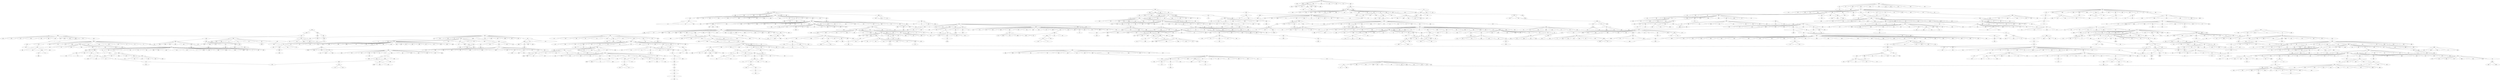 graph {



	1 [height="0.47", level="1", pos="17126.64,-38892.99", width="2.94"];
	10 [height="0.47", level="1", pos="-25185.61,-15562.26", width="1.63"];
	1000 [height="0.47", level="1", pos="-2176.00,-25022.75", width="1.46"];
	1001 [height="0.47", level="3", pos="-35257.24,-46342.10", width="1.76"];
	1002 [height="0.47", level="1", pos="13349.40,-32628.69", width="2.11"];
	1003 [height="0.47", level="3", pos="-19594.56,-6836.48", width="1.39"];
	1004 [height="0.47", level="4", pos="14266.13,45378.16", width="1.83"];
	1005 [height="0.47", level="3", pos="12906.98,-16640.32", width="3.26"];
	1006 [height="0.47", level="5", pos="-2343.33,41447.18", width="1.39"];
	1007 [height="0.47", level="7", pos="30479.66,19232.60", width="0.97"];
	1009 [height="0.47", level="4", pos="-50760.72,7044.84", width="2.40"];
	101 [height="0.47", level="5", pos="12330.29,47194.09", width="2.54"];
	1011 [height="0.47", level="3", pos="87067.88,69178.60", width="2.19"];
	1012 [height="0.47", level="4", pos="25854.02,17905.26", width="2.29"];
	1013 [height="0.47", level="8", pos="14049.22,35117.95", width="0.63"];
	1014 [height="0.47", level="5", pos="-43533.10,14445.67", width="1.32"];
	1016 [height="0.47", level="4", pos="-42969.06,-26259.59", width="3.32"];
	1018 [height="0.47", level="7", pos="19682.10,-15401.94", width="2.54"];
	1019 [height="0.47", level="5", pos="24074.54,-15735.35", width="3.06"];
	102 [height="0.47", level="2", pos="-25133.72,21828.16", width="2.25"];
	1021 [height="0.47", level="8", pos="43864.54,-7506.87", width="2.40"];
	1023 [height="0.47", level="2", pos="-31744.56,16024.67", width="2.29"];
	1026 [height="0.47", level="4", pos="-34527.03,-3132.12", width="1.43"];
	1027 [height="0.47", level="8", pos="-914.72,14475.92", width="1.22"];
	1028 [height="0.47", level="5", pos="-7848.45,5232.47", width="2.29"];
	1029 [height="0.47", level="4", pos="25585.59,23347.51", width="2.53"];
	103 [height="0.47", level="5", pos="11132.81,44984.64", width="1.76"];
	1030 [height="0.47", level="3", pos="-17755.23,13667.16", width="2.61"];
	1031 [height="0.47", level="3", pos="21610.69,-24151.07", width="2.96"];
	1033 [height="0.47", level="7", pos="27236.76,-19273.40", width="2.50"];
	1034 [height="0.47", level="8", pos="-18510.81,-30246.56", width="2.53"];
	1037 [height="0.47", level="8", pos="-36314.89,14398.19", width="2.04"];
	1039 [height="0.47", level="2", pos="-31295.33,-23103.59", width="2.67"];
	104 [height="0.47", level="4", pos="18553.86,-19462.11", width="1.88"];
	1040 [height="0.47", level="7", pos="40428.90,-16385.55", width="2.18"];
	1042 [height="0.47", level="4", pos="5684.66,-18057.05", width="3.03"];
	1043 [height="0.47", level="2", pos="-11748.30,-36636.35", width="1.42"];
	1044 [height="0.47", level="7", pos="-1506.09,13628.58", width="2.53"];
	1045 [height="0.47", level="8", pos="14525.84,-22230.19", width="2.15"];
	1047 [height="0.47", level="7", pos="-22592.40,-41542.17", width="1.04"];
	1048 [height="0.47", level="6", pos="15012.99,16420.32", width="4.26"];
	1050 [height="0.47", level="2", pos="-39529.30,6781.47", width="1.99"];
	1052 [height="0.47", level="5", pos="54452.25,18383.52", width="3.31"];
	1053 [height="0.47", level="8", pos="-14377.81,-50472.04", width="3.24"];
	1054 [height="0.47", level="7", pos="-61019.31,15095.49", width="2.25"];
	1055 [height="0.47", level="1", pos="38298.18,-12136.38", width="3.36"];
	1056 [height="0.47", level="3", pos="-11052.52,28683.45", width="0.79"];
	1057 [height="0.47", level="3", pos="-23466.91,-28142.00", width="3.03"];
	1058 [height="0.47", level="5", pos="-26368.41,-23693.67", width="2.74"];
	106 [height="0.47", level="3", pos="14052.43,-45068.16", width="2.99"];
	1060 [height="0.47", level="6", pos="-45646.90,-8874.15", width="2.47"];
	1063 [height="0.47", level="7", pos="20348.45,-39343.42", width="3.15"];
	1064 [height="0.47", level="1", pos="-28890.26,-18132.15", width="3.22"];
	1065 [height="0.47", level="2", pos="-26399.57,-14653.60", width="3.13"];
	1066 [height="0.47", level="7", pos="4688.86,6897.08", width="0.56"];
	1067 [height="0.47", level="8", pos="33014.90,-1478.78", width="1.94"];
	1068 [height="0.47", level="3", pos="-3880.93,-41390.00", width="1.07"];
	1069 [height="0.47", level="5", pos="-35442.19,-48642.99", width="1.56"];
	107 [height="0.47", level="3", pos="-13997.54,-28858.96", width="3.03"];
	1071 [height="0.47", level="6", pos="38026.19,-19723.56", width="2.29"];
	1074 [height="0.47", level="3", pos="10784.84,-10572.13", width="3.38"];
	1076 [height="0.47", level="7", pos="32176.63,-7580.81", width="1.63"];
	1078 [height="0.47", level="7", pos="-67023.66,14037.16", width="1.97"];
	1079 [height="0.47", level="3", pos="11905.85,-16381.04", width="3.10"];
	108 [height="0.47", level="5", pos="-38881.91,-19719.39", width="1.83"];
	1080 [height="0.47", level="2", pos="363.55,-41730.20", width="2.61"];
	1082 [height="0.47", level="5", pos="2667.91,16508.25", width="2.47"];
	1083 [height="0.47", level="1", pos="-30373.20,-53356.20", width="0.67"];
	1084 [height="0.47", level="7", pos="28316.27,7640.47", width="2.11"];
	1086 [height="0.47", level="8", pos="-52153.66,26186.21", width="2.32"];
	1088 [height="0.47", level="6", pos="48059.66,-25370.47", width="1.94"];
	1089 [height="0.47", level="3", pos="30326.22,2466.31", width="6.46"];
	109 [height="0.47", level="5", pos="103864.91,82378.04", width="1.90"];
	1092 [height="0.47", level="5", pos="53630.39,-14140.51", width="2.60"];
	1093 [height="0.47", level="6", pos="29211.43,-21738.29", width="2.36"];
	1094 [height="0.47", level="8", pos="1977.37,8400.44", width="2.96"];
	1096 [height="0.47", level="3", pos="26649.20,226.42", width="3.40"];
	1097 [height="0.47", level="3", pos="-35267.09,-45591.70", width="2.40"];
	1098 [height="0.47", level="7", pos="29545.38,-38887.21", width="2.40"];
	1099 [height="0.47", level="8", pos="-64006.05,15850.02", width="2.29"];
	11 [height="0.47", level="2", pos="-9687.20,-40913.26", width="0.94"];
	110 [height="0.47", level="3", pos="-50044.20,-13301.74", width="1.53"];
	1101 [height="0.47", level="5", pos="22712.28,-12519.38", width="2.18"];
	1102 [height="0.47", level="5", pos="23933.06,-8427.73", width="3.24"];
	1103 [height="0.47", level="7", pos="34237.61,-26836.53", width="3.26"];
	1104 [height="0.47", level="3", pos="31204.95,-5597.54", width="2.67"];
	1107 [height="0.47", level="3", pos="-14461.52,16281.41", width="2.57"];
	1108 [height="0.47", level="4", pos="-34720.62,-13365.87", width="0.88"];
	1109 [height="0.47", level="4", pos="21559.98,-18626.43", width="2.81"];
	1110 [height="0.47", level="3", pos="64623.10,46618.35", width="2.61"];
	1111 [height="0.47", level="5", pos="-63948.96,13824.41", width="2.29"];
	1115 [height="0.47", level="8", pos="-37448.48,-23339.20", width="2.54"];
	1117 [height="0.47", level="4", pos="-58399.92,-1053.48", width="2.75"];
	1119 [height="0.47", level="4", pos="-66853.10,22148.30", width="2.60"];
	1121 [height="0.47", level="5", pos="11214.87,-24883.09", width="2.13"];
	1122 [height="0.47", level="4", pos="3788.44,-45609.73", width="1.99"];
	1123 [height="0.47", level="7", pos="4087.38,-47570.53", width="2.19"];
	1124 [height="0.47", level="4", pos="-60514.64,-2609.72", width="2.54"];
	1125 [height="0.47", level="3", pos="-16535.28,-28906.77", width="2.06"];
	1126 [height="0.47", level="5", pos="32398.90,-28279.24", width="1.49"];
	1127 [height="0.47", level="6", pos="-3926.44,42506.67", width="2.22"];
	1128 [height="0.47", level="4", pos="-2297.29,-7190.58", width="1.35"];
	1129 [height="0.47", level="3", pos="86591.98,71340.84", width="2.29"];
	113 [height="0.47", level="5", pos="-17174.10,4679.83", width="2.68"];
	1130 [height="0.47", level="6", pos="44873.41,6763.05", width="2.47"];
	1132 [height="0.47", level="2", pos="55728.82,31001.58", width="0.63"];
	1133 [height="0.47", level="5", pos="50786.22,-70.90", width="2.36"];
	1134 [height="0.47", level="5", pos="-1750.73,-8696.81", width="2.96"];
	1135 [height="0.47", level="8", pos="-25521.68,37455.95", width="2.18"];
	1136 [height="0.47", level="5", pos="-6338.90,-11664.79", width="2.11"];
	1137 [height="0.47", level="1", pos="-21526.79,32980.89", width="2.46"];
	1138 [height="0.47", level="5", pos="-17589.69,38383.26", width="1.83"];
	1139 [height="0.47", level="5", pos="-21907.29,-45990.12", width="1.88"];
	114 [height="0.47", level="3", pos="-54289.02,8352.30", width="2.26"];
	1140 [height="0.47", level="7", pos="-31531.37,35398.03", width="1.29"];
	1142 [height="0.47", level="5", pos="20632.35,-22426.25", width="2.61"];
	1143 [height="0.47", level="1", pos="-37449.02,-11565.01", width="3.26"];
	1144 [height="0.47", level="6", pos="-14471.79,-2229.38", width="1.74"];
	1145 [height="0.47", level="8", pos="12015.81,-42068.78", width="1.97"];
	1146 [height="0.47", level="5", pos="-254.51,24997.80", width="2.47"];
	1147 [height="0.47", level="5", pos="11431.43,-21482.02", width="1.76"];
	1149 [height="0.47", level="5", pos="85963.36,76218.78", width="1.53"];
	115 [height="0.47", level="4", pos="10169.18,17258.92", width="2.43"];
	1150 [height="0.47", level="5", pos="38289.62,-29610.87", width="1.39"];
	1151 [height="0.47", level="3", pos="-29715.71,-34820.21", width="2.25"];
	1153 [height="0.47", level="5", pos="-8180.61,12075.83", width="1.74"];
	1156 [height="0.47", level="5", pos="102477.12,83945.72", width="1.76"];
	1157 [height="0.47", level="5", pos="-35369.08,-24626.20", width="2.19"];
	1158 [height="0.47", level="3", pos="37446.84,8527.63", width="1.92"];
	116 [height="0.47", level="5", pos="1156.68,33178.56", width="7.74"];
	1160 [height="0.47", level="3", pos="9835.93,-15738.26", width="1.94"];
	1161 [height="0.47", level="3", pos="-12915.74,-15236.40", width="1.94"];
	1163 [height="0.47", level="5", pos="8734.24,-47943.26", width="2.19"];
	1164 [height="0.47", level="5", pos="-30651.72,-11729.60", width="1.94"];
	1165 [height="0.47", level="7", pos="-28674.49,49185.07", width="1.67"];
	1166 [height="0.47", level="6", pos="55326.77,2524.86", width="5.26"];
	1169 [height="0.47", level="5", pos="-5914.12,5705.10", width="1.21"];
	117 [height="0.47", level="5", pos="12405.39,-52144.08", width="2.61"];
	1170 [height="0.47", level="7", pos="56328.24,-18490.60", width="2.25"];
	1171 [height="0.47", level="7", pos="7461.23,-53386.12", width="2.19"];
	1172 [height="0.47", level="2", pos="-28949.48,-19492.80", width="0.90"];
	1173 [height="0.47", level="5", pos="-36352.30,-14188.79", width="2.67"];
	1175 [height="0.47", level="4", pos="-33137.06,-24549.32", width="2.64"];
	1177 [height="0.47", level="8", pos="49866.18,-22063.99", width="2.75"];
	1179 [height="0.47", level="5", pos="-41712.45,-4083.10", width="0.86"];
	118 [height="0.47", level="5", pos="-15318.88,27889.36", width="1.74"];
	1180 [height="0.47", level="5", pos="39623.89,-4469.08", width="1.97"];
	1183 [height="0.47", level="2", pos="-28053.35,-22551.29", width="2.46"];
	1184 [height="0.47", level="5", pos="-20349.69,10139.39", width="1.78"];
	1185 [height="0.47", level="4", pos="-20361.90,18180.67", width="1.63"];
	1186 [height="0.47", level="2", pos="24601.72,9258.44", width="1.67"];
	1188 [height="0.47", level="6", pos="29354.60,31224.45", width="2.11"];
	1189 [height="0.47", level="2", pos="-67557.91,-995.43", width="3.26"];
	119 [height="0.47", level="1", pos="377.63,-9844.63", width="3.71"];
	1191 [height="0.47", level="4", pos="56045.45,35403.97", width="1.88"];
	1192 [height="0.47", level="8", pos="34356.59,3149.11", width="2.50"];
	1193 [height="0.47", level="6", pos="-50814.16,18543.45", width="4.29"];
	1194 [height="0.47", level="3", pos="141.63,1445.03", width="2.78"];
	1196 [height="0.47", level="3", pos="33913.59,-12406.43", width="0.94"];
	1197 [height="0.47", level="5", pos="54670.54,23917.68", width="1.08"];
	1198 [height="0.47", level="5", pos="5517.43,22119.06", width="0.93"];
	1199 [height="0.47", level="3", pos="-16861.36,16686.55", width="2.33"];
	12 [height="0.47", level="2", pos="49533.29,29438.72", width="2.88"];
	120 [height="0.47", level="5", pos="-17187.91,-31315.71", width="2.26"];
	1200 [height="0.47", level="5", pos="-31700.71,29183.74", width="1.49"];
	1201 [height="0.47", level="3", pos="10966.00,23714.04", width="1.78"];
	1202 [height="0.47", level="6", pos="56828.57,970.82", width="3.43"];
	1203 [height="0.47", level="6", pos="-37627.86,9670.83", width="0.97"];
	1204 [height="0.47", level="5", pos="10080.39,49257.59", width="2.06"];
	1205 [height="0.47", level="8", pos="-20106.09,24586.28", width="1.64"];
	1206 [height="0.47", level="5", pos="6773.96,35638.19", width="1.36"];
	1207 [height="0.47", level="5", pos="-24269.63,-51885.50", width="1.78"];
	1208 [height="0.47", level="7", pos="-24594.80,4827.69", width="4.14"];
	1209 [height="0.47", level="3", pos="13577.92,-21069.09", width="2.11"];
	121 [height="0.47", level="5", pos="86841.49,74787.83", width="1.11"];
	1210 [height="0.47", level="7", pos="-2615.23,11244.30", width="2.26"];
	1212 [height="0.47", level="2", pos="-22849.13,-3677.68", width="2.61"];
	1213 [height="0.47", level="2", pos="-38255.62,7071.60", width="3.92"];
	1214 [height="0.47", level="8", pos="13600.77,1921.07", width="1.14"];
	1217 [height="0.47", level="3", pos="95939.34,80294.36", width="2.19"];
	1218 [height="0.47", level="4", pos="-27723.46,-6598.58", width="2.13"];
	1219 [height="0.47", level="5", pos="-30395.53,36535.09", width="2.11"];
	1220 [height="0.47", level="8", pos="-13277.51,-6266.10", width="2.89"];
	1221 [height="0.47", level="3", pos="-34916.15,52429.76", width="1.63"];
	1222 [height="0.47", level="3", pos="21690.08,-1884.52", width="1.92"];
	1223 [height="0.47", level="7", pos="-40943.53,43370.78", width="1.74"];
	1224 [height="0.47", level="3", pos="-24402.50,26202.61", width="1.04"];
	1226 [height="0.47", level="4", pos="12259.04,35229.18", width="2.64"];
	1227 [height="0.47", level="4", pos="-3741.50,-7903.15", width="4.40"];
	1229 [height="0.47", level="2", pos="-14484.93,-12516.75", width="1.14"];
	123 [height="0.47", level="5", pos="14677.97,-33784.69", width="2.40"];
	1230 [height="0.47", level="7", pos="-60951.18,6128.58", width="3.06"];
	1232 [height="0.47", level="6", pos="-57078.61,10693.51", width="2.54"];
	1233 [height="0.47", level="5", pos="12112.54,-38157.05", width="2.13"];
	1235 [height="0.47", level="4", pos="-2935.06,-12401.14", width="2.36"];
	1236 [height="0.47", level="2", pos="-32801.87,-42901.82", width="1.97"];
	1237 [height="0.47", level="1", pos="-27477.97,33376.25", width="3.47"];
	1238 [height="0.47", level="8", pos="-61007.40,24831.32", width="1.78"];
	1239 [height="0.47", level="8", pos="743.19,-57769.89", width="2.50"];
	124 [height="0.47", level="3", pos="-51766.35,6231.48", width="3.19"];
	1240 [height="0.47", level="3", pos="94969.47,73878.23", width="2.46"];
	1241 [height="0.47", level="3", pos="35780.47,-20348.62", width="2.40"];
	1243 [height="0.47", level="5", pos="-23044.18,28711.35", width="1.46"];
	1244 [height="0.47", level="3", pos="-33905.24,2887.31", width="2.29"];
	1245 [height="0.47", level="3", pos="-25818.24,16218.07", width="2.22"];
	1247 [height="0.47", level="5", pos="10985.70,-44142.05", width="2.18"];
	1248 [height="0.47", level="8", pos="-10110.36,-30833.25", width="2.53"];
	1249 [height="0.47", level="3", pos="-26008.50,-23051.04", width="2.33"];
	125 [height="0.47", level="4", pos="-22273.78,-25201.66", width="2.15"];
	1250 [height="0.47", level="7", pos="-65685.32,14622.18", width="2.88"];
	1251 [height="0.47", level="5", pos="-39431.60,21803.59", width="2.75"];
	1252 [height="0.47", level="7", pos="18341.08,-759.10", width="3.17"];
	1253 [height="0.47", level="7", pos="4751.90,12465.30", width="1.53"];
	1256 [height="0.47", level="5", pos="-49050.33,32492.99", width="0.90"];
	1257 [height="0.47", level="1", pos="-7303.73,-37730.17", width="1.81"];
	1258 [height="0.47", level="4", pos="34918.75,12876.53", width="3.38"];
	1259 [height="0.47", level="8", pos="-25850.60,-31803.18", width="1.33"];
	1260 [height="0.47", level="8", pos="-28493.30,-41161.29", width="1.90"];
	1261 [height="0.47", level="8", pos="-28172.30,-37375.07", width="5.61"];
	1263 [height="0.47", level="3", pos="-23645.40,-2129.58", width="1.67"];
	1264 [height="0.47", level="1", pos="5161.46,24007.35", width="2.01"];
	1265 [height="0.47", level="4", pos="-33191.29,-17950.56", width="2.71"];
	1266 [height="0.47", level="2", pos="11097.66,21442.24", width="2.06"];
	1267 [height="0.47", level="6", pos="38937.60,11741.58", width="2.39"];
	127 [height="0.47", level="5", pos="-15197.68,29018.72", width="2.68"];
	1271 [height="0.47", level="8", pos="7495.38,-41808.60", width="2.15"];
	1272 [height="0.47", level="1", pos="6716.96,-26310.48", width="1.81"];
	1274 [height="0.47", level="2", pos="3162.14,-9884.47", width="0.44"];
	1277 [height="0.47", level="7", pos="14606.52,-57944.19", width="2.43"];
	1278 [height="0.47", level="7", pos="4543.93,-26519.49", width="0.76"];
	1279 [height="0.47", level="1", pos="16594.40,-40500.69", width="1.63"];
	128 [height="0.47", level="3", pos="17935.16,-16514.72", width="2.22"];
	1281 [height="0.47", level="7", pos="-24863.78,-33891.63", width="1.99"];
	1282 [height="0.47", level="6", pos="-35467.14,8949.11", width="1.14"];
	1283 [height="0.47", level="7", pos="-32631.18,-55697.67", width="1.00"];
	1284 [height="0.47", level="2", pos="-14363.21,-38166.57", width="2.26"];
	1285 [height="0.47", level="8", pos="-45759.89,-6997.42", width="1.78"];
	1286 [height="0.47", level="8", pos="6434.15,-55055.77", width="1.63"];
	1287 [height="0.47", level="7", pos="59444.39,21040.27", width="3.50"];
	1288 [height="0.47", level="5", pos="7536.21,10725.47", width="3.22"];
	1289 [height="0.47", level="5", pos="2468.08,-14952.80", width="4.75"];
	129 [height="0.47", level="5", pos="-47008.07,-3647.86", width="2.85"];
	1290 [height="0.47", level="8", pos="-550.58,9832.62", width="2.71"];
	1291 [height="0.47", level="5", pos="3950.57,-16009.76", width="2.71"];
	1292 [height="0.47", level="2", pos="5099.09,-6686.76", width="2.40"];
	1293 [height="0.47", level="7", pos="47869.58,-5525.45", width="3.03"];
	1294 [height="0.47", level="7", pos="44704.18,-12329.77", width="2.19"];
	1295 [height="0.47", level="5", pos="6860.51,3802.05", width="1.78"];
	1297 [height="0.47", level="7", pos="-55586.31,23610.46", width="1.81"];
	1298 [height="0.47", level="1", pos="26598.34,-37601.61", width="0.90"];
	1299 [height="0.47", level="3", pos="-48673.34,28162.61", width="2.15"];
	13 [height="0.47", level="2", pos="64372.47,32256.31", width="2.08"];
	1300 [height="0.47", level="8", pos="-8064.95,33303.68", width="0.76"];
	1302 [height="0.47", level="5", pos="-17708.51,4918.20", width="3.22"];
	1303 [height="0.47", level="5", pos="8521.58,-46181.59", width="2.22"];
	1304 [height="0.47", level="7", pos="25143.46,-12827.45", width="3.13"];
	1305 [height="0.47", level="7", pos="-25814.42,-38055.51", width="1.57"];
	1306 [height="0.47", level="4", pos="-1460.79,-3008.77", width="2.11"];
	1309 [height="0.47", level="7", pos="-17449.19,-43029.93", width="2.26"];
	131 [height="0.47", level="4", pos="-23279.27,-316.35", width="1.07"];
	1310 [height="0.47", level="5", pos="-22358.88,-24018.47", width="3.06"];
	1311 [height="0.47", level="6", pos="-47425.10,17036.81", width="1.53"];
	1312 [height="0.47", level="6", pos="40488.02,-24265.79", width="2.88"];
	1313 [height="0.47", level="2", pos="-53312.37,32436.92", width="0.81"];
	1314 [height="0.47", level="5", pos="6018.22,-23323.67", width="1.46"];
	1315 [height="0.47", level="5", pos="7906.53,28552.97", width="2.68"];
	1316 [height="0.47", level="4", pos="-14434.88,-30339.56", width="2.01"];
	1317 [height="0.47", level="7", pos="19422.88,-5411.14", width="2.46"];
	1319 [height="0.47", level="7", pos="52837.25,-3300.63", width="3.57"];
	132 [height="0.47", level="3", pos="33070.25,9836.99", width="2.54"];
	1322 [height="0.47", level="3", pos="-29077.66,-4884.36", width="1.74"];
	1324 [height="0.47", level="6", pos="57285.55,27457.06", width="1.49"];
	1325 [height="0.47", level="7", pos="-10187.70,-52952.97", width="1.85"];
	1326 [height="0.47", level="3", pos="6900.27,-12322.50", width="0.81"];
	1328 [height="0.47", level="4", pos="-2927.88,-4217.22", width="1.04"];
	1329 [height="0.47", level="5", pos="-18971.38,33591.05", width="1.81"];
	1330 [height="0.47", level="6", pos="-38805.38,-7578.38", width="2.25"];
	1331 [height="0.47", level="2", pos="-28063.94,-12518.89", width="2.54"];
	1333 [height="0.47", level="5", pos="-2802.20,12443.40", width="4.58"];
	1335 [height="0.47", level="3", pos="81703.23,70131.40", width="1.71"];
	1337 [height="0.47", level="8", pos="2542.75,-3174.82", width="2.57"];
	1339 [height="0.47", level="7", pos="3699.43,-28627.98", width="3.36"];
	134 [height="0.47", level="5", pos="3524.66,18861.55", width="4.19"];
	1340 [height="0.47", level="4", pos="-28780.83,-25072.46", width="2.50"];
	1341 [height="0.47", level="3", pos="9999.76,-46714.13", width="2.19"];
	1343 [height="0.47", level="6", pos="12755.74,-14260.08", width="2.32"];
	1344 [height="0.47", level="6", pos="-28809.85,-50996.81", width="1.04"];
	1345 [height="0.47", level="6", pos="4313.85,16172.49", width="2.53"];
	1346 [height="0.47", level="7", pos="30524.98,7673.28", width="2.60"];
	1347 [height="0.47", level="8", pos="16852.86,2899.55", width="2.67"];
	1349 [height="0.47", level="8", pos="-6038.33,-37347.79", width="1.76"];
	1351 [height="0.47", level="8", pos="21489.74,-49950.07", width="6.24"];
	1352 [height="0.47", level="3", pos="16168.90,-33713.69", width="3.47"];
	1354 [height="0.47", level="5", pos="-19967.85,23850.02", width="3.64"];
	1355 [height="0.47", level="5", pos="-2812.80,-13561.93", width="2.64"];
	1356 [height="0.47", level="4", pos="16524.61,-51286.51", width="2.36"];
	1357 [height="0.47", level="2", pos="-27408.08,-29145.93", width="2.64"];
	1358 [height="0.47", level="4", pos="-64999.98,22280.69", width="3.03"];
	1359 [height="0.47", level="3", pos="-23696.99,17138.10", width="2.81"];
	136 [height="0.47", level="5", pos="11219.77,31544.88", width="1.43"];
	1360 [height="0.47", level="8", pos="-21965.11,-51743.86", width="1.97"];
	1361 [height="0.47", level="7", pos="15837.58,34506.76", width="1.83"];
	1362 [height="0.47", level="4", pos="2911.44,-6399.80", width="3.93"];
	1363 [height="0.47", level="6", pos="-5234.46,-22976.69", width="3.26"];
	1364 [height="0.47", level="5", pos="-44711.31,14456.97", width="2.92"];
	1365 [height="0.47", level="5", pos="-41058.00,-23283.46", width="2.36"];
	1366 [height="0.47", level="4", pos="16120.95,-16186.60", width="2.01"];
	1367 [height="0.47", level="6", pos="8151.48,-29806.93", width="2.94"];
	1368 [height="0.47", level="4", pos="-54943.52,-8277.72", width="2.81"];
	137 [height="0.47", level="3", pos="13829.98,6867.93", width="1.67"];
	1370 [height="0.47", level="8", pos="-17297.44,-12066.06", width="2.57"];
	1371 [height="0.47", level="5", pos="-36993.03,-8033.65", width="2.46"];
	1374 [height="0.47", level="3", pos="71241.49,47237.38", width="2.25"];
	1375 [height="0.47", level="5", pos="-54251.52,34308.80", width="0.93"];
	1377 [height="0.47", level="5", pos="54893.73,-18329.21", width="2.47"];
	1378 [height="0.47", level="4", pos="24348.91,-21901.89", width="1.11"];
	1379 [height="0.47", level="8", pos="-4810.41,-47485.95", width="2.36"];
	138 [height="0.47", level="5", pos="-54442.09,13583.66", width="4.93"];
	1380 [height="0.47", level="3", pos="69683.07,50736.04", width="1.85"];
	1383 [height="0.47", level="6", pos="19391.04,-2893.82", width="6.36"];
	1384 [height="0.47", level="5", pos="5868.92,37366.74", width="1.85"];
	1385 [height="0.47", level="3", pos="-24352.20,-4709.13", width="1.88"];
	1387 [height="0.47", level="5", pos="-2234.93,-41656.06", width="3.31"];
	1389 [height="0.47", level="7", pos="31725.21,20230.51", width="2.60"];
	139 [height="0.47", level="1", pos="9380.93,2721.23", width="3.13"];
	1390 [height="0.47", level="5", pos="-40436.49,20450.63", width="2.08"];
	1392 [height="0.47", level="7", pos="-41920.57,10602.46", width="2.36"];
	1393 [height="0.47", level="2", pos="4040.68,-36736.80", width="3.03"];
	1394 [height="0.47", level="8", pos="17692.66,33352.64", width="2.18"];
	1396 [height="0.47", level="3", pos="8522.35,35150.58", width="1.64"];
	1398 [height="0.47", level="7", pos="-15458.39,-58748.34", width="2.32"];
	1399 [height="0.47", level="7", pos="4436.31,11557.08", width="1.14"];
	14 [height="0.47", level="1", pos="12579.96,15568.72", width="3.93"];
	140 [height="0.47", level="3", pos="-27741.88,19068.53", width="2.18"];
	1400 [height="0.47", level="4", pos="-35928.99,-33502.02", width="2.47"];
	1401 [height="0.47", level="7", pos="-6108.82,27699.36", width="0.88"];
	1402 [height="0.47", level="6", pos="-52705.12,-9535.95", width="2.64"];
	1403 [height="0.47", level="8", pos="-8079.40,-56102.95", width="2.01"];
	1404 [height="0.47", level="7", pos="-38979.02,38796.01", width="1.28"];
	1405 [height="0.47", level="8", pos="-14232.29,-4384.96", width="1.08"];
	1406 [height="0.47", level="2", pos="56911.69,26302.21", width="0.67"];
	1407 [height="0.47", level="2", pos="-36066.51,6434.64", width="1.69"];
	1408 [height="0.47", level="3", pos="36397.14,13674.73", width="2.74"];
	1409 [height="0.47", level="7", pos="44314.72,-16089.91", width="2.61"];
	141 [height="0.47", level="3", pos="92444.14,70726.65", width="2.36"];
	1411 [height="0.47", level="3", pos="-31528.82,-9144.99", width="2.96"];
	1413 [height="0.47", level="6", pos="-51744.41,-7223.85", width="1.43"];
	1414 [height="0.47", level="8", pos="-18106.25,1927.21", width="3.99"];
	1415 [height="0.47", level="8", pos="30537.65,22255.57", width="2.19"];
	1416 [height="0.47", level="4", pos="11837.52,-10888.30", width="1.56"];
	1417 [height="0.47", level="4", pos="-28097.49,-791.62", width="0.88"];
	1418 [height="0.47", level="7", pos="31093.70,10968.29", width="4.44"];
	1419 [height="0.47", level="5", pos="55845.79,20042.03", width="2.40"];
	142 [height="0.47", level="5", pos="-19997.77,37252.17", width="1.97"];
	1420 [height="0.47", level="3", pos="-3183.86,17856.45", width="1.36"];
	1421 [height="0.47", level="5", pos="55070.90,-14007.34", width="2.13"];
	1422 [height="0.47", level="4", pos="-29264.47,-13050.36", width="2.18"];
	1424 [height="0.47", level="5", pos="21863.96,-144.66", width="1.94"];
	1426 [height="0.47", level="8", pos="17644.10,29377.10", width="1.43"];
	1427 [height="0.47", level="7", pos="22826.37,19296.94", width="2.92"];
	1430 [height="0.47", level="6", pos="-32721.35,9862.68", width="1.46"];
	1431 [height="0.47", level="7", pos="23433.36,30103.99", width="2.06"];
	1432 [height="0.47", level="6", pos="11462.51,-19985.04", width="1.04"];
	1433 [height="0.47", level="3", pos="-30425.76,48064.50", width="4.79"];
	1435 [height="0.47", level="3", pos="-25006.47,50827.41", width="1.90"];
	1436 [height="0.47", level="2", pos="-24369.33,-29840.28", width="2.19"];
	1437 [height="0.47", level="3", pos="12991.64,-18477.45", width="2.57"];
	1438 [height="0.47", level="7", pos="-36204.44,11227.65", width="2.42"];
	1439 [height="0.47", level="2", pos="-19578.48,-55220.79", width="2.15"];
	144 [height="0.47", level="5", pos="-31573.47,23707.96", width="1.46"];
	1440 [height="0.47", level="3", pos="-18119.71,28878.93", width="1.01"];
	1441 [height="0.47", level="7", pos="57110.63,38989.91", width="2.88"];
	1443 [height="0.47", level="5", pos="-40621.09,28900.98", width="2.74"];
	1444 [height="0.47", level="7", pos="-5563.08,-5253.04", width="1.14"];
	1445 [height="0.47", level="2", pos="27230.69,40637.83", width="1.43"];
	1446 [height="0.47", level="5", pos="-14458.30,33925.42", width="1.35"];
	1448 [height="0.47", level="1", pos="-23973.54,-32347.69", width="1.35"];
	1449 [height="0.47", level="2", pos="26558.55,44076.84", width="1.04"];
	1450 [height="0.47", level="8", pos="14237.83,3053.68", width="3.01"];
	1451 [height="0.47", level="1", pos="11152.57,-1855.38", width="2.54"];
	1452 [height="0.47", level="5", pos="103017.39,80476.66", width="1.90"];
	1455 [height="0.47", level="3", pos="-18315.83,35453.12", width="2.08"];
	1456 [height="0.47", level="8", pos="-6072.68,41265.84", width="1.81"];
	1457 [height="0.47", level="6", pos="-18994.47,-45373.70", width="1.56"];
	1458 [height="0.47", level="3", pos="45248.52,-32675.25", width="1.99"];
	146 [height="0.47", level="2", pos="68746.72,32330.62", width="0.97"];
	1460 [height="0.47", level="1", pos="-53719.31,-21220.96", width="4.54"];
	1464 [height="0.47", level="3", pos="63561.43,48635.32", width="1.32"];
	1465 [height="0.47", level="8", pos="31778.33,19079.86", width="1.85"];
	1466 [height="0.47", level="7", pos="-25977.27,45368.12", width="1.57"];
	1467 [height="0.47", level="2", pos="-30794.82,12182.79", width="1.81"];
	1468 [height="0.47", level="7", pos="-33609.58,41009.37", width="2.26"];
	1469 [height="0.47", level="3", pos="28005.21,1166.70", width="2.68"];
	147 [height="0.47", level="3", pos="-6124.73,2731.29", width="1.76"];
	1470 [height="0.47", level="4", pos="3189.31,-2503.12", width="1.94"];
	1471 [height="0.47", level="5", pos="11568.14,23319.13", width="1.92"];
	1472 [height="0.47", level="5", pos="-29273.75,23965.53", width="1.00"];
	1474 [height="0.47", level="2", pos="-6238.82,8042.76", width="1.01"];
	1475 [height="0.47", level="5", pos="5678.29,25657.60", width="2.89"];
	1476 [height="0.47", level="5", pos="-32584.12,-46981.40", width="1.11"];
	1477 [height="0.47", level="4", pos="-33484.89,-3795.46", width="2.46"];
	1478 [height="0.47", level="5", pos="-52436.53,7850.53", width="1.57"];
	1479 [height="0.47", level="1", pos="19727.73,-5399.72", width="1.04"];
	148 [height="0.47", level="5", pos="-49715.47,9782.36", width="2.15"];
	1480 [height="0.47", level="2", pos="-30585.12,-19442.11", width="0.79"];
	1482 [height="0.47", level="5", pos="-5991.66,30304.73", width="4.03"];
	1483 [height="0.47", level="5", pos="22349.18,-30286.02", width="4.33"];
	1484 [height="0.47", level="2", pos="-40527.32,-15484.85", width="4.54"];
	1485 [height="0.47", level="5", pos="100430.07,83335.33", width="3.06"];
	1486 [height="0.47", level="5", pos="-16278.76,2476.03", width="0.88"];
	1487 [height="0.47", level="6", pos="-56832.55,2442.01", width="3.72"];
	1488 [height="0.47", level="3", pos="-62411.21,3918.26", width="2.33"];
	1489 [height="0.47", level="6", pos="-24807.23,-46571.06", width="1.67"];
	149 [height="0.47", level="5", pos="11140.83,39556.60", width="2.26"];
	1490 [height="0.47", level="5", pos="-40853.26,226.86", width="1.88"];
	1491 [height="0.47", level="7", pos="23084.32,-41831.15", width="2.61"];
	1492 [height="0.47", level="5", pos="49039.52,3596.13", width="2.54"];
	1494 [height="0.47", level="2", pos="-21376.01,-47768.94", width="0.74"];
	1495 [height="0.47", level="5", pos="50608.58,2607.43", width="2.26"];
	1496 [height="0.47", level="3", pos="-38412.87,-17486.90", width="3.13"];
	1497 [height="0.47", level="1", pos="9651.24,-38559.16", width="3.15"];
	1498 [height="0.47", level="4", pos="-27961.58,-15028.54", width="3.74"];
	15 [height="0.47", level="2", pos="-18022.95,-18434.15", width="0.69"];
	150 [height="0.47", level="5", pos="-43809.29,19786.11", width="4.47"];
	1500 [height="0.47", level="7", pos="48533.30,-699.50", width="2.81"];
	1502 [height="0.47", level="4", pos="31347.43,-12581.27", width="1.69"];
	1503 [height="0.47", level="7", pos="-55932.52,21032.63", width="5.10"];
	1504 [height="0.47", level="6", pos="27465.31,-22584.07", width="2.50"];
	1505 [height="0.47", level="7", pos="-53510.70,24351.43", width="2.04"];
	1506 [height="0.47", level="7", pos="-48853.82,-1044.11", width="2.06"];
	1507 [height="0.47", level="2", pos="-23349.36,-40047.03", width="0.93"];
	1508 [height="0.47", level="3", pos="-30525.72,-10446.65", width="2.47"];
	1509 [height="0.47", level="5", pos="46977.15,33870.46", width="1.00"];
	151 [height="0.47", level="5", pos="-23083.20,24775.53", width="1.39"];
	1512 [height="0.47", level="5", pos="-38983.58,22346.20", width="3.51"];
	1513 [height="0.47", level="8", pos="4097.31,49153.85", width="2.06"];
	1514 [height="0.47", level="1", pos="14475.19,-6930.72", width="3.47"];
	1515 [height="0.47", level="8", pos="-3537.09,40816.76", width="2.01"];
	1516 [height="0.47", level="7", pos="12861.46,-29880.81", width="2.54"];
	1517 [height="0.47", level="8", pos="-59859.92,-1079.23", width="3.15"];
	1518 [height="0.47", level="8", pos="-56940.60,22332.13", width="3.08"];
	1519 [height="0.47", level="8", pos="-30797.04,33246.80", width="4.43"];
	152 [height="0.47", level="3", pos="-36687.25,-3623.21", width="2.82"];
	1520 [height="0.47", level="3", pos="-27286.76,-52054.16", width="1.18"];
	1521 [height="0.47", level="8", pos="17549.57,2852.82", width="1.90"];
	1522 [height="0.47", level="6", pos="-55745.11,26054.22", width="5.79"];
	1523 [height="0.47", level="4", pos="-60478.18,17956.55", width="2.04"];
	1524 [height="0.47", level="2", pos="16378.33,17307.31", width="2.01"];
	1525 [height="0.47", level="8", pos="-62432.11,17866.79", width="0.83"];
	1526 [height="0.47", level="6", pos="-31568.55,7690.28", width="2.39"];
	1527 [height="0.47", level="7", pos="-35548.35,-26215.70", width="3.50"];
	1528 [height="0.47", level="3", pos="-25679.51,6833.26", width="3.89"];
	1529 [height="0.47", level="3", pos="91752.46,72527.12", width="1.81"];
	153 [height="0.47", level="4", pos="-16250.89,-27071.60", width="2.82"];
	1531 [height="0.47", level="6", pos="6474.37,45599.65", width="0.72"];
	1532 [height="0.47", level="5", pos="47712.04,-7132.68", width="2.39"];
	1533 [height="0.47", level="5", pos="-1559.39,27219.80", width="3.15"];
	1535 [height="0.47", level="4", pos="3447.79,384.76", width="1.43"];
	1536 [height="0.47", level="3", pos="-33204.31,2571.60", width="2.67"];
	1537 [height="0.47", level="6", pos="-58840.53,4646.91", width="4.03"];
	1538 [height="0.47", level="2", pos="-20941.54,-18658.39", width="1.76"];
	1539 [height="0.47", level="3", pos="21434.30,-4251.92", width="1.15"];
	154 [height="0.47", level="5", pos="-8646.97,-7999.56", width="3.92"];
	1540 [height="0.47", level="1", pos="20358.86,23052.13", width="1.67"];
	1541 [height="0.47", level="7", pos="49926.93,-7506.75", width="2.36"];
	1542 [height="0.47", level="6", pos="-63458.29,-10174.14", width="2.26"];
	1543 [height="0.47", level="5", pos="9412.62,51955.24", width="1.39"];
	1544 [height="0.47", level="2", pos="-23026.56,-36758.72", width="2.96"];
	1545 [height="0.47", level="4", pos="16240.73,-7394.44", width="3.79"];
	1546 [height="0.47", level="6", pos="-51643.95,16409.17", width="2.94"];
	1549 [height="0.47", level="2", pos="-8064.66,-41389.99", width="1.21"];
	155 [height="0.47", level="2", pos="-6277.05,-14075.72", width="3.57"];
	1551 [height="0.47", level="5", pos="-6590.00,10203.67", width="1.07"];
	1553 [height="0.47", level="5", pos="-8401.88,16078.68", width="4.10"];
	1555 [height="0.47", level="5", pos="-38427.51,14583.37", width="2.08"];
	1559 [height="0.47", level="4", pos="8047.02,-24215.33", width="2.75"];
	156 [height="0.47", level="3", pos="-48608.91,-13237.27", width="3.15"];
	1560 [height="0.47", level="7", pos="-43759.97,-23916.58", width="1.28"];
	1561 [height="0.47", level="5", pos="-54865.16,-537.36", width="2.60"];
	1562 [height="0.47", level="7", pos="-19389.79,-59924.69", width="3.25"];
	1564 [height="0.47", level="2", pos="26210.08,-27617.15", width="3.61"];
	1565 [height="0.47", level="1", pos="-36999.34,-52463.85", width="1.60"];
	1567 [height="0.47", level="6", pos="-6361.31,-35549.53", width="2.40"];
	1568 [height="0.47", level="8", pos="12022.21,28210.59", width="1.49"];
	1569 [height="0.47", level="7", pos="-13111.45,-24208.98", width="2.47"];
	157 [height="0.47", level="5", pos="-34187.38,21646.86", width="1.56"];
	1570 [height="0.47", level="5", pos="16360.23,32092.00", width="1.14"];
	1571 [height="0.47", level="2", pos="58998.94,8643.95", width="1.22"];
	1572 [height="0.47", level="2", pos="41125.03,21814.26", width="6.69"];
	1573 [height="0.47", level="5", pos="-65.96,19884.96", width="1.14"];
	1575 [height="0.47", level="4", pos="26925.95,23344.13", width="2.40"];
	1576 [height="0.47", level="6", pos="-5196.02,-20452.61", width="3.24"];
	1577 [height="0.47", level="5", pos="-27690.07,-40634.65", width="1.50"];
	1578 [height="0.47", level="5", pos="-20161.99,39951.17", width="1.71"];
	1579 [height="0.47", level="5", pos="-8471.42,-16729.94", width="1.42"];
	1580 [height="0.47", level="3", pos="78624.28,58313.65", width="2.89"];
	1581 [height="0.47", level="3", pos="-34786.76,-16252.41", width="0.83"];
	1582 [height="0.47", level="4", pos="10971.58,-23151.91", width="2.89"];
	1584 [height="0.47", level="8", pos="13681.37,27376.80", width="0.83"];
	1585 [height="0.47", level="6", pos="15542.42,39062.73", width="3.36"];
	1587 [height="0.47", level="3", pos="-38062.68,34452.58", width="2.19"];
	1588 [height="0.47", level="4", pos="-41971.27,-28272.61", width="3.58"];
	1589 [height="0.47", level="5", pos="8861.65,30203.42", width="1.46"];
	159 [height="0.47", level="5", pos="56706.15,-11368.65", width="6.72"];
	1590 [height="0.47", level="3", pos="20062.00,-24581.48", width="2.25"];
	1591 [height="0.47", level="2", pos="13471.04,17828.91", width="2.29"];
	1592 [height="0.47", level="5", pos="7061.11,54503.03", width="2.54"];
	1593 [height="0.47", level="4", pos="-38501.85,-33989.04", width="1.83"];
	1595 [height="0.47", level="5", pos="-33000.33,-11924.01", width="2.13"];
	1597 [height="0.47", level="7", pos="-30934.58,2679.85", width="2.29"];
	1598 [height="0.47", level="6", pos="49449.27,8545.56", width="2.19"];
	1599 [height="0.47", level="5", pos="-16045.61,31146.36", width="1.81"];
	16 [height="0.47", level="2", pos="-67853.79,-11263.88", width="2.40"];
	160 [height="0.47", level="5", pos="-1018.54,16655.62", width="1.42"];
	1600 [height="0.47", level="5", pos="-65328.03,4815.59", width="2.22"];
	1601 [height="0.47", level="7", pos="-57597.30,23934.15", width="2.01"];
	1602 [height="0.47", level="5", pos="980.85,-45037.18", width="2.18"];
	1603 [height="0.47", level="7", pos="28905.17,-37155.76", width="4.86"];
	1604 [height="0.47", level="6", pos="52906.64,7560.41", width="2.25"];
	1605 [height="0.47", level="1", pos="5940.95,-28335.86", width="2.04"];
	1606 [height="0.47", level="7", pos="45858.87,-14016.56", width="1.90"];
	1608 [height="0.47", level="7", pos="31175.48,-37469.72", width="2.96"];
	1609 [height="0.47", level="5", pos="-6427.14,-6978.58", width="2.85"];
	161 [height="0.47", level="2", pos="56869.00,14056.27", width="2.40"];
	1610 [height="0.47", level="7", pos="31468.22,-39983.11", width="2.13"];
	1611 [height="0.47", level="3", pos="-18254.79,-13110.28", width="2.68"];
	1612 [height="0.47", level="8", pos="-7777.04,13223.33", width="2.13"];
	1613 [height="0.47", level="4", pos="36866.21,15170.51", width="2.15"];
	1614 [height="0.47", level="5", pos="-8304.60,37155.75", width="1.88"];
	1615 [height="0.47", level="2", pos="-27444.03,-31023.43", width="1.57"];
	1616 [height="0.47", level="6", pos="-22853.67,4209.49", width="3.13"];
	1617 [height="0.47", level="3", pos="-33111.11,52571.03", width="1.63"];
	1618 [height="0.47", level="4", pos="3801.31,2189.01", width="1.88"];
	1619 [height="0.47", level="8", pos="-52947.66,-5926.09", width="2.94"];
	162 [height="0.47", level="5", pos="-10152.92,13772.10", width="0.72"];
	1620 [height="0.47", level="5", pos="47489.44,-9639.59", width="1.99"];
	1621 [height="0.47", level="8", pos="19062.04,34959.51", width="1.36"];
	1622 [height="0.47", level="8", pos="-14765.55,42281.58", width="1.88"];
	1623 [height="0.47", level="3", pos="17261.71,-5005.19", width="2.01"];
	1625 [height="0.47", level="5", pos="45554.11,-384.66", width="2.22"];
	1627 [height="0.47", level="5", pos="-51175.64,28168.20", width="4.15"];
	1629 [height="0.47", level="5", pos="39674.72,-25962.89", width="2.89"];
	163 [height="0.47", level="2", pos="-29710.94,-21393.56", width="1.39"];
	1630 [height="0.47", level="5", pos="37510.71,5480.62", width="2.46"];
	1631 [height="0.47", level="5", pos="9970.30,-28498.56", width="1.85"];
	1633 [height="0.47", level="3", pos="43646.70,11774.12", width="2.99"];
	1635 [height="0.47", level="8", pos="-45421.07,-22784.18", width="2.96"];
	1637 [height="0.47", level="7", pos="-30620.50,-35801.78", width="1.43"];
	1638 [height="0.47", level="7", pos="33632.25,13354.88", width="2.06"];
	1639 [height="0.47", level="7", pos="19917.99,-7599.75", width="1.04"];
	164 [height="0.47", level="4", pos="-32001.27,-15210.86", width="3.01"];
	1640 [height="0.47", level="7", pos="11752.81,5276.62", width="1.50"];
	1641 [height="0.47", level="4", pos="-53083.39,-3578.48", width="1.49"];
	1642 [height="0.47", level="3", pos="-31867.84,-10785.38", width="0.81"];
	1643 [height="0.47", level="8", pos="38564.94,2106.04", width="1.94"];
	1644 [height="0.47", level="5", pos="-51389.54,14739.62", width="2.18"];
	1645 [height="0.47", level="6", pos="-20049.82,-34870.93", width="1.14"];
	1646 [height="0.47", level="5", pos="2950.18,3395.09", width="1.11"];
	1647 [height="0.47", level="6", pos="35187.02,7953.05", width="1.92"];
	1648 [height="0.47", level="2", pos="-1262.61,5727.97", width="1.50"];
	1649 [height="0.47", level="3", pos="-29055.32,22086.72", width="0.93"];
	1650 [height="0.47", level="4", pos="4017.64,-5893.54", width="3.00"];
	1651 [height="0.47", level="5", pos="-6481.00,-5610.35", width="2.22"];
	1652 [height="0.47", level="1", pos="6823.20,25991.71", width="1.25"];
	1653 [height="0.47", level="8", pos="22805.92,-33195.54", width="0.74"];
	1655 [height="0.47", level="3", pos="65994.85,48381.88", width="1.28"];
	1657 [height="0.47", level="3", pos="-16764.31,33329.15", width="1.99"];
	1658 [height="0.47", level="5", pos="21212.37,25019.15", width="3.03"];
	1659 [height="0.47", level="7", pos="-29038.98,9344.75", width="2.01"];
	166 [height="0.47", level="5", pos="34752.99,-31648.70", width="0.81"];
	1660 [height="0.47", level="5", pos="8837.78,12584.74", width="4.89"];
	1662 [height="0.47", level="7", pos="-5907.60,20697.27", width="2.74"];
	1663 [height="0.47", level="8", pos="17676.56,13891.01", width="1.18"];
	1665 [height="0.47", level="8", pos="34435.74,-2947.26", width="2.54"];
	1666 [height="0.47", level="5", pos="-15654.66,41277.39", width="1.42"];
	1668 [height="0.47", level="5", pos="-21766.89,23176.52", width="2.81"];
	1669 [height="0.47", level="6", pos="-52435.98,19732.03", width="1.18"];
	167 [height="0.47", level="2", pos="-69445.81,-794.69", width="2.92"];
	1670 [height="0.47", level="6", pos="-13970.90,-42524.93", width="2.54"];
	1671 [height="0.47", level="3", pos="29658.35,26059.08", width="3.44"];
	1672 [height="0.47", level="1", pos="2948.64,-20272.70", width="3.15"];
	1674 [height="0.47", level="7", pos="-10861.12,14472.41", width="0.83"];
	1677 [height="0.47", level="1", pos="-43853.82,24980.68", width="2.54"];
	1678 [height="0.47", level="6", pos="-23655.61,-46045.03", width="1.04"];
	1679 [height="0.47", level="2", pos="-33994.73,14007.98", width="1.43"];
	168 [height="0.47", level="2", pos="24117.43,41341.17", width="3.29"];
	1681 [height="0.47", level="8", pos="14788.53,2021.64", width="4.92"];
	1683 [height="0.47", level="3", pos="75661.67,52546.34", width="1.85"];
	1684 [height="0.47", level="3", pos="16425.80,-22605.33", width="3.54"];
	1686 [height="0.47", level="1", pos="1805.07,8759.56", width="2.01"];
	1689 [height="0.47", level="5", pos="15567.54,4170.24", width="5.13"];
	1690 [height="0.47", level="3", pos="33445.42,-8513.20", width="1.63"];
	1691 [height="0.47", level="8", pos="13615.85,25732.87", width="2.11"];
	1692 [height="0.47", level="6", pos="-5420.04,47054.95", width="1.78"];
	1693 [height="0.47", level="3", pos="18501.09,-260.68", width="1.29"];
	1696 [height="0.47", level="3", pos="10287.90,4801.73", width="2.26"];
	1697 [height="0.47", level="7", pos="8293.82,-56599.45", width="2.40"];
	1698 [height="0.47", level="8", pos="-26045.20,30883.93", width="1.35"];
	17 [height="0.47", level="1", pos="-3154.05,-26420.03", width="2.88"];
	170 [height="0.47", level="3", pos="-62812.96,-19708.88", width="3.10"];
	1700 [height="0.47", level="4", pos="25626.17,1394.79", width="2.29"];
	1702 [height="0.47", level="4", pos="21639.76,-8272.49", width="3.17"];
	1703 [height="0.47", level="3", pos="-5387.53,22112.31", width="1.88"];
	1704 [height="0.47", level="5", pos="-25003.66,-593.49", width="2.68"];
	1705 [height="0.47", level="3", pos="-21466.36,7445.91", width="1.85"];
	1706 [height="0.47", level="8", pos="-5726.72,-32300.92", width="1.81"];
	1707 [height="0.47", level="6", pos="8535.74,7584.71", width="4.35"];
	1709 [height="0.47", level="7", pos="-19279.53,-57085.78", width="1.57"];
	171 [height="0.47", level="5", pos="1960.37,17687.17", width="2.78"];
	1710 [height="0.47", level="2", pos="-25027.15,14844.23", width="2.46"];
	1711 [height="0.47", level="2", pos="20693.35,36564.88", width="2.74"];
	1712 [height="0.47", level="7", pos="-15642.78,-23952.11", width="2.71"];
	1713 [height="0.47", level="3", pos="9656.33,-18321.14", width="2.88"];
	1715 [height="0.47", level="5", pos="4644.39,-12420.26", width="1.69"];
	1716 [height="0.47", level="1", pos="14682.06,-25214.31", width="1.28"];
	1717 [height="0.47", level="7", pos="6362.52,-33113.91", width="2.06"];
	1718 [height="0.47", level="3", pos="36815.55,-32951.60", width="3.44"];
	1719 [height="0.47", level="4", pos="-1885.06,-5747.23", width="2.75"];
	172 [height="0.47", level="2", pos="-10193.72,-14327.62", width="0.81"];
	1721 [height="0.47", level="8", pos="-7619.48,11363.67", width="3.08"];
	1722 [height="0.47", level="1", pos="16638.44,-2570.44", width="2.99"];
	1723 [height="0.47", level="3", pos="60426.11,40481.66", width="2.47"];
	1724 [height="0.47", level="6", pos="41500.80,13787.48", width="2.06"];
	1725 [height="0.47", level="8", pos="19522.05,13514.08", width="2.15"];
	1727 [height="0.47", level="4", pos="-1897.23,-1133.87", width="2.29"];
	1728 [height="0.47", level="7", pos="13014.59,-54891.55", width="2.43"];
	1730 [height="0.47", level="7", pos="-36549.36,-22377.78", width="1.56"];
	1731 [height="0.47", level="6", pos="8294.56,-18062.74", width="1.74"];
	1733 [height="0.47", level="3", pos="16485.87,10681.92", width="2.33"];
	1734 [height="0.47", level="5", pos="11391.57,2460.72", width="1.74"];
	1735 [height="0.47", level="3", pos="-25945.20,10440.13", width="1.04"];
	1736 [height="0.47", level="1", pos="-35145.36,-53681.34", width="1.43"];
	1737 [height="0.47", level="4", pos="-8900.06,4714.70", width="2.99"];
	1738 [height="0.47", level="5", pos="-24487.19,23209.12", width="2.33"];
	174 [height="0.47", level="3", pos="-5551.32,2949.68", width="1.29"];
	1740 [height="0.47", level="6", pos="-61615.82,26100.16", width="2.94"];
	1741 [height="0.47", level="5", pos="-24735.31,-8768.71", width="2.33"];
	1742 [height="0.47", level="7", pos="29213.70,11850.38", width="2.68"];
	1743 [height="0.47", level="6", pos="27279.71,5231.46", width="2.32"];
	1744 [height="0.47", level="4", pos="-33385.59,-44563.42", width="2.43"];
	1745 [height="0.47", level="3", pos="-34773.92,47264.63", width="3.71"];
	1746 [height="0.47", level="8", pos="-8583.21,-35168.21", width="2.39"];
	1747 [height="0.47", level="4", pos="-30417.02,-3677.83", width="1.21"];
	1748 [height="0.47", level="8", pos="15360.29,27248.47", width="2.26"];
	1749 [height="0.47", level="8", pos="-54771.28,-3384.07", width="2.81"];
	175 [height="0.47", level="3", pos="-14573.50,-51802.46", width="2.25"];
	1750 [height="0.47", level="8", pos="10332.18,-22843.56", width="3.71"];
	1751 [height="0.47", level="6", pos="29205.65,3959.23", width="2.29"];
	1752 [height="0.47", level="5", pos="-5969.85,-9519.09", width="2.88"];
	1753 [height="0.47", level="8", pos="36176.95,4962.80", width="2.57"];
	1754 [height="0.47", level="4", pos="11242.33,6058.48", width="2.40"];
	1755 [height="0.47", level="6", pos="-6991.93,-1248.44", width="2.75"];
	1757 [height="0.47", level="8", pos="-44916.65,921.04", width="1.43"];
	1758 [height="0.47", level="8", pos="-12625.48,1511.99", width="2.68"];
	1759 [height="0.47", level="8", pos="30320.73,-8707.96", width="2.81"];
	176 [height="0.47", level="2", pos="-32077.70,-5718.90", width="2.46"];
	1762 [height="0.47", level="6", pos="11608.55,-35453.08", width="2.68"];
	1763 [height="0.47", level="2", pos="63330.34,38117.19", width="1.43"];
	1764 [height="0.47", level="7", pos="-53871.81,21516.97", width="2.15"];
	1766 [height="0.47", level="7", pos="24440.38,-43540.27", width="2.32"];
	1767 [height="0.47", level="4", pos="13982.10,-5286.98", width="0.97"];
	1768 [height="0.47", level="3", pos="18498.39,-37282.44", width="3.26"];
	1769 [height="0.47", level="6", pos="-4868.62,-51125.46", width="2.19"];
	177 [height="0.47", level="2", pos="-58038.35,-22164.47", width="1.21"];
	1771 [height="0.47", level="5", pos="37115.76,-28023.24", width="0.97"];
	1772 [height="0.47", level="8", pos="4950.21,-46231.87", width="2.39"];
	1773 [height="0.47", level="5", pos="-33134.76,-10326.45", width="2.60"];
	1774 [height="0.47", level="7", pos="27060.11,-12306.24", width="1.99"];
	1775 [height="0.47", level="8", pos="-15529.83,-61016.33", width="0.83"];
	1776 [height="0.47", level="4", pos="33139.13,11888.83", width="0.97"];
	1777 [height="0.47", level="5", pos="-16374.20,-13934.94", width="1.74"];
	178 [height="0.47", level="5", pos="-17730.59,-47110.99", width="4.10"];
	1780 [height="0.47", level="1", pos="-3734.87,-16101.22", width="1.14"];
	1781 [height="0.47", level="8", pos="-25325.78,-29358.25", width="2.26"];
	1783 [height="0.47", level="4", pos="24172.48,22989.13", width="2.18"];
	1785 [height="0.47", level="4", pos="-14304.53,242.79", width="2.22"];
	1787 [height="0.47", level="4", pos="56909.39,37454.59", width="1.35"];
	1788 [height="0.47", level="5", pos="6550.38,11113.05", width="1.88"];
	1789 [height="0.47", level="3", pos="-48821.77,-16898.08", width="1.28"];
	179 [height="0.47", level="4", pos="-54775.76,-9717.16", width="2.89"];
	1790 [height="0.47", level="3", pos="13875.46,-22979.81", width="2.60"];
	1791 [height="0.47", level="5", pos="62516.09,17961.09", width="3.13"];
	1793 [height="0.47", level="1", pos="19502.65,-33049.28", width="3.24"];
	1794 [height="0.47", level="8", pos="20854.63,-31377.53", width="2.29"];
	1795 [height="0.47", level="5", pos="46763.57,-6135.85", width="2.90"];
	1796 [height="0.47", level="4", pos="-13188.76,-10294.57", width="1.07"];
	1797 [height="0.47", level="7", pos="-9361.22,-10254.96", width="1.18"];
	1798 [height="0.47", level="6", pos="3661.67,42851.92", width="1.74"];
	1799 [height="0.47", level="2", pos="61557.75,36030.00", width="2.92"];
	18 [height="0.47", level="2", pos="-39742.01,9113.21", width="1.07"];
	180 [height="0.47", level="5", pos="10966.92,42898.73", width="2.54"];
	1800 [height="0.47", level="6", pos="9348.36,-4830.03", width="2.94"];
	1801 [height="0.47", level="3", pos="81394.42,63471.22", width="1.18"];
	1802 [height="0.47", level="6", pos="-53146.79,-22342.71", width="2.46"];
	1803 [height="0.47", level="3", pos="-29380.47,50379.51", width="3.10"];
	1805 [height="0.47", level="3", pos="-53005.59,-11293.21", width="4.68"];
	1806 [height="0.47", level="5", pos="-24020.69,-12221.51", width="1.36"];
	1807 [height="0.47", level="5", pos="-30081.02,-1215.23", width="2.75"];
	1809 [height="0.47", level="6", pos="-11949.13,-19973.33", width="1.43"];
	181 [height="0.47", level="5", pos="-9894.31,-5846.50", width="2.29"];
	1810 [height="0.47", level="3", pos="70035.13,48497.01", width="1.85"];
	1811 [height="0.47", level="3", pos="-45876.87,7150.48", width="3.43"];
	1812 [height="0.47", level="4", pos="8033.12,-2198.56", width="3.17"];
	1814 [height="0.47", level="5", pos="33217.40,14846.69", width="0.83"];
	1815 [height="0.47", level="3", pos="-33128.11,-57493.41", width="2.71"];
	1816 [height="0.47", level="7", pos="-7839.64,38012.68", width="1.67"];
	1817 [height="0.47", level="7", pos="-34009.85,39470.75", width="1.90"];
	1819 [height="0.47", level="5", pos="57781.96,20442.74", width="2.71"];
	182 [height="0.47", level="2", pos="2762.40,-136.64", width="2.04"];
	1821 [height="0.47", level="2", pos="-9674.08,-23770.80", width="1.46"];
	1822 [height="0.47", level="6", pos="393.42,-28922.76", width="1.92"];
	1823 [height="0.47", level="3", pos="-50489.10,-11050.08", width="2.18"];
	1824 [height="0.47", level="5", pos="8051.77,53426.88", width="1.99"];
	1825 [height="0.47", level="3", pos="-26600.73,-79.61", width="2.04"];
	1826 [height="0.47", level="5", pos="8995.69,32563.52", width="1.78"];
	1827 [height="0.47", level="8", pos="42130.71,-9366.03", width="3.38"];
	1828 [height="0.47", level="7", pos="7817.96,20482.52", width="2.33"];
	1829 [height="0.47", level="1", pos="17602.35,24964.62", width="1.97"];
	1830 [height="0.47", level="7", pos="38963.86,39959.82", width="2.06"];
	1831 [height="0.47", level="4", pos="-72963.13,-2027.02", width="2.50"];
	1832 [height="0.47", level="4", pos="-2895.81,813.49", width="1.42"];
	1833 [height="0.47", level="8", pos="-348.17,-55205.45", width="2.53"];
	1834 [height="0.47", level="5", pos="-7560.66,-8407.18", width="2.54"];
	1835 [height="0.47", level="1", pos="9845.93,-30535.33", width="2.54"];
	1839 [height="0.47", level="1", pos="-17743.41,-19868.61", width="2.26"];
	184 [height="0.47", level="3", pos="-41473.28,-25035.26", width="1.99"];
	1840 [height="0.47", level="6", pos="-7011.47,44908.73", width="4.06"];
	1841 [height="0.47", level="1", pos="-2130.26,-15989.02", width="2.06"];
	1842 [height="0.47", level="8", pos="-39610.15,47429.72", width="3.19"];
	1843 [height="0.47", level="6", pos="42289.38,5893.81", width="2.75"];
	1846 [height="0.47", level="7", pos="14623.31,-43106.74", width="1.64"];
	1847 [height="0.47", level="8", pos="-44745.62,-889.60", width="3.36"];
	1848 [height="0.47", level="3", pos="-11389.99,29204.77", width="0.60"];
	1849 [height="0.47", level="5", pos="26302.57,42087.74", width="1.83"];
	185 [height="0.47", level="2", pos="-65674.52,-9096.75", width="3.61"];
	1851 [height="0.47", level="7", pos="-6181.45,33110.80", width="2.11"];
	1852 [height="0.47", level="3", pos="-44112.89,-19101.46", width="1.92"];
	1853 [height="0.47", level="5", pos="6888.54,15633.27", width="3.29"];
	1854 [height="0.47", level="7", pos="-24757.89,49738.68", width="4.00"];
	1855 [height="0.47", level="7", pos="-58867.88,19677.79", width="3.72"];
	1856 [height="0.47", level="2", pos="33493.61,21094.10", width="2.50"];
	1857 [height="0.47", level="1", pos="-5803.49,-31160.84", width="2.22"];
	1858 [height="0.47", level="5", pos="31408.86,13267.69", width="2.13"];
	186 [height="0.47", level="5", pos="-48948.38,20873.33", width="3.58"];
	1860 [height="0.47", level="1", pos="-204.73,-39631.23", width="3.18"];
	1861 [height="0.47", level="4", pos="-30525.58,-1333.83", width="3.32"];
	1862 [height="0.47", level="3", pos="-2061.34,42854.97", width="5.28"];
	1863 [height="0.47", level="3", pos="99124.59,76355.94", width="1.29"];
	1864 [height="0.47", level="8", pos="-5350.97,-50487.80", width="2.40"];
	1867 [height="0.47", level="2", pos="-34876.97,17512.32", width="1.36"];
	1868 [height="0.47", level="3", pos="67325.91,49915.95", width="1.76"];
	1869 [height="0.47", level="1", pos="13302.47,14332.45", width="1.11"];
	187 [height="0.47", level="3", pos="-33450.97,22710.88", width="1.67"];
	1871 [height="0.47", level="2", pos="-22990.22,-20368.05", width="2.78"];
	1872 [height="0.47", level="4", pos="30386.73,-13996.36", width="1.07"];
	1873 [height="0.47", level="5", pos="10023.25,35036.10", width="1.18"];
	1874 [height="0.47", level="7", pos="-17530.62,-15188.11", width="2.74"];
	1876 [height="0.47", level="2", pos="17586.19,-12811.51", width="2.88"];
	1878 [height="0.47", level="6", pos="8120.47,23276.12", width="1.49"];
	1879 [height="0.47", level="5", pos="-54758.78,30839.08", width="1.67"];
	1881 [height="0.47", level="8", pos="27129.24,-7940.40", width="4.58"];
	1882 [height="0.47", level="2", pos="-22963.16,-15788.81", width="2.57"];
	1883 [height="0.47", level="1", pos="2432.07,-22189.03", width="3.51"];
	1884 [height="0.47", level="7", pos="-36597.60,33868.71", width="1.08"];
	1885 [height="0.47", level="4", pos="-13255.26,30561.05", width="2.13"];
	1886 [height="0.47", level="8", pos="18762.79,-46305.43", width="6.79"];
	1888 [height="0.47", level="2", pos="73234.09,36040.50", width="1.08"];
	1889 [height="0.47", level="5", pos="-19260.55,26110.83", width="2.82"];
	189 [height="0.47", level="5", pos="80543.08,74691.45", width="1.83"];
	1890 [height="0.47", level="2", pos="-9800.46,-43869.57", width="2.32"];
	1891 [height="0.47", level="3", pos="-7739.88,3666.00", width="2.25"];
	1893 [height="0.47", level="7", pos="-20431.33,10443.51", width="2.32"];
	1894 [height="0.47", level="2", pos="43441.41,22768.51", width="1.57"];
	1895 [height="0.47", level="3", pos="4933.02,22084.07", width="0.93"];
	1896 [height="0.47", level="4", pos="15016.76,43922.47", width="1.57"];
	19 [height="0.47", level="1", pos="1999.78,-36170.34", width="2.96"];
	190 [height="0.47", level="2", pos="7237.79,20006.55", width="3.61"];
	1901 [height="0.47", level="4", pos="-44148.15,-28353.52", width="3.96"];
	1902 [height="0.47", level="5", pos="88923.84,71001.27", width="2.71"];
	1903 [height="0.47", level="5", pos="-46362.36,38033.57", width="2.74"];
	1905 [height="0.47", level="6", pos="-5279.12,38957.12", width="2.25"];
	1906 [height="0.47", level="5", pos="49925.42,-11541.66", width="2.54"];
	1907 [height="0.47", level="5", pos="-26535.37,-2889.57", width="3.51"];
	1908 [height="0.47", level="5", pos="9466.50,-42574.22", width="2.89"];
	1909 [height="0.47", level="2", pos="-133.03,-36436.90", width="2.32"];
	191 [height="0.47", level="4", pos="-31291.53,-18182.24", width="2.39"];
	1910 [height="0.47", level="8", pos="16093.99,-28235.68", width="2.74"];
	1911 [height="0.47", level="8", pos="6901.67,21056.73", width="1.25"];
	1913 [height="0.47", level="7", pos="-27844.42,30593.26", width="1.57"];
	1914 [height="0.47", level="4", pos="11946.53,508.77", width="2.50"];
	1915 [height="0.47", level="1", pos="12721.27,-2708.46", width="2.06"];
	1916 [height="0.47", level="2", pos="36848.40,19151.62", width="2.82"];
	1918 [height="0.47", level="7", pos="-36571.27,27863.02", width="2.46"];
	1920 [height="0.47", level="5", pos="-55608.45,-17409.09", width="1.22"];
	1922 [height="0.47", level="2", pos="-35854.40,-10053.64", width="2.01"];
	1923 [height="0.47", level="2", pos="3728.87,-34988.82", width="2.39"];
	1924 [height="0.47", level="3", pos="15025.27,22460.91", width="2.18"];
	1925 [height="0.47", level="8", pos="-4199.75,9603.70", width="2.26"];
	1927 [height="0.47", level="4", pos="7380.28,5863.05", width="1.21"];
	1928 [height="0.47", level="6", pos="58412.81,30385.94", width="3.57"];
	1929 [height="0.47", level="2", pos="-28113.04,17021.48", width="2.61"];
	193 [height="0.47", level="6", pos="79181.93,74523.58", width="1.32"];
	1930 [height="0.47", level="8", pos="32656.17,41256.68", width="1.64"];
	1932 [height="0.47", level="7", pos="5367.94,-41176.78", width="2.25"];
	1933 [height="0.47", level="4", pos="-32592.82,-1752.02", width="2.40"];
	1934 [height="0.47", level="1", pos="-6865.79,-20299.59", width="1.18"];
	1935 [height="0.47", level="5", pos="49980.78,-12525.15", width="1.85"];
	1937 [height="0.47", level="5", pos="-49594.00,16966.17", width="0.97"];
	1938 [height="0.47", level="5", pos="-10278.37,16301.86", width="1.76"];
	1939 [height="0.47", level="3", pos="72671.85,43383.54", width="1.53"];
	194 [height="0.47", level="6", pos="-46520.63,20773.86", width="1.94"];
	1941 [height="0.47", level="3", pos="9344.34,20458.75", width="1.46"];
	1942 [height="0.47", level="6", pos="45771.95,-27999.67", width="2.08"];
	1944 [height="0.47", level="5", pos="53342.66,-28454.14", width="2.04"];
	1945 [height="0.47", level="3", pos="-41577.12,24814.63", width="3.33"];
	1946 [height="0.47", level="6", pos="40352.55,-21168.86", width="2.29"];
	1947 [height="0.47", level="7", pos="-4860.28,34953.94", width="1.78"];
	1948 [height="0.47", level="6", pos="-20486.31,489.57", width="2.28"];
	1949 [height="0.47", level="5", pos="-4674.22,10208.15", width="2.67"];
	1950 [height="0.47", level="2", pos="-31877.71,51294.43", width="2.26"];
	1952 [height="0.47", level="7", pos="40657.44,-26302.06", width="3.50"];
	1954 [height="0.47", level="5", pos="-3205.66,-43147.62", width="2.29"];
	1955 [height="0.47", level="3", pos="28184.99,-4615.20", width="4.03"];
	1956 [height="0.47", level="3", pos="37589.32,-21323.04", width="7.81"];
	1957 [height="0.47", level="4", pos="23980.43,13097.63", width="2.74"];
	1958 [height="0.47", level="8", pos="-36788.20,11791.46", width="2.22"];
	1960 [height="0.47", level="5", pos="-16876.55,27693.75", width="3.33"];
	1961 [height="0.47", level="5", pos="29449.57,9272.19", width="0.94"];
	1963 [height="0.47", level="5", pos="10606.25,25284.57", width="2.08"];
	1964 [height="0.47", level="4", pos="9048.49,556.77", width="3.96"];
	1965 [height="0.47", level="3", pos="-51995.21,-13357.28", width="3.36"];
	1967 [height="0.47", level="5", pos="84783.59,67376.13", width="2.22"];
	1968 [height="0.47", level="6", pos="-48431.08,-23270.49", width="2.61"];
	197 [height="0.47", level="5", pos="-38056.97,-1988.17", width="2.74"];
	1971 [height="0.47", level="5", pos="8733.22,-20718.26", width="2.01"];
	1972 [height="0.47", level="5", pos="35048.65,-29091.75", width="0.81"];
	1973 [height="0.47", level="2", pos="-17122.95,-22541.74", width="1.50"];
	1975 [height="0.47", level="7", pos="-4316.90,15555.17", width="1.21"];
	1976 [height="0.47", level="5", pos="-52156.28,-1323.43", width="2.81"];
	1977 [height="0.47", level="4", pos="-27760.84,-5997.11", width="2.11"];
	1978 [height="0.47", level="1", pos="3256.18,-7467.92", width="1.76"];
	1980 [height="0.47", level="2", pos="-23052.08,-16609.96", width="1.97"];
	1981 [height="0.47", level="1", pos="18494.95,6188.17", width="1.43"];
	1982 [height="0.47", level="7", pos="-60305.66,20482.76", width="2.71"];
	1983 [height="0.47", level="8", pos="-4409.95,-31883.68", width="2.94"];
	1984 [height="0.47", level="5", pos="-40913.81,31393.66", width="3.17"];
	1985 [height="0.47", level="6", pos="-48726.15,-6621.06", width="4.03"];
	1986 [height="0.47", level="5", pos="-9446.97,15424.27", width="2.13"];
	1988 [height="0.47", level="5", pos="33045.25,-27034.93", width="2.18"];
	1989 [height="0.47", level="4", pos="-12921.26,25439.35", width="5.26"];
	199 [height="0.47", level="2", pos="-4466.26,1958.95", width="3.01"];
	1991 [height="0.47", level="5", pos="38364.78,-33604.39", width="1.53"];
	1992 [height="0.47", level="1", pos="18093.54,-35231.49", width="2.74"];
	1994 [height="0.47", level="6", pos="31790.37,-14329.09", width="1.15"];
	1995 [height="0.47", level="5", pos="4082.30,-12654.80", width="1.92"];
	1996 [height="0.47", level="1", pos="39271.73,2689.72", width="2.08"];
	1997 [height="0.47", level="2", pos="-12388.55,-9407.54", width="1.15"];
	1998 [height="0.47", level="5", pos="88452.31,75336.65", width="2.36"];
	1999 [height="0.47", level="2", pos="-17151.04,-9826.80", width="1.76"];
	2 [height="0.47", level="1", pos="-10789.91,-25482.62", width="1.67"];
	20 [height="0.47", level="2", pos="-10326.46,-11464.39", width="1.64"];
	2000 [height="0.47", level="8", pos="9409.36,26172.68", width="3.61"];
	2001 [height="0.47", level="7", pos="28699.07,-8966.92", width="1.83"];
	2002 [height="0.47", level="4", pos="-9290.70,5408.09", width="1.88"];
	2003 [height="0.47", level="5", pos="-49729.88,-23179.49", width="4.06"];
	2004 [height="0.47", level="6", pos="-24389.67,-50703.46", width="2.01"];
	2005 [height="0.47", level="7", pos="31907.81,30945.79", width="2.67"];
	2006 [height="0.47", level="2", pos="45152.07,22719.11", width="1.69"];
	2009 [height="0.47", level="5", pos="55864.56,16243.52", width="3.24"];
	201 [height="0.47", level="6", pos="21420.01,27471.48", width="2.04"];
	2010 [height="0.47", level="4", pos="-37458.16,26032.96", width="3.10"];
	2011 [height="0.47", level="1", pos="16874.44,22296.74", width="1.43"];
	2013 [height="0.47", level="3", pos="3736.61,-58848.46", width="2.18"];
	2014 [height="0.47", level="3", pos="-18376.98,25428.29", width="2.60"];
	2016 [height="0.47", level="2", pos="33951.65,19371.57", width="3.08"];
	2018 [height="0.47", level="8", pos="22016.58,-22553.61", width="2.53"];
	2019 [height="0.47", level="3", pos="-45244.57,26741.53", width="5.82"];
	202 [height="0.47", level="6", pos="41816.48,-28147.85", width="2.64"];
	2021 [height="0.47", level="7", pos="26401.27,33809.96", width="3.24"];
	2022 [height="0.47", level="8", pos="7706.81,13641.05", width="3.22"];
	2025 [height="0.47", level="7", pos="-57262.55,25076.63", width="1.88"];
	2026 [height="0.47", level="4", pos="6290.42,2802.12", width="3.65"];
	2027 [height="0.47", level="1", pos="14685.89,6023.91", width="2.33"];
	2028 [height="0.47", level="7", pos="32662.57,-7747.31", width="3.15"];
	203 [height="0.47", level="5", pos="-40628.11,4857.82", width="3.43"];
	2030 [height="0.47", level="4", pos="-22556.86,19163.57", width="1.90"];
	2032 [height="0.47", level="5", pos="10988.07,30802.51", width="1.97"];
	2034 [height="0.47", level="4", pos="44259.29,13271.40", width="1.14"];
	2036 [height="0.47", level="6", pos="-2501.91,12230.10", width="6.49"];
	2037 [height="0.47", level="7", pos="27030.57,-41691.31", width="4.96"];
	2038 [height="0.47", level="8", pos="586.03,46734.42", width="2.57"];
	2039 [height="0.47", level="4", pos="-48850.34,-21094.52", width="3.58"];
	204 [height="0.47", level="3", pos="19780.18,1779.69", width="2.36"];
	2040 [height="0.47", level="5", pos="34510.67,4078.28", width="4.96"];
	2041 [height="0.47", level="5", pos="-52013.65,34829.25", width="3.17"];
	2042 [height="0.47", level="1", pos="7.96,-6965.57", width="4.93"];
	2043 [height="0.47", level="7", pos="39815.97,-18533.21", width="5.13"];
	2044 [height="0.47", level="3", pos="-49738.98,-15799.25", width="2.11"];
	2045 [height="0.47", level="4", pos="-50756.21,-5285.67", width="4.99"];
	2046 [height="0.47", level="7", pos="26895.04,-46616.91", width="2.32"];
	2047 [height="0.47", level="8", pos="-51677.31,-3677.97", width="4.01"];
	2048 [height="0.47", level="5", pos="-41190.18,15723.49", width="4.13"];
	205 [height="0.47", level="2", pos="55277.24,38765.86", width="2.39"];
	2050 [height="0.47", level="4", pos="10643.20,-6937.04", width="1.90"];
	2051 [height="0.47", level="3", pos="93201.91,78698.31", width="3.78"];
	2052 [height="0.47", level="3", pos="-1397.96,22074.79", width="2.68"];
	2053 [height="0.47", level="8", pos="-24797.13,34535.10", width="2.99"];
	2054 [height="0.47", level="7", pos="36270.72,28321.24", width="2.00"];
	2055 [height="0.47", level="7", pos="28883.02,-16666.23", width="1.81"];
	2056 [height="0.47", level="6", pos="64862.52,38627.91", width="2.33"];
	2057 [height="0.47", level="7", pos="31393.12,-34798.28", width="3.29"];
	2058 [height="0.47", level="8", pos="29086.25,-35037.38", width="2.22"];
	206 [height="0.47", level="5", pos="58975.13,10677.01", width="2.99"];
	2060 [height="0.47", level="4", pos="48415.36,11982.68", width="3.89"];
	2063 [height="0.47", level="6", pos="-5378.49,36826.35", width="3.01"];
	2064 [height="0.47", level="5", pos="-47270.19,23419.66", width="4.17"];
	2065 [height="0.47", level="7", pos="41589.26,-31329.35", width="3.61"];
	2066 [height="0.47", level="8", pos="-17921.49,1148.44", width="3.51"];
	2068 [height="0.47", level="7", pos="-127.91,2653.85", width="3.13"];
	207 [height="0.47", level="5", pos="-56438.75,8257.58", width="3.10"];
	2070 [height="0.47", level="6", pos="-55870.90,-18856.67", width="3.82"];
	2071 [height="0.47", level="5", pos="-46003.39,18784.13", width="1.74"];
	2072 [height="0.47", level="6", pos="27931.44,-1659.79", width="3.79"];
	2074 [height="0.47", level="3", pos="-35849.64,32172.32", width="1.99"];
	2075 [height="0.47", level="3", pos="32624.58,39240.81", width="4.00"];
	2076 [height="0.47", level="3", pos="17166.66,-3068.95", width="3.96"];
	2077 [height="0.47", level="3", pos="-49568.61,23718.87", width="4.71"];
	2078 [height="0.47", level="8", pos="-18891.81,-24253.42", width="4.75"];
	2079 [height="0.47", level="7", pos="7374.41,16966.36", width="2.26"];
	2080 [height="0.47", level="8", pos="-8737.28,39184.05", width="2.53"];
	2083 [height="0.47", level="7", pos="28658.38,-47650.71", width="1.90"];
	2084 [height="0.47", level="2", pos="-3960.53,-29666.98", width="2.11"];
	2085 [height="0.47", level="3", pos="-18974.58,-21225.47", width="2.74"];
	2086 [height="0.47", level="3", pos="31570.86,32470.13", width="1.71"];
	2087 [height="0.47", level="5", pos="-8565.34,13669.79", width="2.85"];
	2088 [height="0.47", level="5", pos="-22786.66,34844.77", width="4.49"];
	209 [height="0.47", level="4", pos="46910.02,10076.44", width="3.13"];
	2090 [height="0.47", level="2", pos="-29777.83,16519.83", width="4.86"];
	2092 [height="0.47", level="7", pos="37750.56,38553.38", width="1.90"];
	2093 [height="0.47", level="1", pos="23136.44,-20254.31", width="2.88"];
	2096 [height="0.47", level="6", pos="-49274.72,25125.63", width="2.74"];
	2097 [height="0.47", level="5", pos="-304.09,31413.35", width="5.35"];
	2098 [height="0.47", level="6", pos="-41297.39,3410.09", width="1.83"];
	2099 [height="0.47", level="3", pos="63355.58,40858.21", width="1.85"];
	21 [height="0.47", level="2", pos="-11859.64,-40502.45", width="1.46"];
	210 [height="0.47", level="6", pos="14010.68,-29388.24", width="3.36"];
	2101 [height="0.47", level="1", pos="-23299.76,-21647.87", width="3.01"];
	2102 [height="0.47", level="3", pos="-41170.88,-1780.19", width="1.81"];
	2103 [height="0.47", level="5", pos="-22206.73,40760.96", width="3.86"];
	2104 [height="0.47", level="7", pos="70544.16,40873.78", width="1.57"];
	2105 [height="0.47", level="6", pos="-7027.37,41892.33", width="1.74"];
	2106 [height="0.47", level="7", pos="37478.57,40231.20", width="2.40"];
	2107 [height="0.47", level="4", pos="-8364.19,30564.93", width="3.92"];
	2108 [height="0.47", level="3", pos="34965.01,-9956.01", width="2.60"];
	2109 [height="0.47", level="5", pos="59056.34,-10468.44", width="5.19"];
	211 [height="0.47", level="3", pos="31527.39,-21677.07", width="2.64"];
	2111 [height="0.47", level="3", pos="-49266.35,15004.02", width="1.94"];
	2112 [height="0.47", level="3", pos="-56363.71,7668.02", width="3.38"];
	2114 [height="0.47", level="7", pos="17465.15,35807.00", width="5.03"];
	2118 [height="0.47", level="7", pos="-19831.62,-15725.46", width="2.26"];
	2119 [height="0.47", level="5", pos="38127.75,-23851.93", width="4.07"];
	212 [height="0.47", level="4", pos="27247.54,12855.21", width="2.18"];
	2120 [height="0.47", level="7", pos="36367.15,-19789.43", width="1.94"];
	2121 [height="0.47", level="8", pos="7821.82,-18281.89", width="3.68"];
	2122 [height="0.47", level="7", pos="19403.71,-42278.22", width="2.18"];
	2123 [height="0.47", level="5", pos="-22613.03,21478.19", width="3.61"];
	2124 [height="0.47", level="5", pos="-53086.94,-19906.95", width="4.06"];
	2125 [height="0.47", level="3", pos="-4826.42,24526.86", width="2.13"];
	2126 [height="0.47", level="7", pos="21580.07,-39471.78", width="3.92"];
	2129 [height="0.47", level="1", pos="-40432.73,36762.67", width="1.76"];
	213 [height="0.47", level="5", pos="-13556.04,-126.02", width="2.85"];
	2130 [height="0.47", level="8", pos="29199.06,25044.21", width="1.50"];
	2131 [height="0.47", level="4", pos="-45949.80,-11901.56", width="3.15"];
	2132 [height="0.47", level="3", pos="-9780.16,858.42", width="2.19"];
	2133 [height="0.47", level="5", pos="-41335.28,19201.24", width="3.85"];
	2134 [height="0.47", level="6", pos="-38878.62,15272.13", width="3.43"];
	2135 [height="0.47", level="7", pos="-45214.61,39567.70", width="2.15"];
	2136 [height="0.47", level="8", pos="19162.90,-51038.79", width="2.96"];
	2137 [height="0.47", level="5", pos="-38639.58,-9142.22", width="2.29"];
	2138 [height="0.47", level="6", pos="-4552.18,6556.67", width="1.67"];
	214 [height="0.47", level="6", pos="-11234.21,-20871.90", width="2.11"];
	2140 [height="0.47", level="5", pos="2863.55,23504.08", width="3.17"];
	2141 [height="0.47", level="5", pos="61686.03,10294.09", width="5.56"];
	2142 [height="0.47", level="2", pos="-28857.23,-37475.16", width="1.97"];
	2143 [height="0.47", level="3", pos="101877.61,73639.22", width="2.67"];
	2144 [height="0.47", level="4", pos="12029.58,-4300.09", width="3.31"];
	2145 [height="0.47", level="5", pos="-40210.39,13332.68", width="2.92"];
	2148 [height="0.47", level="7", pos="7367.29,9192.80", width="2.13"];
	2149 [height="0.47", level="6", pos="46371.47,-28887.07", width="3.24"];
	215 [height="0.47", level="5", pos="39019.19,8247.16", width="2.92"];
	2150 [height="0.47", level="5", pos="9249.47,41124.87", width="2.40"];
	2152 [height="0.47", level="2", pos="-22728.53,9300.96", width="2.74"];
	2153 [height="0.47", level="5", pos="1060.30,8165.22", width="1.88"];
	2154 [height="0.47", level="8", pos="27548.89,31259.55", width="3.33"];
	2155 [height="0.47", level="7", pos="28312.83,-44041.18", width="2.08"];
	2158 [height="0.47", level="3", pos="-1839.51,25468.32", width="2.47"];
	216 [height="0.47", level="6", pos="-2157.28,44905.87", width="1.64"];
	2160 [height="0.47", level="2", pos="34949.42,24068.31", width="3.92"];
	2161 [height="0.47", level="6", pos="-45316.70,-26137.80", width="3.36"];
	2162 [height="0.47", level="4", pos="20880.10,14730.32", width="3.61"];
	2163 [height="0.47", level="7", pos="-3843.55,47055.87", width="1.63"];
	2164 [height="0.47", level="7", pos="-9134.08,29333.28", width="5.21"];
	2166 [height="0.47", level="1", pos="38026.17,-16935.00", width="5.56"];
	2167 [height="0.47", level="5", pos="19878.26,-8706.27", width="4.00"];
	2168 [height="0.47", level="3", pos="10936.56,-12379.39", width="3.79"];
	2169 [height="0.47", level="5", pos="-7275.75,6806.03", width="1.97"];
	2170 [height="0.47", level="6", pos="5719.37,9131.75", width="1.60"];
	2171 [height="0.47", level="7", pos="28061.07,-37857.90", width="1.85"];
	2172 [height="0.47", level="2", pos="59575.58,13043.79", width="1.60"];
	2174 [height="0.47", level="7", pos="-24203.81,38468.38", width="1.78"];
	2175 [height="0.47", level="3", pos="4089.67,28112.80", width="1.99"];
	2176 [height="0.47", level="7", pos="-2964.01,13695.68", width="1.58"];
	2178 [height="0.47", level="3", pos="-37138.60,565.14", width="5.13"];
	2179 [height="0.47", level="8", pos="24947.52,32532.45", width="3.24"];
	218 [height="0.47", level="3", pos="26364.59,-5929.14", width="4.75"];
	2180 [height="0.47", level="3", pos="-36137.02,-1997.81", width="2.64"];
	2182 [height="0.47", level="5", pos="10985.87,12006.84", width="3.61"];
	2183 [height="0.47", level="5", pos="54810.23,-10437.19", width="3.17"];
	2184 [height="0.47", level="7", pos="31059.11,-46197.49", width="3.90"];
	2185 [height="0.47", level="3", pos="11820.88,9041.09", width="2.96"];
	2186 [height="0.47", level="6", pos="-44072.69,6701.98", width="3.99"];
	2187 [height="0.47", level="6", pos="-42966.82,12690.85", width="3.99"];
	219 [height="0.47", level="3", pos="33856.10,-4558.93", width="1.74"];
	2190 [height="0.47", level="7", pos="26733.95,-8274.74", width="2.11"];
	2191 [height="0.47", level="3", pos="-37911.62,31916.23", width="3.22"];
	2192 [height="0.47", level="7", pos="-14560.77,-23077.46", width="5.69"];
	2193 [height="0.47", level="7", pos="28499.31,-42039.55", width="2.53"];
	2194 [height="0.47", level="5", pos="37642.90,-27222.91", width="3.47"];
	2196 [height="0.47", level="5", pos="-5153.17,17621.25", width="1.92"];
	2197 [height="0.47", level="5", pos="-57340.58,6208.86", width="2.36"];
	2198 [height="0.47", level="3", pos="-43932.69,16308.30", width="4.78"];
	2199 [height="0.47", level="8", pos="-39941.77,41662.03", width="2.19"];
	22 [height="0.47", level="2", pos="23678.71,38531.67", width="2.67"];
	2200 [height="0.47", level="4", pos="24179.35,16316.45", width="2.10"];
	2201 [height="0.47", level="3", pos="15916.50,8216.81", width="2.53"];
	2202 [height="0.47", level="2", pos="61380.83,12169.49", width="1.53"];
	2204 [height="0.47", level="1", pos="-6014.86,-17882.85", width="4.26"];
	2206 [height="0.47", level="5", pos="-43531.33,-4458.00", width="2.60"];
	2207 [height="0.47", level="5", pos="-17410.05,-42258.27", width="2.60"];
	2208 [height="0.47", level="3", pos="2165.92,21881.03", width="4.43"];
	2209 [height="0.47", level="4", pos="-47584.19,23297.55", width="2.33"];
	2211 [height="0.47", level="7", pos="24467.73,-27056.64", width="3.78"];
	2212 [height="0.47", level="7", pos="29935.77,20611.11", width="1.97"];
	2213 [height="0.47", level="5", pos="-43770.32,10376.52", width="4.33"];
	2214 [height="0.47", level="7", pos="24480.08,33990.70", width="2.08"];
	2215 [height="0.47", level="5", pos="-40732.24,39252.21", width="3.72"];
	2216 [height="0.47", level="1", pos="-32482.39,30299.15", width="2.25"];
	2217 [height="0.47", level="2", pos="20596.95,4524.38", width="7.63"];
	2218 [height="0.47", level="7", pos="37661.51,26904.74", width="2.88"];
	2219 [height="0.47", level="5", pos="-20247.52,42539.21", width="2.25"];
	2220 [height="0.47", level="3", pos="31956.89,25932.13", width="4.24"];
	2221 [height="0.47", level="5", pos="-31514.86,-19510.67", width="3.79"];
	2222 [height="0.47", level="4", pos="-35608.82,14832.65", width="5.40"];
	2223 [height="0.47", level="6", pos="3727.37,8144.35", width="2.96"];
	2224 [height="0.47", level="5", pos="-43998.30,-9479.37", width="3.26"];
	2225 [height="0.47", level="3", pos="1174.57,19624.03", width="2.01"];
	2226 [height="0.47", level="1", pos="-32275.24,32622.69", width="2.32"];
	2229 [height="0.47", level="2", pos="-2734.10,-33822.43", width="2.36"];
	223 [height="0.47", level="6", pos="-11679.38,-53936.99", width="2.43"];
	2230 [height="0.47", level="7", pos="-7125.81,28794.21", width="3.17"];
	2231 [height="0.47", level="2", pos="-40465.93,-31995.60", width="5.63"];
	2232 [height="0.47", level="8", pos="27139.31,29989.00", width="3.50"];
	2233 [height="0.47", level="3", pos="2131.42,29530.51", width="1.88"];
	2234 [height="0.47", level="7", pos="21943.78,-42586.61", width="4.64"];
	2235 [height="0.47", level="3", pos="99856.99,80227.05", width="1.42"];
	2236 [height="0.47", level="4", pos="-47588.84,-26873.60", width="4.06"];
	2237 [height="0.47", level="3", pos="34239.78,-18431.85", width="3.75"];
	2238 [height="0.47", level="8", pos="18663.80,-45308.57", width="2.50"];
	2239 [height="0.47", level="5", pos="-15865.15,-44571.69", width="1.92"];
	224 [height="0.47", level="6", pos="57921.84,31878.36", width="2.06"];
	2240 [height="0.47", level="8", pos="-4688.37,-35643.83", width="1.90"];
	2241 [height="0.47", level="7", pos="-10047.35,35805.59", width="3.71"];
	2242 [height="0.47", level="5", pos="-52429.14,2908.65", width="1.88"];
	2243 [height="0.47", level="7", pos="15230.41,-51621.52", width="2.43"];
	2244 [height="0.47", level="6", pos="-531.11,46791.22", width="4.06"];
	2245 [height="0.47", level="8", pos="30488.52,-45155.36", width="3.36"];
	2246 [height="0.47", level="4", pos="4422.66,1905.01", width="4.86"];
	2247 [height="0.47", level="6", pos="-6582.71,43349.74", width="2.11"];
	2249 [height="0.47", level="8", pos="-40882.91,-8671.48", width="2.25"];
	225 [height="0.47", level="4", pos="6045.35,-20813.40", width="0.97"];
	2251 [height="0.47", level="3", pos="-43521.82,-30080.50", width="3.38"];
	2254 [height="0.47", level="3", pos="13185.41,-8860.28", width="3.40"];
	2255 [height="0.47", level="4", pos="11896.99,3880.22", width="1.71"];
	2256 [height="0.47", level="7", pos="-2999.46,9670.99", width="3.44"];
	2257 [height="0.47", level="7", pos="-55307.55,20154.13", width="2.36"];
	2258 [height="0.47", level="7", pos="30705.69,41099.25", width="2.74"];
	2259 [height="0.47", level="6", pos="-11881.48,-64.96", width="2.15"];
	226 [height="0.47", level="5", pos="-52924.85,16329.03", width="2.64"];
	2260 [height="0.47", level="3", pos="-1506.24,7142.53", width="2.25"];
	2261 [height="0.47", level="5", pos="605.91,24186.16", width="2.53"];
	2265 [height="0.47", level="8", pos="17726.36,-48732.11", width="2.74"];
	2266 [height="0.47", level="7", pos="-31308.79,27231.23", width="2.82"];
	2267 [height="0.47", level="4", pos="19588.17,-48077.92", width="3.13"];
	227 [height="0.47", level="5", pos="-538.52,7036.20", width="0.93"];
	2270 [height="0.47", level="3", pos="-43456.00,1874.81", width="1.94"];
	2271 [height="0.47", level="4", pos="-12016.08,-1442.50", width="3.01"];
	2272 [height="0.47", level="8", pos="-43617.29,-8022.68", width="3.82"];
	2273 [height="0.47", level="8", pos="26093.52,-45369.99", width="2.13"];
	2274 [height="0.47", level="7", pos="25665.94,-43131.86", width="2.11"];
	2275 [height="0.47", level="7", pos="34839.11,40386.79", width="2.99"];
	2276 [height="0.47", level="5", pos="-39386.56,17639.42", width="2.47"];
	2277 [height="0.47", level="2", pos="-43841.23,-16187.69", width="1.81"];
	2279 [height="0.47", level="1", pos="33784.27,-20639.69", width="4.78"];
	228 [height="0.47", level="6", pos="-16478.40,-20622.82", width="3.82"];
	2280 [height="0.47", level="4", pos="-34841.93,-18511.95", width="2.68"];
	2281 [height="0.47", level="7", pos="-5577.37,13009.32", width="1.92"];
	2282 [height="0.47", level="7", pos="1804.55,-27498.36", width="3.10"];
	2283 [height="0.47", level="3", pos="2153.06,23724.88", width="1.74"];
	2284 [height="0.47", level="7", pos="-468.83,4415.80", width="1.88"];
	2285 [height="0.47", level="5", pos="4942.71,8114.88", width="3.43"];
	2286 [height="0.47", level="4", pos="-3702.71,36394.73", width="2.57"];
	2287 [height="0.47", level="7", pos="71.86,-25613.93", width="2.96"];
	2288 [height="0.47", level="4", pos="14651.18,-14731.09", width="2.46"];
	2289 [height="0.47", level="7", pos="-29117.30,30355.89", width="1.78"];
	229 [height="0.47", level="2", pos="54797.89,4495.72", width="1.85"];
	2290 [height="0.47", level="6", pos="-46883.79,18995.45", width="4.31"];
	2291 [height="0.47", level="6", pos="1787.05,5960.03", width="3.54"];
	2292 [height="0.47", level="8", pos="36303.17,-14268.15", width="1.69"];
	2293 [height="0.47", level="3", pos="3766.03,29623.46", width="2.60"];
	2296 [height="0.47", level="7", pos="36341.84,-14812.14", width="2.61"];
	2297 [height="0.47", level="6", pos="17660.71,-29302.89", width="4.24"];
	2299 [height="0.47", level="7", pos="26083.48,-46279.52", width="2.43"];
	230 [height="0.47", level="6", pos="4634.19,44755.59", width="1.90"];
	2300 [height="0.47", level="7", pos="-1403.56,19417.82", width="2.11"];
	2301 [height="0.47", level="3", pos="-22118.37,3568.47", width="3.89"];
	2302 [height="0.47", level="7", pos="32927.25,-10916.75", width="1.88"];
	2303 [height="0.47", level="2", pos="7787.03,-32589.12", width="3.06"];
	2304 [height="0.47", level="3", pos="-7909.72,6957.01", width="3.03"];
	2307 [height="0.47", level="3", pos="-17997.83,21960.54", width="3.26"];
	2308 [height="0.47", level="2", pos="33689.44,17754.45", width="3.17"];
	2309 [height="0.47", level="5", pos="-26112.41,28515.97", width="2.26"];
	231 [height="0.47", level="5", pos="-54033.03,2416.54", width="1.08"];
	2311 [height="0.47", level="7", pos="-29835.56,-41988.46", width="2.81"];
	2312 [height="0.47", level="1", pos="16078.00,18740.28", width="3.64"];
	2313 [height="0.47", level="5", pos="48431.03,-26991.49", width="3.29"];
	2314 [height="0.47", level="4", pos="-54196.24,-14204.70", width="1.15"];
	2316 [height="0.47", level="4", pos="-58056.82,-14987.08", width="1.74"];
	2317 [height="0.47", level="2", pos="-24529.46,-40382.94", width="0.60"];
	2318 [height="0.47", level="5", pos="101892.91,82049.96", width="1.28"];
	2319 [height="0.47", level="3", pos="-5240.44,-15231.91", width="1.14"];
	2320 [height="0.47", level="4", pos="-19149.30,47062.63", width="2.22"];
	2321 [height="0.47", level="4", pos="-23874.72,46246.38", width="0.81"];
	2322 [height="0.47", level="5", pos="-45912.33,-3190.54", width="1.76"];
	2323 [height="0.47", level="5", pos="-49113.65,18090.15", width="3.40"];
	2324 [height="0.47", level="3", pos="-31369.38,-32667.56", width="1.94"];
	2327 [height="0.47", level="5", pos="-7966.90,-6701.16", width="2.06"];
	2328 [height="0.47", level="5", pos="30771.52,16346.93", width="2.15"];
	2329 [height="0.47", level="5", pos="-47523.20,2251.16", width="2.22"];
	233 [height="0.47", level="4", pos="58222.07,35643.27", width="2.89"];
	2330 [height="0.47", level="2", pos="-26022.83,-19514.59", width="0.79"];
	2331 [height="0.47", level="1", pos="12660.11,-28293.42", width="4.49"];
	2334 [height="0.47", level="5", pos="-64565.67,2618.73", width="3.58"];
	2336 [height="0.47", level="7", pos="33305.82,-39205.25", width="1.90"];
	2337 [height="0.47", level="7", pos="28203.31,-32866.71", width="6.39"];
	234 [height="0.47", level="5", pos="-38531.56,17101.82", width="3.94"];
	2340 [height="0.47", level="7", pos="-59059.97,22172.95", width="1.99"];
	2341 [height="0.47", level="2", pos="-24613.77,-24697.76", width="2.36"];
	2342 [height="0.47", level="7", pos="7100.02,-31340.55", width="1.01"];
	2343 [height="0.47", level="7", pos="46814.57,-13108.49", width="2.47"];
	2344 [height="0.47", level="5", pos="16388.83,37639.95", width="0.81"];
	2346 [height="0.47", level="3", pos="23285.48,-31652.45", width="1.90"];
	2347 [height="0.47", level="8", pos="21225.20,44940.16", width="1.50"];
	2348 [height="0.47", level="6", pos="-26569.47,5876.41", width="1.14"];
	2349 [height="0.47", level="5", pos="35541.48,-26206.77", width="0.83"];
	2351 [height="0.47", level="3", pos="-23272.58,-38694.61", width="1.22"];
	2352 [height="0.47", level="5", pos="-2633.77,-39990.90", width="2.96"];
	2353 [height="0.47", level="7", pos="30149.61,-16788.31", width="1.15"];
	2354 [height="0.47", level="7", pos="3162.06,-24644.75", width="0.94"];
	2356 [height="0.47", level="1", pos="-8512.46,-21440.32", width="0.97"];
	2357 [height="0.47", level="6", pos="-6688.80,16557.36", width="1.14"];
	236 [height="0.47", level="6", pos="21151.43,-44684.34", width="2.43"];
	2360 [height="0.47", level="5", pos="-25081.68,13830.81", width="1.11"];
	2361 [height="0.47", level="3", pos="100057.47,74451.42", width="1.60"];
	2362 [height="0.47", level="5", pos="15882.70,-19022.55", width="3.29"];
	2363 [height="0.47", level="4", pos="6397.35,26255.07", width="1.36"];
	2366 [height="0.47", level="6", pos="24584.14,7482.63", width="2.15"];
	2367 [height="0.47", level="5", pos="-8900.77,19951.26", width="2.36"];
	2369 [height="0.47", level="1", pos="-36100.78,30029.39", width="3.24"];
	237 [height="0.47", level="6", pos="-47666.63,-28117.69", width="1.88"];
	2371 [height="0.47", level="7", pos="-23961.30,-35523.24", width="1.21"];
	2372 [height="0.47", level="3", pos="75377.49,55705.29", width="2.61"];
	2373 [height="0.47", level="5", pos="-650.74,48407.88", width="3.36"];
	2374 [height="0.47", level="7", pos="64880.63,42945.00", width="0.53"];
	2375 [height="0.47", level="7", pos="-32195.46,41684.86", width="0.86"];
	2377 [height="0.47", level="7", pos="-38670.27,27912.46", width="2.82"];
	2379 [height="0.47", level="5", pos="-35749.79,21898.65", width="3.01"];
	238 [height="0.47", level="6", pos="-43452.93,-22590.72", width="3.01"];
	2380 [height="0.47", level="2", pos="38238.15,23074.71", width="1.53"];
	2382 [height="0.47", level="3", pos="-52590.40,-16369.79", width="1.94"];
	2383 [height="0.47", level="2", pos="-19796.58,7115.35", width="2.13"];
	2384 [height="0.47", level="2", pos="-67871.02,-5898.93", width="1.49"];
	2385 [height="0.47", level="7", pos="-19364.60,-4992.36", width="2.82"];
	2386 [height="0.47", level="5", pos="-21213.06,26916.51", width="1.39"];
	2387 [height="0.47", level="5", pos="8924.73,-5448.02", width="2.64"];
	2389 [height="0.47", level="4", pos="33135.16,-12513.70", width="2.11"];
	2390 [height="0.47", level="8", pos="-35883.58,18037.97", width="0.74"];
	2391 [height="0.47", level="1", pos="-26546.73,-52837.12", width="1.11"];
	2393 [height="0.47", level="3", pos="-52540.98,3378.16", width="3.43"];
	2395 [height="0.47", level="3", pos="-27598.81,-13595.46", width="3.08"];
	2398 [height="0.47", level="8", pos="40148.06,-3427.75", width="3.15"];
	2399 [height="0.47", level="3", pos="52587.09,23812.94", width="1.60"];
	24 [height="0.47", level="2", pos="-31137.07,14121.28", width="1.81"];
	240 [height="0.47", level="3", pos="-61247.06,10527.28", width="2.22"];
	2400 [height="0.47", level="3", pos="72616.82,46449.56", width="1.94"];
	2401 [height="0.47", level="8", pos="-6215.78,-47694.89", width="1.92"];
	2402 [height="0.47", level="7", pos="25770.82,-16589.05", width="2.47"];
	2404 [height="0.47", level="3", pos="-59106.86,15164.95", width="2.68"];
	2405 [height="0.47", level="3", pos="6338.49,-4154.62", width="2.92"];
	2406 [height="0.47", level="3", pos="-26038.35,18820.66", width="3.08"];
	2407 [height="0.47", level="2", pos="-8486.08,-19253.73", width="2.08"];
	2408 [height="0.47", level="8", pos="3900.89,35626.58", width="1.32"];
	2409 [height="0.47", level="7", pos="2385.28,-29767.10", width="2.94"];
	241 [height="0.47", level="7", pos="-49110.37,-28845.14", width="1.56"];
	2411 [height="0.47", level="3", pos="-51454.15,11036.33", width="1.29"];
	2413 [height="0.47", level="2", pos="57307.23,3625.80", width="2.67"];
	2416 [height="0.47", level="8", pos="815.37,3605.49", width="3.01"];
	2418 [height="0.47", level="4", pos="-25966.27,47397.73", width="1.11"];
	2419 [height="0.47", level="3", pos="-36307.98,51149.38", width="2.43"];
	242 [height="0.47", level="4", pos="-15157.23,-7404.54", width="2.78"];
	2420 [height="0.47", level="5", pos="-42387.57,8124.41", width="1.32"];
	2421 [height="0.47", level="2", pos="-33178.96,15452.93", width="2.53"];
	2422 [height="0.47", level="7", pos="-23532.75,6372.79", width="1.60"];
	2427 [height="0.47", level="3", pos="73499.99,55123.47", width="1.69"];
	2428 [height="0.47", level="6", pos="-10552.32,24418.25", width="2.11"];
	243 [height="0.47", level="7", pos="46815.23,-11688.18", width="3.13"];
	2432 [height="0.47", level="3", pos="-1598.57,19097.75", width="3.51"];
	2433 [height="0.47", level="4", pos="62836.47,-14535.27", width="2.94"];
	2434 [height="0.47", level="6", pos="17633.02,-27774.35", width="1.08"];
	2435 [height="0.47", level="7", pos="2993.54,4030.01", width="1.43"];
	2436 [height="0.47", level="8", pos="58235.34,-7898.81", width="3.26"];
	2437 [height="0.47", level="6", pos="-6369.00,972.96", width="1.49"];
	244 [height="0.47", level="3", pos="-32533.01,7077.69", width="0.86"];
	2440 [height="0.47", level="6", pos="39892.39,13838.32", width="1.32"];
	2441 [height="0.47", level="4", pos="2379.90,-10380.07", width="1.64"];
	2444 [height="0.47", level="3", pos="65500.50,50098.48", width="2.18"];
	2445 [height="0.47", level="5", pos="17571.93,27785.59", width="2.57"];
	2446 [height="0.47", level="5", pos="-30865.96,-27701.24", width="3.17"];
	2447 [height="0.47", level="5", pos="-49901.08,-620.52", width="1.01"];
	2449 [height="0.47", level="7", pos="-32392.16,-40611.74", width="1.49"];
	245 [height="0.47", level="2", pos="46143.60,21424.26", width="1.07"];
	2450 [height="0.47", level="5", pos="57251.64,11043.54", width="2.36"];
	2451 [height="0.47", level="2", pos="-26742.44,-35740.73", width="1.85"];
	2453 [height="0.47", level="4", pos="-9043.05,-1073.62", width="1.99"];
	2454 [height="0.47", level="4", pos="27749.02,20683.67", width="2.61"];
	2456 [height="0.47", level="8", pos="29702.64,29843.51", width="0.86"];
	2457 [height="0.47", level="2", pos="53436.54,32870.33", width="3.17"];
	2458 [height="0.47", level="3", pos="92765.65,77110.48", width="3.36"];
	2459 [height="0.47", level="8", pos="62426.73,27541.13", width="1.08"];
	246 [height="0.47", level="3", pos="-19269.38,13124.78", width="3.44"];
	2460 [height="0.47", level="6", pos="-2607.44,6065.05", width="2.13"];
	2461 [height="0.47", level="3", pos="-35924.24,27469.87", width="2.29"];
	2463 [height="0.47", level="6", pos="-17645.86,-55704.37", width="2.68"];
	2464 [height="0.47", level="3", pos="-32586.02,-39189.92", width="2.26"];
	2465 [height="0.47", level="3", pos="96293.08,76507.61", width="1.43"];
	2467 [height="0.47", level="5", pos="-43065.14,33885.44", width="1.32"];
	2469 [height="0.47", level="8", pos="32740.51,26467.99", width="0.83"];
	247 [height="0.47", level="5", pos="-24505.59,25471.86", width="5.38"];
	2470 [height="0.47", level="2", pos="-20612.83,-59502.29", width="1.01"];
	2472 [height="0.47", level="5", pos="54894.48,22109.31", width="1.07"];
	2473 [height="0.47", level="2", pos="45657.37,15246.49", width="1.18"];
	2474 [height="0.47", level="5", pos="5815.88,13475.54", width="3.60"];
	2476 [height="0.47", level="2", pos="-15020.94,1430.35", width="0.93"];
	2478 [height="0.47", level="1", pos="1184.02,-6500.53", width="2.04"];
	2479 [height="0.47", level="5", pos="38026.25,4290.17", width="0.72"];
	248 [height="0.47", level="1", pos="13778.39,-36672.89", width="2.01"];
	2480 [height="0.47", level="7", pos="-20709.37,-36387.56", width="3.36"];
	2481 [height="0.47", level="6", pos="-7376.93,34980.65", width="2.61"];
	2482 [height="0.47", level="7", pos="-33446.91,4080.93", width="1.90"];
	2484 [height="0.47", level="8", pos="-25806.39,-41410.52", width="2.40"];
	2487 [height="0.47", level="4", pos="-395.15,-14301.13", width="2.29"];
	2488 [height="0.47", level="1", pos="14235.96,10041.96", width="2.01"];
	2489 [height="0.47", level="3", pos="-23923.86,2762.34", width="1.21"];
	249 [height="0.47", level="4", pos="44689.01,8771.52", width="2.22"];
	2493 [height="0.47", level="3", pos="42684.42,-30529.67", width="1.35"];
	2494 [height="0.47", level="8", pos="-10558.39,6883.94", width="3.89"];
	2495 [height="0.47", level="8", pos="-17242.96,8226.15", width="2.75"];
	2497 [height="0.47", level="8", pos="-16176.93,10393.84", width="3.78"];
	2498 [height="0.47", level="8", pos="-14046.54,4263.93", width="3.06"];
	2499 [height="0.47", level="8", pos="-12605.68,17085.95", width="3.68"];
	250 [height="0.47", level="7", pos="-1279.55,-26874.07", width="3.38"];
	2500 [height="0.47", level="8", pos="-10370.49,10821.43", width="2.46"];
	2501 [height="0.47", level="8", pos="-10778.27,21054.57", width="1.78"];
	2502 [height="0.47", level="8", pos="-12281.08,8976.96", width="3.47"];
	2503 [height="0.47", level="8", pos="-15021.14,7606.64", width="4.07"];
	2504 [height="0.47", level="8", pos="-13696.35,12435.68", width="2.04"];
	2505 [height="0.47", level="8", pos="-13626.09,11693.60", width="2.85"];
	2506 [height="0.47", level="8", pos="-12246.56,3718.06", width="2.96"];
	2507 [height="0.47", level="8", pos="-14752.24,11040.47", width="2.54"];
	2508 [height="0.47", level="8", pos="-12980.68,6302.52", width="2.64"];
	2509 [height="0.47", level="8", pos="-10232.74,4509.30", width="4.56"];
	2511 [height="0.47", level="8", pos="-18452.31,4242.85", width="3.13"];
	2512 [height="0.47", level="8", pos="-15628.41,6389.87", width="3.57"];
	2513 [height="0.47", level="8", pos="-10768.28,12522.06", width="2.88"];
	2515 [height="0.47", level="8", pos="-11446.68,5362.79", width="2.71"];
	2518 [height="0.47", level="8", pos="-12449.61,14167.41", width="2.75"];
	2519 [height="0.47", level="8", pos="-14405.23,6944.27", width="2.47"];
	252 [height="0.47", level="7", pos="-43541.93,16463.76", width="1.29"];
	2520 [height="0.47", level="8", pos="-9599.49,8791.92", width="3.36"];
	2521 [height="0.47", level="8", pos="-15895.45,9297.07", width="3.32"];
	2522 [height="0.47", level="8", pos="-9169.77,10122.74", width="4.64"];
	2524 [height="0.47", level="8", pos="-13185.92,21586.42", width="2.82"];
	2525 [height="0.47", level="8", pos="-16344.74,8178.05", width="4.44"];
	2527 [height="0.47", level="8", pos="-9326.45,8629.92", width="2.67"];
	2528 [height="0.47", level="8", pos="-13144.20,20388.89", width="2.88"];
	2529 [height="0.47", level="8", pos="-12829.56,13961.89", width="5.79"];
	253 [height="0.47", level="3", pos="-31772.22,-22215.22", width="1.63"];
	2531 [height="0.47", level="8", pos="-12177.79,19677.42", width="2.19"];
	2532 [height="0.47", level="8", pos="-11365.56,11750.68", width="4.68"];
	2534 [height="0.47", level="8", pos="-8752.33,10085.91", width="3.01"];
	2535 [height="0.47", level="8", pos="-13004.60,5022.70", width="3.36"];
	2537 [height="0.47", level="8", pos="-16676.39,9173.16", width="3.06"];
	2538 [height="0.47", level="8", pos="-10543.10,7189.22", width="3.89"];
	2539 [height="0.47", level="8", pos="-9520.91,7748.03", width="3.36"];
	254 [height="0.47", level="7", pos="9391.14,11357.50", width="3.44"];
	2540 [height="0.47", level="8", pos="-11323.69,3921.47", width="5.10"];
	2541 [height="0.47", level="8", pos="-12155.96,4205.46", width="5.26"];
	2542 [height="0.47", level="8", pos="-15877.21,21382.51", width="3.33"];
	2548 [height="0.47", level="8", pos="-48109.43,-41815.67", width="2.26"];
	2549 [height="0.47", level="8", pos="-50025.55,-36218.27", width="5.07"];
	255 [height="0.47", level="7", pos="-60185.27,-7304.42", width="1.90"];
	2550 [height="0.47", level="8", pos="-43189.00,-37738.02", width="2.11"];
	2552 [height="0.47", level="8", pos="-43521.97,-36577.87", width="2.67"];
	2557 [height="0.47", level="8", pos="-37599.93,-41295.82", width="2.81"];
	2559 [height="0.47", level="8", pos="-47379.81,-38384.36", width="2.60"];
	2560 [height="0.47", level="8", pos="-47385.70,-33118.19", width="3.22"];
	2561 [height="0.47", level="2", pos="46935.17,28228.40", width="4.42"];
	2563 [height="0.47", level="6", pos="45581.55,27055.09", width="2.04"];
	2564 [height="0.47", level="8", pos="-40389.07,-40504.23", width="2.04"];
	2565 [height="0.47", level="8", pos="-45829.55,-40436.50", width="2.82"];
	2567 [height="0.47", level="8", pos="-48406.54,-43404.44", width="2.13"];
	2570 [height="0.47", level="8", pos="-47632.19,-35135.12", width="2.04"];
	2572 [height="0.47", level="8", pos="-52518.85,-40674.75", width="3.86"];
	2573 [height="0.47", level="8", pos="-48255.89,-31605.36", width="1.69"];
	2574 [height="0.47", level="8", pos="-50805.12,-39600.23", width="2.25"];
	2575 [height="0.47", level="8", pos="-42338.92,-44122.51", width="1.29"];
	2577 [height="0.47", level="8", pos="-46658.37,-36627.61", width="2.04"];
	2578 [height="0.47", level="7", pos="-38294.39,-43822.56", width="1.92"];
	2579 [height="0.47", level="8", pos="-40713.99,-43103.77", width="1.21"];
	2580 [height="0.47", level="8", pos="-38303.21,-41070.69", width="1.42"];
	2581 [height="0.47", level="8", pos="-39811.06,-44396.15", width="1.11"];
	2583 [height="0.47", level="8", pos="-48715.75,-33086.84", width="2.64"];
	2584 [height="0.47", level="8", pos="-45813.97,-31372.50", width="2.40"];
	2586 [height="0.47", level="8", pos="-45526.60,-33220.17", width="4.47"];
	2587 [height="0.47", level="8", pos="-51297.79,-35717.81", width="1.04"];
	2588 [height="0.47", level="8", pos="-41290.33,-38288.46", width="2.39"];
	26 [height="0.47", level="2", pos="-27895.24,-20641.45", width="1.36"];
	261 [height="0.47", level="7", pos="61301.70,-9401.02", width="1.83"];
	263 [height="0.47", level="5", pos="50604.46,-5222.08", width="2.39"];
	264 [height="0.47", level="4", pos="26162.96,20966.04", width="2.08"];
	266 [height="0.47", level="7", pos="48575.17,6567.74", width="1.56"];
	267 [height="0.47", level="7", pos="32066.62,-40755.37", width="1.64"];
	269 [height="0.47", level="1", pos="18611.11,8574.14", width="2.04"];
	27 [height="0.47", level="2", pos="60174.43,38938.72", width="1.11"];
	270 [height="0.47", level="5", pos="43569.40,640.11", width="2.26"];
	272 [height="0.47", level="7", pos="-12215.23,26624.69", width="2.25"];
	273 [height="0.47", level="6", pos="-16149.91,35708.54", width="0.94"];
	274 [height="0.47", level="5", pos="-20271.43,-41843.76", width="2.40"];
	275 [height="0.47", level="7", pos="-35016.05,-41554.69", width="3.38"];
	276 [height="0.47", level="6", pos="22018.82,28789.08", width="1.94"];
	277 [height="0.47", level="4", pos="-44877.14,8175.24", width="1.94"];
	278 [height="0.47", level="5", pos="46418.64,-33600.31", width="3.86"];
	279 [height="0.47", level="7", pos="62443.41,20524.01", width="3.35"];
	28 [height="0.47", level="2", pos="34945.77,16508.48", width="0.86"];
	280 [height="0.47", level="5", pos="-6548.74,9761.08", width="5.56"];
	281 [height="0.47", level="3", pos="83107.60,62227.91", width="2.68"];
	282 [height="0.47", level="6", pos="-16563.44,-44968.97", width="1.90"];
	284 [height="0.47", level="2", pos="-21097.00,-8767.79", width="2.89"];
	285 [height="0.47", level="2", pos="-71384.01,-2474.27", width="3.29"];
	287 [height="0.47", level="5", pos="83974.24,78062.60", width="2.75"];
	288 [height="0.47", level="4", pos="4140.12,-2238.45", width="2.18"];
	29 [height="0.47", level="2", pos="-20677.94,-10980.98", width="3.33"];
	290 [height="0.47", level="1", pos="17867.98,9827.10", width="1.69"];
	292 [height="0.47", level="2", pos="-26270.28,9568.82", width="1.94"];
	293 [height="0.47", level="5", pos="-63356.91,6845.55", width="1.90"];
	294 [height="0.47", level="5", pos="-43063.78,23170.00", width="3.11"];
	295 [height="0.47", level="3", pos="30663.42,37833.66", width="1.39"];
	296 [height="0.47", level="5", pos="8091.05,43392.21", width="1.88"];
	297 [height="0.47", level="2", pos="20432.68,7030.60", width="3.36"];
	298 [height="0.47", level="7", pos="11972.27,11875.11", width="3.47"];
	30 [height="0.47", level="3", pos="42681.17,-32891.45", width="1.29"];
	300 [height="0.47", level="6", pos="-10248.34,-3630.16", width="0.83"];
	301 [height="0.47", level="4", pos="44128.95,-28425.46", width="3.26"];
	303 [height="0.47", level="5", pos="929.68,-32179.48", width="2.43"];
	305 [height="0.47", level="3", pos="-29185.07,7251.73", width="2.13"];
	306 [height="0.47", level="6", pos="19368.67,-11780.13", width="2.68"];
	307 [height="0.47", level="6", pos="-4372.13,15011.21", width="0.74"];
	308 [height="0.47", level="3", pos="-35794.89,20370.41", width="3.60"];
	309 [height="0.47", level="7", pos="43397.31,-13407.52", width="2.29"];
	31 [height="0.47", level="3", pos="77778.30,51625.91", width="1.28"];
	311 [height="0.47", level="4", pos="20245.25,17420.35", width="2.92"];
	312 [height="0.47", level="7", pos="-62037.03,20044.58", width="1.92"];
	314 [height="0.47", level="6", pos="45172.04,-23143.30", width="1.97"];
	315 [height="0.47", level="4", pos="-2757.84,-10265.70", width="2.13"];
	317 [height="0.47", level="7", pos="-14327.09,40551.35", width="2.69"];
	318 [height="0.47", level="2", pos="-7006.95,-42708.20", width="4.51"];
	319 [height="0.47", level="2", pos="57030.30,-1818.25", width="1.76"];
	32 [height="0.47", level="3", pos="7936.94,-13911.14", width="2.18"];
	320 [height="0.47", level="4", pos="-56152.98,12323.10", width="1.56"];
	321 [height="0.47", level="3", pos="68195.86,45354.81", width="1.60"];
	322 [height="0.47", level="5", pos="-57737.74,16374.62", width="3.86"];
	323 [height="0.47", level="7", pos="27990.92,-13293.58", width="2.26"];
	325 [height="0.47", level="6", pos="62070.00,40473.45", width="2.33"];
	327 [height="0.47", level="2", pos="-24019.87,15777.12", width="1.43"];
	328 [height="0.47", level="7", pos="-18222.49,48160.37", width="2.50"];
	329 [height="0.47", level="7", pos="24655.19,-10330.42", width="4.33"];
	33 [height="0.47", level="2", pos="66552.63,34415.64", width="2.47"];
	330 [height="0.47", level="6", pos="-20640.33,-3521.92", width="1.85"];
	331 [height="0.47", level="6", pos="-25185.70,2789.40", width="2.60"];
	332 [height="0.47", level="5", pos="32883.68,-30716.30", width="1.29"];
	333 [height="0.47", level="1", pos="538.81,-8784.70", width="3.38"];
	336 [height="0.47", level="1", pos="7384.06,-6795.11", width="2.96"];
	337 [height="0.47", level="3", pos="2759.83,21520.84", width="2.46"];
	338 [height="0.47", level="4", pos="-57678.55,-17985.31", width="2.01"];
	339 [height="0.47", level="1", pos="-34994.79,-32441.38", width="3.01"];
	341 [height="0.47", level="4", pos="-29705.67,43072.45", width="2.11"];
	342 [height="0.47", level="1", pos="-29733.52,-46089.35", width="2.43"];
	345 [height="0.47", level="3", pos="18672.28,-18147.80", width="2.50"];
	346 [height="0.47", level="5", pos="-57195.57,-13911.45", width="2.06"];
	347 [height="0.47", level="2", pos="-28449.90,-22487.23", width="1.32"];
	348 [height="0.47", level="7", pos="-11500.14,25013.61", width="2.57"];
	349 [height="0.47", level="1", pos="11212.33,15155.07", width="3.50"];
	35 [height="0.47", level="2", pos="32701.21,34948.77", width="3.78"];
	350 [height="0.47", level="5", pos="13722.01,-52992.19", width="2.15"];
	352 [height="0.47", level="4", pos="13913.22,-17089.63", width="2.46"];
	355 [height="0.47", level="6", pos="-43692.82,36000.50", width="2.13"];
	357 [height="0.47", level="5", pos="-512.82,33107.21", width="3.54"];
	358 [height="0.47", level="5", pos="-35665.90,-11755.65", width="2.74"];
	359 [height="0.47", level="6", pos="-9736.78,34947.23", width="1.88"];
	360 [height="0.47", level="5", pos="-40993.16,27392.14", width="4.10"];
	362 [height="0.47", level="7", pos="82759.95,66318.83", width="3.01"];
	363 [height="0.47", level="7", pos="27828.09,-17554.55", width="3.43"];
	364 [height="0.47", level="7", pos="71243.21,43987.95", width="2.50"];
	365 [height="0.47", level="2", pos="40538.33,21151.86", width="2.18"];
	366 [height="0.47", level="2", pos="-22492.04,-12356.13", width="0.53"];
	368 [height="0.47", level="3", pos="28952.84,-1160.85", width="2.06"];
	369 [height="0.47", level="7", pos="23736.07,-39035.87", width="2.22"];
	370 [height="0.47", level="7", pos="29029.71,-46905.96", width="3.38"];
	372 [height="0.47", level="5", pos="-37998.51,29789.93", width="2.40"];
	373 [height="0.47", level="2", pos="11269.64,21168.73", width="4.54"];
	375 [height="0.47", level="4", pos="-758.33,-17937.20", width="0.94"];
	376 [height="0.47", level="2", pos="-21575.47,-58437.34", width="2.71"];
	379 [height="0.47", level="7", pos="22524.38,30752.23", width="2.99"];
	38 [height="0.47", level="3", pos="-17938.51,-27658.97", width="1.07"];
	380 [height="0.47", level="7", pos="-4611.27,45776.30", width="1.99"];
	382 [height="0.47", level="7", pos="45950.31,-7872.95", width="1.78"];
	383 [height="0.47", level="7", pos="42690.76,-11620.92", width="2.57"];
	384 [height="0.47", level="8", pos="-41359.69,-6267.75", width="1.56"];
	385 [height="0.47", level="5", pos="1147.89,15814.38", width="2.96"];
	386 [height="0.47", level="5", pos="1728.56,-17336.85", width="2.39"];
	387 [height="0.47", level="6", pos="4539.84,4851.49", width="0.97"];
	388 [height="0.47", level="7", pos="-49897.10,846.72", width="1.60"];
	39 [height="0.47", level="3", pos="15466.91,20365.94", width="1.32"];
	390 [height="0.47", level="6", pos="-17188.47,412.60", width="2.39"];
	394 [height="0.47", level="5", pos="-51462.14,23664.25", width="3.17"];
	395 [height="0.47", level="5", pos="40140.54,-465.37", width="1.39"];
	398 [height="0.47", level="7", pos="29596.51,-6916.89", width="2.46"];
	399 [height="0.47", level="6", pos="10948.42,33317.84", width="3.10"];
	4 [height="0.47", level="1", pos="328.38,-23558.87", width="1.88"];
	40 [height="0.47", level="3", pos="-33944.74,49847.49", width="1.49"];
	400 [height="0.47", level="5", pos="50386.93,-14175.81", width="3.88"];
	401 [height="0.47", level="7", pos="5666.97,14204.79", width="3.92"];
	403 [height="0.47", level="5", pos="-30937.03,19653.65", width="1.46"];
	404 [height="0.47", level="7", pos="38493.56,-3438.14", width="2.08"];
	406 [height="0.47", level="6", pos="27674.63,-26306.95", width="2.26"];
	408 [height="0.47", level="7", pos="28791.68,-27162.24", width="2.18"];
	409 [height="0.47", level="2", pos="28212.28,-24177.73", width="2.06"];
	41 [height="0.47", level="3", pos="67948.40,49141.97", width="1.88"];
	410 [height="0.47", level="8", pos="-506.05,-56738.87", width="3.38"];
	411 [height="0.47", level="3", pos="-40310.45,-30608.37", width="1.11"];
	412 [height="0.47", level="4", pos="13701.90,-12995.03", width="2.57"];
	413 [height="0.47", level="5", pos="-20960.01,-6415.92", width="1.64"];
	414 [height="0.47", level="8", pos="-42048.93,34146.10", width="6.28"];
	415 [height="0.47", level="8", pos="4067.93,-40602.40", width="3.38"];
	416 [height="0.47", level="5", pos="-37745.16,-24706.85", width="1.28"];
	417 [height="0.47", level="4", pos="-11034.96,-6690.38", width="1.49"];
	418 [height="0.47", level="7", pos="-14375.08,-24536.78", width="1.67"];
	419 [height="0.47", level="5", pos="-35727.58,35076.83", width="1.94"];
	42 [height="0.47", level="3", pos="-12811.22,-55164.24", width="2.25"];
	420 [height="0.47", level="7", pos="-58080.13,17177.10", width="2.26"];
	421 [height="0.47", level="5", pos="-29860.58,-27506.27", width="2.15"];
	422 [height="0.47", level="8", pos="1447.39,-5195.66", width="1.94"];
	423 [height="0.47", level="7", pos="60385.74,19500.08", width="2.60"];
	424 [height="0.47", level="5", pos="-20738.15,-26170.16", width="2.29"];
	426 [height="0.47", level="3", pos="-27279.31,-35302.65", width="2.64"];
	427 [height="0.47", level="3", pos="21277.14,-33745.61", width="3.38"];
	429 [height="0.47", level="5", pos="53173.74,-16153.93", width="2.89"];
	43 [height="0.47", level="3", pos="13148.83,8454.47", width="0.65"];
	431 [height="0.47", level="5", pos="52919.12,-12122.51", width="2.67"];
	432 [height="0.47", level="5", pos="41913.26,-3588.30", width="3.96"];
	435 [height="0.47", level="7", pos="42469.02,-22808.05", width="2.25"];
	436 [height="0.47", level="2", pos="32983.06,8510.89", width="0.90"];
	438 [height="0.47", level="7", pos="52268.05,-8714.18", width="2.08"];
	439 [height="0.47", level="1", pos="1309.06,-19165.74", width="1.63"];
	44 [height="0.47", level="3", pos="10413.77,-15017.30", width="2.82"];
	440 [height="0.47", level="8", pos="54042.46,660.22", width="0.83"];
	441 [height="0.47", level="3", pos="32616.35,-34968.32", width="1.53"];
	442 [height="0.47", level="2", pos="-22808.67,-9660.82", width="1.53"];
	443 [height="0.47", level="4", pos="62180.35,-12428.66", width="2.29"];
	444 [height="0.47", level="3", pos="-32966.96,47439.36", width="3.38"];
	445 [height="0.47", level="5", pos="1194.40,12151.75", width="2.75"];
	446 [height="0.47", level="5", pos="11622.66,52560.68", width="3.68"];
	447 [height="0.47", level="2", pos="16671.92,30607.02", width="1.67"];
	448 [height="0.47", level="6", pos="-28259.62,-39009.91", width="1.29"];
	449 [height="0.47", level="3", pos="-46853.51,-13159.19", width="1.53"];
	45 [height="0.47", level="3", pos="43922.40,20104.22", width="3.79"];
	450 [height="0.47", level="3", pos="-31541.42,-57378.21", width="2.26"];
	451 [height="0.47", level="4", pos="5919.99,-2987.77", width="2.40"];
	453 [height="0.47", level="3", pos="31844.17,6246.26", width="3.01"];
	454 [height="0.47", level="5", pos="27612.06,7238.91", width="2.08"];
	455 [height="0.47", level="8", pos="29112.68,5869.77", width="1.85"];
	456 [height="0.47", level="5", pos="-35448.85,-14603.36", width="3.29"];
	457 [height="0.47", level="2", pos="-36991.23,-25866.24", width="2.85"];
	458 [height="0.47", level="7", pos="-33118.60,38246.16", width="1.71"];
	459 [height="0.47", level="7", pos="13171.29,-57395.32", width="3.10"];
	46 [height="0.47", level="3", pos="93071.51,75534.03", width="2.43"];
	460 [height="0.47", level="6", pos="13375.49,-58951.13", width="2.29"];
	461 [height="0.47", level="2", pos="-23250.04,-31437.81", width="1.00"];
	463 [height="0.47", level="7", pos="72236.75,49477.56", width="1.88"];
	464 [height="0.47", level="6", pos="-51457.94,-13812.99", width="2.47"];
	465 [height="0.47", level="4", pos="16378.46,-10612.34", width="2.39"];
	466 [height="0.47", level="4", pos="22938.73,8465.43", width="0.86"];
	467 [height="0.47", level="7", pos="60394.42,16698.24", width="1.56"];
	468 [height="0.47", level="5", pos="-37419.68,25252.10", width="5.33"];
	47 [height="0.47", level="3", pos="-28846.05,3643.87", width="1.42"];
	470 [height="0.47", level="3", pos="-37056.27,48380.66", width="1.07"];
	471 [height="0.47", level="5", pos="32772.27,5966.21", width="2.26"];
	472 [height="0.47", level="7", pos="-40694.95,24821.41", width="1.01"];
	473 [height="0.47", level="8", pos="-20263.88,21608.15", width="2.39"];
	475 [height="0.47", level="8", pos="23072.04,5392.44", width="1.18"];
	476 [height="0.47", level="5", pos="21317.61,21973.92", width="2.68"];
	477 [height="0.47", level="4", pos="-45743.89,-27853.20", width="2.78"];
	478 [height="0.47", level="3", pos="-44722.49,38286.94", width="3.22"];
	479 [height="0.47", level="5", pos="-47106.09,15646.87", width="2.04"];
	480 [height="0.47", level="8", pos="-4501.63,30798.78", width="2.75"];
	481 [height="0.47", level="3", pos="16973.67,-21573.25", width="2.46"];
	482 [height="0.47", level="1", pos="-2301.67,-16734.79", width="0.86"];
	483 [height="0.47", level="2", pos="-26503.80,12198.41", width="1.42"];
	484 [height="0.47", level="5", pos="-6637.43,15698.32", width="1.63"];
	485 [height="0.47", level="3", pos="6322.05,5553.97", width="2.89"];
	486 [height="0.47", level="4", pos="-67121.74,18823.98", width="1.81"];
	487 [height="0.47", level="7", pos="-713.94,-29079.18", width="2.75"];
	489 [height="0.47", level="6", pos="21791.41,17412.27", width="2.50"];
	49 [height="0.47", level="2", pos="38172.79,24560.30", width="0.83"];
	490 [height="0.47", level="5", pos="-20590.71,-47191.81", width="1.69"];
	491 [height="0.47", level="3", pos="-21201.40,-12388.63", width="2.36"];
	492 [height="0.47", level="6", pos="-59561.61,10940.72", width="2.50"];
	493 [height="0.47", level="8", pos="18623.84,36943.37", width="1.81"];
	494 [height="0.47", level="2", pos="-7247.88,-46896.87", width="1.18"];
	495 [height="0.47", level="3", pos="9071.04,-10390.47", width="1.78"];
	496 [height="0.47", level="3", pos="-14629.13,-27434.79", width="3.82"];
	498 [height="0.47", level="7", pos="40761.60,-10710.19", width="2.26"];
	499 [height="0.47", level="6", pos="14509.88,-27044.29", width="2.96"];
	50 [height="0.47", level="3", pos="-42767.52,-13550.58", width="1.07"];
	501 [height="0.47", level="6", pos="2693.65,39289.99", width="2.82"];
	502 [height="0.47", level="8", pos="-18430.96,20948.57", width="3.03"];
	503 [height="0.47", level="6", pos="-28803.74,-55042.16", width="2.18"];
	504 [height="0.47", level="1", pos="12883.76,-25604.60", width="4.14"];
	505 [height="0.47", level="1", pos="11304.10,18349.81", width="2.22"];
	506 [height="0.47", level="7", pos="35148.17,-17618.71", width="1.25"];
	507 [height="0.47", level="1", pos="-8295.91,-29655.15", width="1.14"];
	508 [height="0.47", level="7", pos="40531.71,-15595.99", width="5.89"];
	509 [height="0.47", level="4", pos="25355.07,-18135.53", width="5.58"];
	51 [height="0.47", level="3", pos="-19665.21,18969.07", width="0.72"];
	510 [height="0.47", level="4", pos="27698.27,-15040.75", width="4.14"];
	511 [height="0.47", level="1", pos="-8694.43,-25281.92", width="1.90"];
	512 [height="0.47", level="8", pos="50725.92,11962.47", width="2.99"];
	513 [height="0.47", level="7", pos="-30715.18,29766.91", width="2.81"];
	515 [height="0.47", level="6", pos="36057.84,22329.78", width="2.32"];
	517 [height="0.47", level="5", pos="-54243.00,-7966.82", width="1.42"];
	518 [height="0.47", level="4", pos="27677.94,22237.01", width="2.75"];
	52 [height="0.47", level="3", pos="16985.09,-36993.85", width="2.33"];
	520 [height="0.47", level="1", pos="-23776.25,31204.71", width="1.74"];
	521 [height="0.47", level="4", pos="-37483.97,-30662.85", width="4.96"];
	523 [height="0.47", level="4", pos="50817.36,8032.60", width="2.47"];
	524 [height="0.47", level="2", pos="-14107.74,-60134.65", width="2.22"];
	525 [height="0.47", level="2", pos="-16560.42,-39582.90", width="0.76"];
	526 [height="0.47", level="5", pos="-30427.84,-45370.63", width="1.68"];
	527 [height="0.47", level="8", pos="-20151.20,-31910.88", width="2.74"];
	528 [height="0.47", level="5", pos="-27622.44,9092.58", width="1.76"];
	529 [height="0.47", level="6", pos="-29995.42,40498.11", width="1.83"];
	53 [height="0.47", level="3", pos="-14175.78,35518.18", width="0.51"];
	531 [height="0.47", level="4", pos="-58083.24,13191.02", width="2.39"];
	534 [height="0.47", level="6", pos="-9537.64,-3610.50", width="3.36"];
	535 [height="0.47", level="8", pos="-7544.84,-3040.62", width="2.60"];
	536 [height="0.47", level="5", pos="-35157.91,-21995.48", width="2.26"];
	538 [height="0.47", level="3", pos="-28694.43,-493.36", width="2.89"];
	539 [height="0.47", level="3", pos="-15028.82,15027.86", width="2.61"];
	54 [height="0.47", level="3", pos="37309.67,-35038.68", width="1.90"];
	540 [height="0.47", level="5", pos="3214.93,36010.76", width="1.29"];
	542 [height="0.47", level="5", pos="13066.10,43764.74", width="3.01"];
	544 [height="0.47", level="4", pos="-12093.64,-16986.78", width="1.36"];
	546 [height="0.47", level="5", pos="9982.46,-13364.46", width="4.57"];
	547 [height="0.47", level="1", pos="-25510.71,36413.67", width="1.67"];
	548 [height="0.47", level="1", pos="-6418.54,-29085.90", width="1.69"];
	549 [height="0.47", level="7", pos="21005.75,-10969.45", width="6.15"];
	55 [height="0.47", level="3", pos="2105.30,27344.03", width="1.78"];
	550 [height="0.47", level="7", pos="54821.67,-12308.96", width="2.61"];
	551 [height="0.47", level="8", pos="23298.22,-11070.64", width="2.88"];
	552 [height="0.47", level="7", pos="19960.43,-13510.58", width="4.19"];
	553 [height="0.47", level="5", pos="52956.53,20500.95", width="3.29"];
	554 [height="0.47", level="1", pos="36049.11,32160.44", width="2.26"];
	555 [height="0.47", level="8", pos="36739.89,2240.34", width="2.64"];
	556 [height="0.47", level="4", pos="21992.50,-8854.22", width="2.08"];
	557 [height="0.47", level="4", pos="-5031.37,-10889.62", width="2.43"];
	558 [height="0.47", level="3", pos="-20528.14,19666.68", width="2.60"];
	56 [height="0.47", level="2", pos="-34852.57,-37145.71", width="0.94"];
	561 [height="0.47", level="6", pos="20314.65,29836.09", width="2.96"];
	562 [height="0.47", level="2", pos="41121.22,12415.06", width="2.74"];
	564 [height="0.47", level="7", pos="-23583.59,-49506.77", width="1.85"];
	565 [height="0.47", level="5", pos="44488.13,-14683.52", width="2.26"];
	566 [height="0.47", level="6", pos="4998.61,47849.04", width="1.11"];
	567 [height="0.47", level="5", pos="8785.42,16140.25", width="3.92"];
	568 [height="0.47", level="1", pos="10019.70,8511.82", width="4.78"];
	569 [height="0.47", level="5", pos="-24490.90,20174.08", width="3.08"];
	573 [height="0.47", level="5", pos="-7136.52,-10493.69", width="1.94"];
	574 [height="0.47", level="5", pos="52344.72,18372.74", width="2.29"];
	575 [height="0.47", level="3", pos="34936.37,-10980.09", width="2.32"];
	576 [height="0.47", level="5", pos="-42218.09,20890.28", width="1.71"];
	577 [height="0.47", level="5", pos="-50483.33,31018.94", width="2.08"];
	578 [height="0.47", level="1", pos="-5310.37,-25104.89", width="1.32"];
	579 [height="0.47", level="3", pos="71786.54,45236.30", width="2.29"];
	58 [height="0.47", level="2", pos="-20786.41,-22487.36", width="3.17"];
	580 [height="0.47", level="1", pos="9373.03,19777.50", width="1.67"];
	582 [height="0.47", level="5", pos="-19764.98,-42327.02", width="2.29"];
	583 [height="0.47", level="7", pos="-10901.48,17763.71", width="1.28"];
	584 [height="0.47", level="5", pos="60562.04,8906.29", width="1.67"];
	586 [height="0.47", level="5", pos="-37406.83,-18517.83", width="2.82"];
	588 [height="0.47", level="3", pos="-10382.11,-55161.56", width="2.39"];
	589 [height="0.47", level="5", pos="83956.18,75417.22", width="3.79"];
	590 [height="0.47", level="7", pos="-28749.05,2667.92", width="1.83"];
	591 [height="0.47", level="6", pos="34632.68,-15746.12", width="4.75"];
	593 [height="0.47", level="3", pos="20689.38,-478.26", width="2.43"];
	594 [height="0.47", level="2", pos="-26912.83,-27043.40", width="2.74"];
	595 [height="0.47", level="3", pos="-43013.22,31283.26", width="1.81"];
	596 [height="0.47", level="3", pos="-57392.57,19188.67", width="3.38"];
	597 [height="0.47", level="4", pos="-66448.16,-3964.29", width="2.04"];
	598 [height="0.47", level="3", pos="33353.49,29130.84", width="0.97"];
	599 [height="0.47", level="5", pos="-50530.86,4385.18", width="2.11"];
	6 [height="0.47", level="1", pos="-27540.58,36535.42", width="0.35"];
	601 [height="0.47", level="8", pos="4955.74,-39205.47", width="2.04"];
	602 [height="0.47", level="6", pos="15785.76,-47828.92", width="2.15"];
	603 [height="0.47", level="8", pos="17237.91,-46752.20", width="6.04"];
	604 [height="0.47", level="3", pos="-29584.09,-3241.21", width="0.86"];
	605 [height="0.47", level="6", pos="62683.85,26026.11", width="1.71"];
	606 [height="0.47", level="6", pos="60979.80,28797.50", width="3.36"];
	607 [height="0.47", level="7", pos="-28445.60,46728.50", width="1.81"];
	608 [height="0.47", level="8", pos="-20457.35,-50374.24", width="2.92"];
	610 [height="0.47", level="6", pos="1297.17,40189.76", width="2.54"];
	611 [height="0.47", level="5", pos="47816.67,-2470.68", width="3.40"];
	612 [height="0.47", level="7", pos="26263.70,27277.12", width="2.25"];
	613 [height="0.47", level="3", pos="79495.38,64020.38", width="0.63"];
	614 [height="0.47", level="6", pos="18457.52,-51882.17", width="3.01"];
	616 [height="0.47", level="8", pos="31071.16,4672.77", width="2.06"];
	617 [height="0.47", level="3", pos="-37884.57,-3574.11", width="3.65"];
	618 [height="0.47", level="6", pos="-19966.67,5758.13", width="2.15"];
	619 [height="0.47", level="7", pos="687.86,-30861.75", width="1.78"];
	620 [height="0.47", level="8", pos="17958.24,-11406.12", width="1.63"];
	621 [height="0.47", level="3", pos="10745.32,22650.26", width="1.78"];
	622 [height="0.47", level="4", pos="713.52,-55905.68", width="2.29"];
	623 [height="0.47", level="8", pos="-11096.02,1029.86", width="2.67"];
	624 [height="0.47", level="5", pos="52777.06,-9168.81", width="2.74"];
	625 [height="0.47", level="7", pos="48314.86,-3430.33", width="3.24"];
	628 [height="0.47", level="2", pos="-27701.03,11926.22", width="1.50"];
	630 [height="0.47", level="2", pos="-22116.93,9306.35", width="1.57"];
	631 [height="0.47", level="5", pos="-23581.24,11849.69", width="1.71"];
	632 [height="0.47", level="7", pos="-32344.00,39759.00", width="1.76"];
	633 [height="0.47", level="2", pos="-10573.52,-16768.45", width="2.04"];
	634 [height="0.47", level="5", pos="-22910.10,14589.35", width="2.13"];
	636 [height="0.47", level="2", pos="-26535.96,13978.26", width="1.81"];
	637 [height="0.47", level="2", pos="-21730.29,-57279.28", width="0.93"];
	638 [height="0.47", level="5", pos="-28456.44,24563.29", width="0.97"];
	639 [height="0.47", level="8", pos="-28448.04,27410.21", width="5.21"];
	640 [height="0.47", level="4", pos="-1464.48,-51715.77", width="2.26"];
	641 [height="0.47", level="5", pos="22218.83,43571.85", width="3.86"];
	643 [height="0.47", level="5", pos="21775.36,-13403.81", width="4.26"];
	644 [height="0.47", level="7", pos="49876.93,-24563.10", width="2.18"];
	645 [height="0.47", level="4", pos="29823.22,-23512.34", width="2.36"];
	646 [height="0.47", level="2", pos="52970.95,5083.30", width="2.92"];
	650 [height="0.47", level="7", pos="-61216.75,15623.66", width="1.67"];
	651 [height="0.47", level="3", pos="11688.93,25715.49", width="1.00"];
	652 [height="0.47", level="6", pos="45709.63,7311.67", width="1.83"];
	653 [height="0.47", level="5", pos="-3583.82,10753.96", width="1.18"];
	655 [height="0.47", level="6", pos="86170.79,67953.78", width="2.43"];
	656 [height="0.47", level="2", pos="70681.52,34621.78", width="1.74"];
	658 [height="0.47", level="2", pos="-11864.97,-46752.91", width="1.35"];
	659 [height="0.47", level="6", pos="17637.57,39657.94", width="2.81"];
	660 [height="0.47", level="5", pos="8679.91,2873.79", width="1.07"];
	661 [height="0.47", level="3", pos="26721.71,-10605.02", width="1.57"];
	664 [height="0.47", level="3", pos="8213.92,27278.78", width="2.71"];
	666 [height="0.47", level="3", pos="-15363.58,-31464.81", width="0.97"];
	667 [height="0.47", level="7", pos="51488.25,-13986.54", width="2.68"];
	668 [height="0.47", level="8", pos="8139.70,-27770.43", width="2.60"];
	669 [height="0.47", level="2", pos="40820.59,23660.82", width="2.39"];
	67 [height="0.47", level="4", pos="584.59,-12630.93", width="2.50"];
	670 [height="0.47", level="8", pos="20402.11,-48481.12", width="3.15"];
	671 [height="0.47", level="3", pos="-31118.98,5046.91", width="3.43"];
	672 [height="0.47", level="8", pos="-11019.78,-30288.75", width="3.29"];
	673 [height="0.47", level="5", pos="38372.58,-30273.28", width="1.28"];
	674 [height="0.47", level="7", pos="-1773.29,2028.88", width="4.33"];
	676 [height="0.47", level="6", pos="26225.56,15645.50", width="3.64"];
	677 [height="0.47", level="7", pos="46151.88,5201.27", width="1.94"];
	679 [height="0.47", level="6", pos="34224.12,32148.38", width="4.51"];
	681 [height="0.47", level="7", pos="48968.14,-22921.02", width="2.43"];
	682 [height="0.47", level="4", pos="9351.35,-664.08", width="2.53"];
	684 [height="0.47", level="5", pos="82590.53,77510.03", width="1.18"];
	686 [height="0.47", level="3", pos="3209.24,26527.75", width="1.29"];
	688 [height="0.47", level="8", pos="22953.61,-50508.11", width="2.15"];
	689 [height="0.47", level="5", pos="16570.64,-26982.43", width="0.81"];
	69 [height="0.47", level="4", pos="-65670.97,19953.07", width="2.64"];
	691 [height="0.47", level="4", pos="-9267.88,-18376.51", width="1.50"];
	693 [height="0.47", level="3", pos="-45683.13,-23074.07", width="1.11"];
	694 [height="0.47", level="7", pos="-11462.95,16301.09", width="1.46"];
	695 [height="0.47", level="5", pos="-8801.70,17780.31", width="1.14"];
	697 [height="0.47", level="6", pos="32679.38,-33157.02", width="4.56"];
	698 [height="0.47", level="5", pos="2027.50,2647.75", width="2.06"];
	699 [height="0.47", level="2", pos="52592.91,15248.31", width="1.83"];
	7 [height="0.47", level="1", pos="15002.04,-3211.41", width="3.90"];
	70 [height="0.47", level="3", pos="-56320.23,-10144.64", width="2.15"];
	702 [height="0.47", level="5", pos="3572.18,17260.44", width="2.11"];
	703 [height="0.47", level="5", pos="49156.47,-1481.40", width="6.42"];
	704 [height="0.47", level="5", pos="54488.05,-5145.25", width="2.64"];
	706 [height="0.47", level="5", pos="-34367.46,24733.23", width="2.06"];
	707 [height="0.47", level="5", pos="-54740.43,-4207.96", width="2.19"];
	71 [height="0.47", level="4", pos="24451.24,12327.48", width="1.64"];
	710 [height="0.47", level="6", pos="34140.93,-36685.89", width="1.97"];
	711 [height="0.47", level="5", pos="-56099.99,32722.47", width="1.49"];
	712 [height="0.47", level="8", pos="34007.49,38845.46", width="6.04"];
	713 [height="0.47", level="7", pos="-53141.71,25527.34", width="2.50"];
	714 [height="0.47", level="7", pos="21279.49,-37883.01", width="2.39"];
	715 [height="0.47", level="5", pos="-3558.98,4159.99", width="1.67"];
	716 [height="0.47", level="5", pos="36303.10,-150.27", width="4.86"];
	717 [height="0.47", level="5", pos="-56780.90,-12540.34", width="1.21"];
	718 [height="0.47", level="5", pos="-16024.49,29218.84", width="2.89"];
	719 [height="0.47", level="5", pos="-17029.82,32115.89", width="2.43"];
	72 [height="0.47", level="3", pos="77922.44,53934.91", width="2.39"];
	721 [height="0.47", level="2", pos="-21902.88,-38553.37", width="1.53"];
	723 [height="0.47", level="4", pos="-405.79,-50386.12", width="2.96"];
	724 [height="0.47", level="7", pos="3319.73,40713.24", width="1.60"];
	727 [height="0.47", level="5", pos="-23520.61,-13513.26", width="1.42"];
	728 [height="0.47", level="7", pos="51312.85,24420.95", width="3.03"];
	729 [height="0.47", level="7", pos="-41601.20,22591.32", width="0.97"];
	730 [height="0.47", level="6", pos="-4567.16,-506.55", width="2.96"];
	731 [height="0.47", level="5", pos="12344.10,50513.67", width="1.88"];
	732 [height="0.47", level="3", pos="-59067.29,-6272.95", width="2.39"];
	734 [height="0.47", level="5", pos="60746.44,21085.36", width="0.94"];
	735 [height="0.47", level="3", pos="97337.76,79549.86", width="1.04"];
	736 [height="0.47", level="5", pos="50885.86,18608.26", width="0.65"];
	737 [height="0.47", level="3", pos="49687.96,14216.61", width="1.46"];
	739 [height="0.47", level="6", pos="36586.01,-9503.54", width="2.26"];
	74 [height="0.47", level="4", pos="6241.71,-292.93", width="2.99"];
	740 [height="0.47", level="4", pos="-812.58,-11401.39", width="1.90"];
	741 [height="0.47", level="7", pos="-24966.54,39653.76", width="2.08"];
	742 [height="0.47", level="5", pos="-31919.43,-44305.02", width="2.39"];
	744 [height="0.47", level="2", pos="-16215.21,-2812.65", width="1.25"];
	745 [height="0.47", level="4", pos="-9734.12,26194.16", width="1.43"];
	747 [height="0.47", level="4", pos="50391.63,-8133.95", width="2.08"];
	748 [height="0.47", level="7", pos="69372.90,43669.08", width="1.35"];
	749 [height="0.47", level="2", pos="31838.06,15718.67", width="2.06"];
	750 [height="0.47", level="5", pos="9414.81,-41046.82", width="2.32"];
	751 [height="0.47", level="3", pos="94442.55,79765.77", width="2.50"];
	753 [height="0.47", level="7", pos="-27079.77,-32230.35", width="0.72"];
	754 [height="0.47", level="2", pos="3146.98,-23908.08", width="1.07"];
	755 [height="0.47", level="2", pos="3895.55,-26424.57", width="1.76"];
	758 [height="0.47", level="5", pos="18224.92,-23738.43", width="1.50"];
	759 [height="0.47", level="4", pos="11170.78,-34595.75", width="4.35"];
	76 [height="0.47", level="2", pos="-32190.02,-25246.90", width="2.04"];
	760 [height="0.47", level="8", pos="-61334.41,-11500.36", width="3.31"];
	762 [height="0.47", level="2", pos="24708.33,44790.97", width="4.19"];
	763 [height="0.47", level="8", pos="62475.36,49424.14", width="1.56"];
	764 [height="0.47", level="2", pos="-25301.20,-34790.09", width="1.71"];
	766 [height="0.47", level="8", pos="3970.71,-57048.77", width="1.63"];
	767 [height="0.47", level="5", pos="-18588.16,27394.30", width="1.67"];
	768 [height="0.47", level="4", pos="48186.90,32788.51", width="1.01"];
	769 [height="0.47", level="4", pos="-39458.92,-33054.51", width="2.53"];
	77 [height="0.47", level="1", pos="471.17,-19461.10", width="2.99"];
	770 [height="0.47", level="6", pos="-514.15,-27270.25", width="1.46"];
	771 [height="0.47", level="5", pos="-21501.28,41992.01", width="2.19"];
	772 [height="0.47", level="7", pos="-8312.03,-44279.87", width="1.39"];
	773 [height="0.47", level="7", pos="22778.23,-37711.14", width="2.36"];
	774 [height="0.47", level="3", pos="-21058.08,5532.93", width="2.11"];
	776 [height="0.47", level="5", pos="15915.81,28461.91", width="2.36"];
	777 [height="0.47", level="4", pos="-13904.38,-5430.72", width="3.13"];
	779 [height="0.47", level="5", pos="1044.79,20277.48", width="1.32"];
	78 [height="0.47", level="4", pos="857.12,-53128.79", width="2.54"];
	780 [height="0.47", level="6", pos="-51590.91,20385.91", width="0.90"];
	781 [height="0.47", level="3", pos="-27428.45,50296.12", width="3.57"];
	782 [height="0.47", level="7", pos="-26393.03,-25750.98", width="1.18"];
	783 [height="0.47", level="2", pos="-22412.22,-7943.50", width="2.54"];
	784 [height="0.47", level="4", pos="-58985.24,-8002.05", width="1.63"];
	785 [height="0.47", level="2", pos="-21472.71,17869.12", width="2.25"];
	786 [height="0.47", level="5", pos="-44593.45,31347.91", width="2.50"];
	787 [height="0.47", level="4", pos="-52485.40,-18111.71", width="1.01"];
	788 [height="0.47", level="4", pos="42589.44,16477.14", width="4.33"];
	789 [height="0.47", level="1", pos="3196.91,-20388.00", width="2.57"];
	79 [height="0.47", level="2", pos="46844.55,12309.71", width="2.39"];
	791 [height="0.47", level="8", pos="13782.84,50672.49", width="1.49"];
	792 [height="0.47", level="3", pos="-22838.65,-18667.41", width="2.22"];
	794 [height="0.47", level="3", pos="-26596.19,51246.79", width="2.88"];
	795 [height="0.47", level="6", pos="-4596.25,-36960.23", width="3.22"];
	797 [height="0.47", level="5", pos="-54906.33,5169.57", width="2.18"];
	798 [height="0.47", level="5", pos="50456.35,-26572.45", width="2.82"];
	801 [height="0.47", level="3", pos="-35409.58,-39283.80", width="1.56"];
	802 [height="0.47", level="5", pos="-19002.67,42619.41", width="1.01"];
	803 [height="0.47", level="5", pos="-9558.03,26894.11", width="1.01"];
	804 [height="0.47", level="1", pos="12580.61,13563.47", width="1.22"];
	805 [height="0.47", level="7", pos="-63325.49,5864.30", width="1.01"];
	806 [height="0.47", level="8", pos="33711.97,-968.88", width="1.14"];
	807 [height="0.47", level="6", pos="43121.83,-25723.83", width="1.29"];
	808 [height="0.47", level="2", pos="16991.59,1147.51", width="2.33"];
	809 [height="0.47", level="8", pos="-7941.29,15774.71", width="2.60"];
	81 [height="0.47", level="3", pos="8504.72,-9084.06", width="2.29"];
	810 [height="0.47", level="5", pos="32200.51,-29518.65", width="1.78"];
	812 [height="0.47", level="6", pos="-35229.87,-42495.82", width="1.90"];
	813 [height="0.47", level="6", pos="23169.49,35103.56", width="3.93"];
	814 [height="0.47", level="5", pos="-30159.05,20800.89", width="1.57"];
	815 [height="0.47", level="2", pos="-11822.87,-12711.98", width="1.43"];
	816 [height="0.47", level="5", pos="43803.52,-5165.69", width="3.06"];
	819 [height="0.47", level="2", pos="43755.25,28654.81", width="5.24"];
	820 [height="0.47", level="7", pos="51995.03,-7046.95", width="2.50"];
	821 [height="0.47", level="5", pos="-2166.36,4037.05", width="3.06"];
	823 [height="0.47", level="6", pos="30346.00,-9986.35", width="0.86"];
	824 [height="0.47", level="6", pos="-21700.50,38971.71", width="2.06"];
	825 [height="0.47", level="8", pos="-38445.83,47763.26", width="1.99"];
	826 [height="0.47", level="7", pos="-62627.82,1401.24", width="2.53"];
	828 [height="0.47", level="2", pos="-59951.08,-20059.99", width="4.49"];
	829 [height="0.47", level="3", pos="-41425.69,-14175.46", width="3.50"];
	83 [height="0.47", level="4", pos="-33855.38,-1603.46", width="1.74"];
	830 [height="0.47", level="3", pos="7247.24,-15638.65", width="1.83"];
	831 [height="0.47", level="1", pos="-1897.68,-21607.23", width="0.81"];
	832 [height="0.47", level="6", pos="-43629.03,26977.21", width="1.25"];
	833 [height="0.47", level="5", pos="-21802.37,-44215.00", width="1.39"];
	836 [height="0.47", level="3", pos="-57308.94,-15387.39", width="3.89"];
	837 [height="0.47", level="8", pos="17751.41,12273.95", width="2.01"];
	838 [height="0.47", level="2", pos="-25078.59,9582.87", width="2.40"];
	839 [height="0.47", level="2", pos="-10455.50,-31912.71", width="4.00"];
	84 [height="0.47", level="2", pos="-66203.08,-2283.44", width="3.40"];
	840 [height="0.47", level="8", pos="9305.33,-12466.03", width="4.54"];
	841 [height="0.47", level="2", pos="18462.95,-21780.79", width="4.86"];
	843 [height="0.47", level="2", pos="-7736.10,-12475.84", width="3.65"];
	844 [height="0.47", level="3", pos="10543.42,-48577.92", width="2.71"];
	845 [height="0.47", level="8", pos="29359.48,14603.01", width="1.67"];
	848 [height="0.47", level="5", pos="82376.56,73609.88", width="2.33"];
	849 [height="0.47", level="8", pos="35522.23,30604.24", width="2.68"];
	85 [height="0.47", level="4", pos="-36773.03,-28610.42", width="2.61"];
	850 [height="0.47", level="5", pos="-19196.60,-48601.03", width="2.04"];
	851 [height="0.47", level="3", pos="-21140.29,-21760.16", width="1.63"];
	853 [height="0.47", level="4", pos="-67807.54,20521.72", width="1.99"];
	854 [height="0.47", level="6", pos="32441.16,-3667.23", width="2.19"];
	855 [height="0.47", level="3", pos="30252.45,29933.49", width="2.36"];
	856 [height="0.47", level="8", pos="-8324.63,-36694.76", width="2.74"];
	857 [height="0.47", level="5", pos="37585.40,906.83", width="1.53"];
	860 [height="0.47", level="4", pos="57905.03,-6671.82", width="2.92"];
	861 [height="0.47", level="7", pos="29067.07,-34174.50", width="3.08"];
	862 [height="0.47", level="5", pos="40321.21,11536.28", width="2.94"];
	863 [height="0.47", level="2", pos="-25064.41,423.29", width="2.43"];
	864 [height="0.47", level="8", pos="-16999.32,-57673.08", width="1.90"];
	865 [height="0.47", level="6", pos="-16537.89,-14754.33", width="2.86"];
	866 [height="0.47", level="8", pos="2665.95,14737.72", width="2.08"];
	867 [height="0.47", level="4", pos="383.31,-47508.08", width="2.43"];
	869 [height="0.47", level="2", pos="3089.52,-30615.85", width="2.57"];
	87 [height="0.47", level="4", pos="-22019.32,290.61", width="1.88"];
	871 [height="0.47", level="4", pos="9483.11,-23696.51", width="2.22"];
	872 [height="0.47", level="2", pos="-24285.38,-5495.62", width="2.04"];
	873 [height="0.47", level="8", pos="-12101.36,-4614.41", width="1.56"];
	874 [height="0.47", level="5", pos="14682.11,-48329.05", width="4.99"];
	875 [height="0.47", level="4", pos="-58978.18,-11982.06", width="1.69"];
	877 [height="0.47", level="7", pos="41218.08,-12744.63", width="2.22"];
	878 [height="0.47", level="4", pos="-16075.73,-5792.16", width="2.82"];
	879 [height="0.47", level="8", pos="610.25,-4724.99", width="2.64"];
	88 [height="0.47", level="3", pos="52140.28,36073.27", width="1.78"];
	880 [height="0.47", level="6", pos="41429.47,6414.46", width="2.60"];
	882 [height="0.47", level="6", pos="-31407.19,-34443.25", width="2.74"];
	883 [height="0.47", level="2", pos="26509.87,36496.18", width="3.94"];
	884 [height="0.47", level="3", pos="10043.87,26836.48", width="1.99"];
	885 [height="0.47", level="2", pos="26638.89,38236.10", width="5.97"];
	886 [height="0.47", level="8", pos="-49163.06,5208.41", width="2.75"];
	887 [height="0.47", level="8", pos="69571.88,52158.37", width="2.81"];
	888 [height="0.47", level="7", pos="21645.56,-5218.79", width="1.92"];
	889 [height="0.47", level="3", pos="-29592.04,-5736.50", width="1.83"];
	89 [height="0.47", level="1", pos="-7348.63,-21745.10", width="2.18"];
	890 [height="0.47", level="6", pos="-9308.98,21768.43", width="1.35"];
	892 [height="0.47", level="1", pos="16513.55,5259.79", width="2.82"];
	894 [height="0.47", level="3", pos="-60260.29,6287.68", width="2.32"];
	895 [height="0.47", level="7", pos="-3315.95,-18072.65", width="2.96"];
	898 [height="0.47", level="6", pos="5033.86,5830.58", width="1.42"];
	899 [height="0.47", level="8", pos="-30098.28,1016.18", width="2.54"];
	90 [height="0.47", level="4", pos="-22000.83,47003.56", width="1.71"];
	901 [height="0.47", level="5", pos="-39825.93,3638.71", width="2.82"];
	902 [height="0.47", level="7", pos="-50265.55,-6403.30", width="2.06"];
	903 [height="0.47", level="6", pos="40891.63,-28351.53", width="4.10"];
	904 [height="0.47", level="7", pos="18976.86,-7183.16", width="2.60"];
	905 [height="0.47", level="7", pos="-55617.12,931.23", width="4.35"];
	906 [height="0.47", level="1", pos="14424.90,10872.72", width="2.01"];
	908 [height="0.47", level="3", pos="-53226.73,9666.86", width="2.26"];
	909 [height="0.47", level="3", pos="-23485.94,6845.92", width="2.94"];
	910 [height="0.47", level="6", pos="-19250.44,-8105.41", width="3.29"];
	911 [height="0.47", level="1", pos="20680.76,8887.68", width="2.32"];
	913 [height="0.47", level="7", pos="-9192.77,33484.07", width="3.50"];
	914 [height="0.47", level="5", pos="-40975.49,742.88", width="1.97"];
	915 [height="0.47", level="2", pos="-12566.55,-35223.32", width="1.21"];
	916 [height="0.47", level="3", pos="69257.54,41299.94", width="3.01"];
	918 [height="0.47", level="4", pos="-1056.34,-12394.83", width="3.57"];
	919 [height="0.47", level="6", pos="9488.20,-34928.48", width="1.64"];
	920 [height="0.47", level="6", pos="16482.62,-11948.74", width="1.25"];
	921 [height="0.47", level="5", pos="-26385.33,-12907.18", width="2.50"];
	922 [height="0.47", level="8", pos="-47448.61,-24937.42", width="3.72"];
	923 [height="0.47", level="7", pos="-13163.66,-57467.41", width="2.29"];
	924 [height="0.47", level="2", pos="66573.02,31543.78", width="1.97"];
	925 [height="0.47", level="8", pos="-29645.49,29102.00", width="2.01"];
	928 [height="0.47", level="3", pos="23291.01,-26862.14", width="2.57"];
	929 [height="0.47", level="5", pos="81640.40,76342.01", width="2.26"];
	93 [height="0.47", level="4", pos="7626.27,-9437.74", width="2.57"];
	930 [height="0.47", level="6", pos="-22536.66,-44333.34", width="6.28"];
	932 [height="0.47", level="3", pos="-15713.90,18629.80", width="2.50"];
	933 [height="0.47", level="8", pos="51635.94,15875.25", width="3.01"];
	934 [height="0.47", level="3", pos="-4414.26,19960.00", width="1.39"];
	935 [height="0.47", level="7", pos="42702.72,1646.25", width="3.57"];
	936 [height="0.47", level="3", pos="-16773.09,19386.04", width="4.42"];
	937 [height="0.47", level="6", pos="16282.40,-30351.13", width="2.81"];
	939 [height="0.47", level="3", pos="-41255.51,-17459.28", width="3.54"];
	94 [height="0.47", level="4", pos="-43207.42,-708.25", width="2.99"];
	941 [height="0.47", level="7", pos="28045.74,28287.25", width="1.97"];
	942 [height="0.47", level="6", pos="-51107.91,-21450.93", width="3.19"];
	943 [height="0.47", level="7", pos="36558.52,-31126.02", width="1.01"];
	944 [height="0.47", level="3", pos="12556.26,-43202.32", width="2.57"];
	946 [height="0.47", level="4", pos="-68594.30,-3077.07", width="3.71"];
	947 [height="0.47", level="4", pos="-37102.22,-33985.68", width="2.54"];
	949 [height="0.47", level="5", pos="84078.28,69897.90", width="1.94"];
	95 [height="0.47", level="4", pos="52154.86,-27650.94", width="1.53"];
	950 [height="0.47", level="8", pos="22911.15,4533.85", width="1.32"];
	951 [height="0.47", level="2", pos="51431.97,31425.00", width="3.82"];
	952 [height="0.47", level="7", pos="60227.57,-7989.94", width="2.96"];
	953 [height="0.47", level="8", pos="-29737.33,34964.87", width="4.79"];
	955 [height="0.47", level="7", pos="-41551.96,37129.72", width="3.71"];
	958 [height="0.47", level="2", pos="-29334.72,-16906.80", width="1.94"];
	959 [height="0.47", level="8", pos="22950.66,9494.48", width="0.76"];
	960 [height="0.47", level="1", pos="1363.17,-22469.07", width="1.22"];
	963 [height="0.47", level="4", pos="-18306.36,-17556.16", width="0.86"];
	964 [height="0.47", level="1", pos="-1896.30,-32337.29", width="2.22"];
	965 [height="0.47", level="2", pos="1569.88,-24885.54", width="4.19"];
	966 [height="0.47", level="3", pos="-21524.69,29273.76", width="2.57"];
	968 [height="0.47", level="1", pos="-23006.15,32012.38", width="1.63"];
	969 [height="0.47", level="6", pos="56032.64,-533.79", width="2.64"];
	97 [height="0.47", level="1", pos="14144.81,-8927.73", width="2.75"];
	970 [height="0.47", level="7", pos="-44388.94,3210.01", width="2.64"];
	972 [height="0.47", level="6", pos="-7539.52,-48782.86", width="2.85"];
	974 [height="0.47", level="3", pos="-14622.67,17833.07", width="2.67"];
	975 [height="0.47", level="8", pos="8637.54,-25515.26", width="2.01"];
	976 [height="0.47", level="3", pos="-62064.44,24580.89", width="2.28"];
	977 [height="0.47", level="8", pos="32283.78,22435.32", width="4.76"];
	979 [height="0.47", level="7", pos="-18243.76,41347.82", width="1.21"];
	98 [height="0.47", level="2", pos="-33619.38,-6271.12", width="1.32"];
	981 [height="0.47", level="5", pos="-45308.60,11184.06", width="3.85"];
	982 [height="0.47", level="5", pos="-41732.75,6805.81", width="2.15"];
	984 [height="0.47", level="8", pos="-7215.82,11412.62", width="1.88"];
	986 [height="0.47", level="2", pos="-15926.34,-9643.07", width="2.64"];
	987 [height="0.47", level="2", pos="-12847.05,-42695.84", width="1.67"];
	988 [height="0.47", level="7", pos="84953.76,77053.03", width="1.90"];
	989 [height="0.47", level="5", pos="2064.19,31769.21", width="1.39"];
	99 [height="0.47", level="3", pos="52476.73,21986.40", width="2.40"];
	990 [height="0.47", level="7", pos="-56562.22,26349.11", width="1.64"];
	991 [height="0.47", level="2", pos="-11241.78,-15869.50", width="0.51"];
	992 [height="0.47", level="5", pos="13162.88,-47912.91", width="3.44"];
	993 [height="0.47", level="2", pos="5606.39,24075.89", width="1.28"];
	996 [height="0.47", level="6", pos="-15884.61,-50380.65", width="3.68"];
	997 [height="0.47", level="3", pos="8190.90,-16272.13", width="2.50"];
	999 [height="0.47", level="8", pos="-19847.86,-26786.14", width="1.69"];
	1457 -- 1678 [ ];
	1457 -- 2239 [ ];
	1457 -- 178 [ ];
	1457 -- 833 [ ];
	1457 -- 2207 [ ];
	1457 -- 1309 [ ];
	1457 -- 1494 [ ];
	1457 -- 282 [ ];
	1457 -- 1139 [ ];
	1457 -- 930 [ ];
	1523 -- 650 [ ];
	1457 -- 582 [ ];
	1457 -- 274 [ ];
	1457 -- 490 [ ];
	996 -- 1053 [ ];
	996 -- 175 [ ];
	923 -- 588 [ ];
	1678 -- 1489 [ ];
	588 -- 1325 [ ];
	588 -- 1403 [ ];
	588 -- 223 [ ];
	1523 -- 312 [ ];
	588 -- 42 [ ];
	2502 -- 2509 [ ];
	2502 -- 2529 [ ];
	2502 -- 2504 [ ];
	2502 -- 2503 [ ];
	2502 -- 2535 [ ];
	2502 -- 2540 [ ];
	2502 -- 2532 [ ];
	2502 -- 2538 [ ];
	2502 -- 2539 [ ];
	1523 -- 1982 [ ];
	2502 -- 2525 [ ];
	2502 -- 2497 [ ];
	2502 -- 2513 [ ];
	2502 -- 2494 [ ];
	2502 -- 2515 [ ];
	2502 -- 2522 [ ];
	2502 -- 2495 [ ];
	2502 -- 2508 [ ];
	2502 -- 2519 [ ];
	2502 -- 2520 [ ];
	1523 -- 322 [ ];
	2502 -- 2500 [ ];
	2502 -- 2506 [ ];
	2502 -- 2512 [ ];
	2502 -- 2505 [ ];
	2502 -- 2537 [ ];
	2502 -- 2507 [ ];
	2502 -- 2541 [ ];
	2502 -- 2534 [ ];
	2502 -- 2521 [ ];
	2502 -- 2527 [ ];
	1523 -- 1054 [ ];
	2529 -- 2499 [ ];
	2529 -- 2518 [ ];
	2535 -- 2498 [ ];
	2512 -- 1302 [ ];
	1302 -- 113 [ ];
	1302 -- 2511 [ ];
	1259 -- 461 [ ];
	1259 -- 1448 [ ];
	1259 -- 1357 [ ];
	1259 -- 753 [ ];
	1523 -- 596 [ ];
	1259 -- 1781 [ ];
	1259 -- 1436 [ ];
	1259 -- 1615 [ ];
	1357 -- 1340 [ ];
	1340 -- 2221 [ ];
	1340 -- 163 [ ];
	1340 -- 1175 [ ];
	1340 -- 347 [ ];
	1340 -- 2341 [ ];
	1340 -- 1058 [ ];
	492 -- 240 [ ];
	1340 -- 2446 [ ];
	1340 -- 1249 [ ];
	1340 -- 782 [ ];
	1340 -- 1057 [ ];
	1340 -- 594 [ ];
	1340 -- 1183 [ ];
	1340 -- 1039 [ ];
	1340 -- 76 [ ];
	1340 -- 253 [ ];
	1340 -- 421 [ ];
	1488 -- 894 [ ];
	2221 -- 164 [ ];
	163 -- 2330 [ ];
	163 -- 26 [ ];
	163 -- 1172 [ ];
	163 -- 1480 [ ];
	1175 -- 1157 [ ];
	2341 -- 125 [ ];
	1057 -- 1125 [ ];
	164 -- 958 [ ];
	164 -- 358 [ ];
	1488 -- 805 [ ];
	164 -- 1065 [ ];
	164 -- 1411 [ ];
	164 -- 2280 [ ];
	164 -- 1164 [ ];
	164 -- 1173 [ ];
	164 -- 1108 [ ];
	164 -- 1331 [ ];
	164 -- 1642 [ ];
	164 -- 921 [ ];
	164 -- 1595 [ ];
	1488 -- 1230 [ ];
	1619 -- 1368 [ ];
	164 -- 456 [ ];
	164 -- 1773 [ ];
	164 -- 1422 [ ];
	164 -- 1538 [ ];
	164 -- 191 [ ];
	164 -- 1581 [ ];
	164 -- 1265 [ ];
	164 -- 2395 [ ];
	164 -- 1508 [ ];
	164 -- 1498 [ ];
	1488 -- 2334 [ ];
	1157 -- 416 [ ];
	1157 -- 536 [ ];
	1157 -- 1115 [ ];
	1157 -- 1527 [ ];
	1157 -- 1730 [ ];
	1157 -- 457 [ ];
	125 -- 424 [ ];
	125 -- 1310 [ ];
	1125 -- 120 [ ];
	1125 -- 666 [ ];
	1488 -- 826 [ ];
	1125 -- 496 [ ];
	1125 -- 1034 [ ];
	1125 -- 153 [ ];
	1125 -- 1316 [ ];
	1125 -- 38 [ ];
	1125 -- 107 [ ];
	1645 -- 527 [ ];
	1284 -- 21 [ ];
	1284 -- 525 [ ];
	1284 -- 915 [ ];
	1488 -- 293 [ ];
	1284 -- 1043 [ ];
	958 -- 1064 [ ];
	358 -- 1922 [ ];
	358 -- 1143 [ ];
	1065 -- 10 [ ];
	2280 -- 586 [ ];
	1538 -- 963 [ ];
	1538 -- 1973 [ ];
	1538 -- 15 [ ];
	1538 -- 792 [ ];
	1488 -- 1600 [ ];
	1538 -- 1871 [ ];
	1538 -- 1839 [ ];
	1538 -- 2101 [ ];
	1538 -- 58 [ ];
	1538 -- 1882 [ ];
	1538 -- 1980 [ ];
	1538 -- 851 [ ];
	1538 -- 2085 [ ];
	586 -- 108 [ ];
	586 -- 1496 [ ];
	388 -- 2329 [ ];
	963 -- 2118 [ ];
	963 -- 1874 [ ];
	1973 -- 2192 [ ];
	1973 -- 228 [ ];
	1212 -- 1003 [ ];
	1861 -- 1477 [ ];
	131 -- 87 [ ];
	2192 -- 1569 [ ];
	2192 -- 418 [ ];
	2192 -- 1712 [ ];
	388 -- 1506 [ ];
	1003 -- 986 [ ];
	1003 -- 2385 [ ];
	1003 -- 413 [ ];
	1003 -- 910 [ ];
	1477 -- 176 [ ];
	1477 -- 1026 [ ];
	1477 -- 98 [ ];
	1477 -- 1933 [ ];
	1477 -- 83 [ ];
	951 -- 1132 [ ];
	388 -- 2447 [ ];
	951 -- 2457 [ ];
	951 -- 12 [ ];
	1132 -- 1928 [ ];
	12 -- 2561 [ ];
	815 -- 633 [ ];
	815 -- 1796 [ ];
	815 -- 986 [ ];
	815 -- 1229 [ ];
	815 -- 991 [ ];
	815 -- 1997 [ ];
	2048 -- 1014 [ ];
	815 -- 20 [ ];
	815 -- 1161 [ ];
	815 -- 1999 [ ];
	815 -- 172 [ ];
	633 -- 1579 [ ];
	633 -- 544 [ ];
	633 -- 691 [ ];
	1999 -- 1370 [ ];
	1999 -- 442 [ ];
	544 -- 1809 [ ];
	2048 -- 1555 [ ];
	691 -- 2407 [ ];
	1370 -- 1777 [ ];
	1370 -- 1611 [ ];
	442 -- 1806 [ ];
	442 -- 366 [ ];
	442 -- 284 [ ];
	442 -- 491 [ ];
	442 -- 29 [ ];
	442 -- 783 [ ];
	442 -- 1741 [ ];
	2048 -- 1512 [ ];
	1619 -- 1749 [ ];
	1809 -- 214 [ ];
	2385 -- 878 [ ];
	2385 -- 330 [ ];
	1777 -- 865 [ ];
	1806 -- 727 [ ];
	878 -- 777 [ ];
	878 -- 242 [ ];
	1858 -- 132 [ ];
	1858 -- 1776 [ ];
	1858 -- 1742 [ ];
	2048 -- 252 [ ];
	1858 -- 1961 [ ];
	1858 -- 2328 [ ];
	1858 -- 1418 [ ];
	1858 -- 845 [ ];
	1858 -- 1814 [ ];
	1858 -- 1258 [ ];
	1858 -- 212 [ ];
	1858 -- 1638 [ ];
	1858 -- 749 [ ];
	45 -- 245 [ ];
	2048 -- 2276 [ ];
	45 -- 2006 [ ];
	45 -- 1894 [ ];
	1613 -- 1408 [ ];
	788 -- 79 [ ];
	2440 -- 562 [ ];
	2440 -- 1724 [ ];
	2440 -- 862 [ ];
	2440 -- 1267 [ ];
	1856 -- 1389 [ ];
	1431 -- 276 [ ];
	2048 -- 2187 [ ];
	1431 -- 379 [ ];
	2179 -- 2214 [ ];
	2179 -- 2021 [ ];
	132 -- 1158 [ ];
	132 -- 436 [ ];
	1961 -- 455 [ ];
	212 -- 2200 [ ];
	79 -- 737 [ ];
	79 -- 523 [ ];
	79 -- 249 [ ];
	2048 -- 2133 [ ];
	79 -- 2060 [ ];
	79 -- 2034 [ ];
	79 -- 2473 [ ];
	79 -- 1633 [ ];
	79 -- 209 [ ];
	1389 -- 1415 [ ];
	1389 -- 2212 [ ];
	1389 -- 977 [ ];
	1389 -- 1465 [ ];
	1389 -- 1007 [ ];
	2048 -- 234 [ ];
	276 -- 561 [ ];
	276 -- 201 [ ];
	2214 -- 813 [ ];
	549 -- 620 [ ];
	549 -- 1102 [ ];
	549 -- 1639 [ ];
	549 -- 552 [ ];
	549 -- 643 [ ];
	549 -- 306 [ ];
	549 -- 1101 [ ];
	2048 -- 2145 [ ];
	549 -- 2167 [ ];
	549 -- 551 [ ];
	549 -- 1702 [ ];
	549 -- 1018 [ ];
	549 -- 556 [ ];
	620 -- 1876 [ ];
	620 -- 465 [ ];
	620 -- 920 [ ];
	1102 -- 218 [ ];
	1639 -- 904 [ ];
	2048 -- 2134 [ ];
	1018 -- 2362 [ ];
	218 -- 1104 [ ];
	2362 -- 1121 [ ];
	2362 -- 1142 [ ];
	2362 -- 2288 [ ];
	2362 -- 1366 [ ];
	2362 -- 841 [ ];
	2362 -- 352 [ ];
	2362 -- 1045 [ ];
	2362 -- 1437 [ ];
	2048 -- 2198 [ ];
	2362 -- 1684 [ ];
	2362 -- 1790 [ ];
	2362 -- 1005 [ ];
	2362 -- 104 [ ];
	2362 -- 128 [ ];
	2362 -- 1209 [ ];
	2362 -- 345 [ ];
	2362 -- 481 [ ];
	1104 -- 739 [ ];
	1104 -- 1759 [ ];
	2048 -- 150 [ ];
	1104 -- 398 [ ];
	1104 -- 368 [ ];
	1104 -- 1076 [ ];
	1104 -- 1089 [ ];
	1104 -- 1955 [ ];
	1104 -- 854 [ ];
	1104 -- 2028 [ ];
	1104 -- 2001 [ ];
	1104 -- 219 [ ];
	1121 -- 668 [ ];
	2048 -- 1364 [ ];
	902 -- 1985 [ ];
	1142 -- 1031 [ ];
	1142 -- 1590 [ ];
	1142 -- 2018 [ ];
	2288 -- 412 [ ];
	2288 -- 1343 [ ];
	841 -- 758 [ ];
	1005 -- 1713 [ ];
	739 -- 2166 [ ];
	1759 -- 2302 [ ];
	1759 -- 823 [ ];
	1512 -- 2377 [ ];
	368 -- 1096 [ ];
	368 -- 1469 [ ];
	368 -- 2072 [ ];
	1089 -- 455 [ ];
	2001 -- 1774 [ ];
	668 -- 2282 [ ];
	668 -- 2331 [ ];
	668 -- 2342 [ ];
	668 -- 975 [ ];
	668 -- 1367 [ ];
	2133 -- 729 [ ];
	668 -- 1272 [ ];
	668 -- 1605 [ ];
	668 -- 1631 [ ];
	668 -- 1835 [ ];
	2018 -- 2093 [ ];
	1713 -- 1432 [ ];
	1713 -- 997 [ ];
	1713 -- 1160 [ ];
	1713 -- 1731 [ ];
	1713 -- 44 [ ];
	150 -- 186 [ ];
	1713 -- 1971 [ ];
	1713 -- 2121 [ ];
	1713 -- 1079 [ ];
	1542 -- 185 [ ];
	1968 -- 2161 [ ];
	185 -- 2384 [ ];
	185 -- 16 [ ];
	2161 -- 184 [ ];
	2161 -- 1635 [ ];
	2161 -- 1901 [ ];
	2186 -- 982 [ ];
	2161 -- 237 [ ];
	2161 -- 693 [ ];
	2161 -- 1588 [ ];
	2161 -- 2236 [ ];
	2161 -- 477 [ ];
	2161 -- 1016 [ ];
	2161 -- 922 [ ];
	2161 -- 1560 [ ];
	2161 -- 238 [ ];
	206 -- 2141 [ ];
	2186 -- 1811 [ ];
	206 -- 2202 [ ];
	206 -- 2450 [ ];
	206 -- 1571 [ ];
	206 -- 584 [ ];
	206 -- 2172 [ ];
	206 -- 161 [ ];
	161 -- 699 [ ];
	161 -- 2009 [ ];
	699 -- 737 [ ];
	699 -- 933 [ ];
	2186 -- 2270 [ ];
	2009 -- 1052 [ ];
	1052 -- 2472 [ ];
	1052 -- 574 [ ];
	2472 -- 2399 [ ];
	2472 -- 1419 [ ];
	2472 -- 1197 [ ];
	2472 -- 1819 [ ];
	2472 -- 553 [ ];
	2472 -- 99 [ ];
	574 -- 736 [ ];
	2186 -- 277 [ ];
	1158 -- 1630 [ ];
	1158 -- 1647 [ ];
	1158 -- 215 [ ];
	455 -- 1346 [ ];
	455 -- 1084 [ ];
	455 -- 453 [ ];
	455 -- 1743 [ ];
	455 -- 1751 [ ];
	455 -- 454 [ ];
	455 -- 616 [ ];
	2186 -- 2420 [ ];
	2200 -- 264 [ ];
	2200 -- 311 [ ];
	2200 -- 489 [ ];
	2200 -- 2162 [ ];
	2200 -- 1957 [ ];
	2200 -- 1427 [ ];
	2200 -- 1012 [ ];
	2200 -- 71 [ ];
	2200 -- 676 [ ];
	523 -- 646 [ ];
	2377 -- 2191 [ ];
	523 -- 1598 [ ];
	523 -- 1604 [ ];
	249 -- 1130 [ ];
	2060 -- 512 [ ];
	1630 -- 555 [ ];
	453 -- 471 [ ];
	264 -- 1783 [ ];
	264 -- 1029 [ ];
	264 -- 518 [ ];
	264 -- 1575 [ ];
	2377 -- 468 [ ];
	517 -- 179 [ ];
	264 -- 2454 [ ];
	2162 -- 1725 [ ];
	646 -- 1166 [ ];
	1598 -- 266 [ ];
	1130 -- 677 [ ];
	1130 -- 1843 [ ];
	1130 -- 652 [ ];
	384 -- 1330 [ ];
	384 -- 1179 [ ];
	384 -- 2206 [ ];
	2377 -- 2369 [ ];
	384 -- 2249 [ ];
	384 -- 2272 [ ];
	1330 -- 1371 [ ];
	1330 -- 2137 [ ];
	2206 -- 2322 [ ];
	2272 -- 1285 [ ];
	2272 -- 2224 [ ];
	2272 -- 1060 [ ];
	2322 -- 129 [ ];
	2166 -- 1241 [ ];
	2377 -- 2461 [ ];
	2166 -- 1055 [ ];
	2166 -- 1956 [ ];
	2166 -- 1040 [ ];
	2166 -- 2292 [ ];
	2166 -- 2120 [ ];
	2166 -- 591 [ ];
	2166 -- 2279 [ ];
	2166 -- 508 [ ];
	2166 -- 2296 [ ];
	2166 -- 1946 [ ];
	2377 -- 372 [ ];
	2166 -- 1071 [ ];
	2166 -- 2043 [ ];
	2166 -- 506 [ ];
	2166 -- 2237 [ ];
	1946 -- 807 [ ];
	807 -- 2493 [ ];
	807 -- 202 [ ];
	807 -- 1088 [ ];
	807 -- 1629 [ ];
	807 -- 1942 [ ];
	2377 -- 1918 [ ];
	807 -- 435 [ ];
	807 -- 2149 [ ];
	807 -- 1952 [ ];
	807 -- 314 [ ];
	807 -- 1312 [ ];
	807 -- 903 [ ];
	807 -- 2119 [ ];
	807 -- 301 [ ];
	2493 -- 1458 [ ];
	2493 -- 2065 [ ];
	2377 -- 1984 [ ];
	2493 -- 30 [ ];
	1088 -- 681 [ ];
	1088 -- 2313 [ ];
	1088 -- 644 [ ];
	1088 -- 798 [ ];
	2119 -- 1972 [ ];
	1458 -- 278 [ ];
	681 -- 1177 [ ];
	798 -- 95 [ ];
	1972 -- 697 [ ];
	2377 -- 360 [ ];
	1972 -- 810 [ ];
	1972 -- 943 [ ];
	1972 -- 1103 [ ];
	1972 -- 1988 [ ];
	1972 -- 332 [ ];
	1972 -- 1150 [ ];
	1972 -- 2349 [ ];
	1972 -- 673 [ ];
	1972 -- 1718 [ ];
	1972 -- 1771 [ ];
	2377 -- 2010 [ ];
	1972 -- 166 [ ];
	1972 -- 1126 [ ];
	1972 -- 2194 [ ];
	2302 -- 1502 [ ];
	2302 -- 2389 [ ];
	2302 -- 1690 [ ];
	2302 -- 575 [ ];
	2302 -- 2108 [ ];
	2302 -- 1196 [ ];
	1096 -- 1700 [ ];
	2377 -- 1443 [ ];
	1774 -- 2402 [ ];
	1774 -- 1304 [ ];
	1774 -- 661 [ ];
	1774 -- 323 [ ];
	2327 -- 1609 [ ];
	1651 -- 1444 [ ];
	154 -- 573 [ ];
	154 -- 1834 [ ];
	1928 -- 606 [ ];
	1928 -- 1324 [ ];
	729 -- 1677 [ ];
	1928 -- 224 [ ];
	2561 -- 2563 [ ];
	606 -- 2459 [ ];
	1324 -- 1406 [ ];
	2282 -- 1339 [ ];
	2282 -- 2354 [ ];
	2282 -- 755 [ ];
	2282 -- 487 [ ];
	2282 -- 965 [ ];
	2282 -- 869 [ ];
	729 -- 294 [ ];
	1402 -- 2314 [ ];
	2282 -- 2287 [ ];
	2282 -- 754 [ ];
	2282 -- 1822 [ ];
	2282 -- 619 [ ];
	2282 -- 2409 [ ];
	2282 -- 1278 [ ];
	2282 -- 250 [ ];
	2282 -- 770 [ ];
	2331 -- 504 [ ];
	2331 -- 210 [ ];
	729 -- 1390 [ ];
	2331 -- 1716 [ ];
	2331 -- 499 [ ];
	2331 -- 1910 [ ];
	2331 -- 1516 [ ];
	2342 -- 2303 [ ];
	2342 -- 1717 [ ];
	1835 -- 248 [ ];
	869 -- 19 [ ];
	619 -- 303 [ ];
	1910 -- 2297 [ ];
	729 -- 472 [ ];
	1910 -- 689 [ ];
	1910 -- 2434 [ ];
	1910 -- 937 [ ];
	248 -- 944 [ ];
	248 -- 759 [ ];
	248 -- 52 [ ];
	248 -- 1 [ ];
	248 -- 1002 [ ];
	248 -- 123 [ ];
	248 -- 1762 [ ];
	729 -- 1945 [ ];
	248 -- 1279 [ ];
	248 -- 1497 [ ];
	248 -- 1992 [ ];
	248 -- 1233 [ ];
	248 -- 1352 [ ];
	248 -- 1793 [ ];
	548 -- 1983 [ ];
	507 -- 1248 [ ];
	511 -- 1821 [ ];
	511 -- 2 [ ];
	729 -- 1251 [ ];
	19 -- 1080 [ ];
	19 -- 1923 [ ];
	19 -- 1909 [ ];
	19 -- 1393 [ ];
	944 -- 1341 [ ];
	944 -- 1908 [ ];
	944 -- 1247 [ ];
	944 -- 106 [ ];
	944 -- 1145 [ ];
	944 -- 1846 [ ];
	729 -- 576 [ ];
	759 -- 919 [ ];
	52 -- 1768 [ ];
	1793 -- 1794 [ ];
	1983 -- 1567 [ ];
	1983 -- 2229 [ ];
	1983 -- 964 [ ];
	1983 -- 1706 [ ];
	1983 -- 2084 [ ];
	1983 -- 1857 [ ];
	1248 -- 839 [ ];
	186 -- 394 [ ];
	1248 -- 672 [ ];
	1080 -- 1602 [ ];
	1080 -- 1387 [ ];
	1080 -- 1860 [ ];
	1341 -- 1163 [ ];
	1341 -- 1303 [ ];
	1341 -- 844 [ ];
	1908 -- 750 [ ];
	1908 -- 1271 [ ];
	1794 -- 1653 [ ];
	186 -- 1546 [ ];
	1794 -- 2346 [ ];
	1794 -- 1483 [ ];
	1794 -- 427 [ ];
	296 -- 2150 [ ];
	296 -- 1531 [ ];
	2150 -- 149 [ ];
	1531 -- 566 [ ];
	1531 -- 230 [ ];
	149 -- 1226 [ ];
	149 -- 542 [ ];
	186 -- 2077 [ ];
	566 -- 1513 [ ];
	230 -- 1798 [ ];
	1226 -- 1361 [ ];
	1226 -- 1826 [ ];
	542 -- 101 [ ];
	542 -- 1004 [ ];
	542 -- 103 [ ];
	542 -- 1896 [ ];
	542 -- 180 [ ];
	1798 -- 724 [ ];
	186 -- 1311 [ ];
	1361 -- 1621 [ ];
	1361 -- 1570 [ ];
	1361 -- 2344 [ ];
	1361 -- 1394 [ ];
	1361 -- 2114 [ ];
	1361 -- 1013 [ ];
	1826 -- 1315 [ ];
	1826 -- 1206 [ ];
	1826 -- 1589 [ ];
	1826 -- 399 [ ];
	186 -- 1937 [ ];
	1976 -- 797 [ ];
	1826 -- 1873 [ ];
	1826 -- 136 [ ];
	1826 -- 2032 [ ];
	1826 -- 1396 [ ];
	101 -- 731 [ ];
	724 -- 501 [ ];
	724 -- 610 [ ];
	573 -- 557 [ ];
	573 -- 1752 [ ];
	573 -- 1136 [ ];
	186 -- 2209 [ ];
	573 -- 843 [ ];
	573 -- 1797 [ ];
	197 -- 2180 [ ];
	197 -- 617 [ ];
	197 -- 2178 [ ];
	197 -- 152 [ ];
	424 -- 2078 [ ];
	424 -- 999 [ ];
	95 -- 1944 [ ];
	697 -- 1608 [ ];
	186 -- 2096 [ ];
	1718 -- 54 [ ];
	1718 -- 1991 [ ];
	1608 -- 861 [ ];
	1608 -- 2171 [ ];
	1608 -- 2336 [ ];
	1608 -- 1610 [ ];
	1608 -- 267 [ ];
	1608 -- 1603 [ ];
	1608 -- 2057 [ ];
	1608 -- 710 [ ];
	186 -- 1669 [ ];
	1608 -- 1098 [ ];
	1608 -- 441 [ ];
	1608 -- 2058 [ ];
	1567 -- 795 [ ];
	1567 -- 1349 [ ];
	1567 -- 1257 [ ];
	1567 -- 856 [ ];
	1567 -- 2240 [ ];
	1567 -- 1746 [ ];
	1326 -- 1715 [ ];
	186 -- 780 [ ];
	1326 -- 32 [ ];
	1715 -- 1995 [ ];
	555 -- 1192 [ ];
	555 -- 716 [ ];
	555 -- 2040 [ ];
	555 -- 2479 [ ];
	555 -- 1996 [ ];
	555 -- 1643 [ ];
	555 -- 857 [ ];
	555 -- 1753 [ ];
	186 -- 1193 [ ];
	1725 -- 1663 [ ];
	1725 -- 837 [ ];
	475 -- 950 [ ];
	651 -- 1584 [ ];
	2011 -- 1540 [ ];
	2011 -- 1829 [ ];
	2011 -- 1924 [ ];
	1347 -- 1521 [ ];
	1914 -- 74 [ ];
	1584 -- 776 [ ];
	186 -- 2071 [ ];
	1584 -- 1748 [ ];
	1584 -- 1568 [ ];
	1584 -- 1691 [ ];
	1540 -- 1658 [ ];
	1540 -- 476 [ ];
	74 -- 451 [ ];
	74 -- 139 [ ];
	74 -- 1470 [ ];
	74 -- 1964 [ ];
	74 -- 1618 [ ];
	186 -- 194 [ ];
	74 -- 2246 [ ];
	74 -- 288 [ ];
	74 -- 1812 [ ];
	74 -- 2026 [ ];
	74 -- 1535 [ ];
	74 -- 682 [ ];
	74 -- 182 [ ];
	918 -- 1235 [ ];
	918 -- 2487 [ ];
	918 -- 740 [ ];
	186 -- 2290 [ ];
	918 -- 67 [ ];
	1235 -- 557 [ ];
	1235 -- 315 [ ];
	1235 -- 1355 [ ];
	843 -- 155 [ ];
	168 -- 885 [ ];
	168 -- 1849 [ ];
	168 -- 1449 [ ];
	168 -- 762 [ ];
	168 -- 641 [ ];
	186 -- 2064 [ ];
	168 -- 22 [ ];
	168 -- 1711 [ ];
	168 -- 1445 [ ];
	885 -- 883 [ ];
	641 -- 2347 [ ];
	1711 -- 1621 [ ];
	2344 -- 1585 [ ];
	2344 -- 659 [ ];
	2114 -- 493 [ ];
	1206 -- 2408 [ ];
	186 -- 2323 [ ];
	2314 -- 2044 [ ];
	1206 -- 1384 [ ];
	776 -- 2445 [ ];
	776 -- 1426 [ ];
	776 -- 447 [ ];
	2408 -- 540 [ ];
	955 -- 2215 [ ];
	955 -- 478 [ ];
	955 -- 355 [ ];
	955 -- 2129 [ ];
	925 -- 513 [ ];
	2270 -- 1847 [ ];
	925 -- 639 [ ];
	925 -- 1200 [ ];
	925 -- 2266 [ ];
	1578 -- 1666 [ ];
	1578 -- 979 [ ];
	1578 -- 142 [ ];
	1578 -- 771 [ ];
	1578 -- 2219 [ ];
	1578 -- 802 [ ];
	1578 -- 824 [ ];
	2270 -- 2102 [ ];
	1578 -- 2103 [ ];
	1578 -- 1138 [ ];
	2215 -- 2199 [ ];
	2215 -- 1404 [ ];
	478 -- 1903 [ ];
	478 -- 2135 [ ];
	1666 -- 1622 [ ];
	1666 -- 317 [ ];
	140 -- 1929 [ ];
	140 -- 2406 [ ];
	2270 -- 2098 [ ];
	1502 -- 1994 [ ];
	1502 -- 1872 [ ];
	2402 -- 2055 [ ];
	2402 -- 1033 [ ];
	2402 -- 363 [ ];
	2402 -- 1019 [ ];
	2402 -- 510 [ ];
	2402 -- 509 [ ];
	661 -- 2190 [ ];
	2055 -- 2353 [ ];
	2270 -- 970 [ ];
	1033 -- 1093 [ ];
	2190 -- 1881 [ ];
	2190 -- 329 [ ];
	1602 -- 867 [ ];
	1602 -- 1122 [ ];
	1387 -- 1954 [ ];
	1387 -- 1068 [ ];
	1387 -- 2352 [ ];
	445 -- 866 [ ];
	866 -- 702 [ ];
	2270 -- 1757 [ ];
	866 -- 1345 [ ];
	866 -- 1082 [ ];
	866 -- 385 [ ];
	713 -- 1086 [ ];
	861 -- 2337 [ ];
	2171 -- 1298 [ ];
	1286 -- 766 [ ];
	1286 -- 1171 [ ];
	1286 -- 1697 [ ];
	766 -- 622 [ ];
	2270 -- 1490 [ ];
	766 -- 2013 [ ];
	622 -- 78 [ ];
	622 -- 1833 [ ];
	622 -- 410 [ ];
	622 -- 1239 [ ];
	78 -- 723 [ ];
	723 -- 867 [ ];
	723 -- 640 [ ];
	451 -- 2405 [ ];
	139 -- 660 [ ];
	2270 -- 94 [ ];
	139 -- 1734 [ ];
	1271 -- 1932 [ ];
	1932 -- 415 [ ];
	1932 -- 601 [ ];
	184 -- 1365 [ ];
	1901 -- 2251 [ ];
	237 -- 241 [ ];
	1588 -- 521 [ ];
	521 -- 769 [ ];
	521 -- 339 [ ];
	2270 -- 914 [ ];
	521 -- 85 [ ];
	521 -- 947 [ ];
	521 -- 1400 [ ];
	521 -- 2231 [ ];
	521 -- 1593 [ ];
	521 -- 411 [ ];
	2093 -- 1109 [ ];
	2093 -- 1378 [ ];
	1432 -- 1147 [ ];
	997 -- 830 [ ];
	2191 -- 1884 [ ];
	1147 -- 1750 [ ];
	2465 -- 1529 [ ];
	2465 -- 1240 [ ];
	2465 -- 2051 [ ];
	2465 -- 1217 [ ];
	2465 -- 2361 [ ];
	2465 -- 751 [ ];
	2465 -- 2458 [ ];
	2465 -- 1863 [ ];
	2465 -- 735 [ ];
	2191 -- 1587 [ ];
	2314 -- 1823 [ ];
	2465 -- 2235 [ ];
	2465 -- 46 [ ];
	1529 -- 1902 [ ];
	1529 -- 141 [ ];
	2361 -- 2143 [ ];
	2235 -- 2318 [ ];
	1902 -- 949 [ ];
	2318 -- 109 [ ];
	2318 -- 1156 [ ];
	2318 -- 1452 [ ];
	2191 -- 2074 [ ];
	2318 -- 1485 [ ];
	949 -- 589 [ ];
	949 -- 362 [ ];
	949 -- 1967 [ ];
	949 -- 1129 [ ];
	949 -- 1335 [ ];
	949 -- 1011 [ ];
	949 -- 655 [ ];
	589 -- 121 [ ];
	589 -- 988 [ ];
	2369 -- 1237 [ ];
	589 -- 684 [ ];
	589 -- 929 [ ];
	589 -- 1149 [ ];
	589 -- 287 [ ];
	589 -- 848 [ ];
	589 -- 189 [ ];
	1750 -- 871 [ ];
	1750 -- 1582 [ ];
	871 -- 1559 [ ];
	1559 -- 1314 [ ];
	1984 -- 414 [ ];
	1314 -- 225 [ ];
	225 -- 1042 [ ];
	1122 -- 1772 [ ];
	1122 -- 1123 [ ];
	1127 -- 380 [ ];
	1127 -- 1456 [ ];
	1127 -- 216 [ ];
	1127 -- 1862 [ ];
	1127 -- 1840 [ ];
	1127 -- 2247 [ ];
	1984 -- 595 [ ];
	1127 -- 1006 [ ];
	1127 -- 2105 [ ];
	1127 -- 1515 [ ];
	380 -- 1692 [ ];
	380 -- 2163 [ ];
	216 -- 2244 [ ];
	155 -- 2319 [ ];
	2244 -- 2038 [ ];
	2244 -- 2373 [ ];
	1500 -- 1625 [ ];
	1677 -- 2019 [ ];
	1133 -- 1492 [ ];
	438 -- 431 [ ];
	1620 -- 1294 [ ];
	1625 -- 270 [ ];
	1492 -- 1495 [ ];
	1492 -- 677 [ ];
	431 -- 159 [ ];
	431 -- 429 [ ];
	431 -- 1935 [ ];
	431 -- 1092 [ ];
	1677 -- 832 [ ];
	431 -- 667 [ ];
	431 -- 1421 [ ];
	431 -- 1906 [ ];
	431 -- 624 [ ];
	431 -- 550 [ ];
	431 -- 2183 [ ];
	431 -- 400 [ ];
	1294 -- 565 [ ];
	1294 -- 2343 [ ];
	1294 -- 383 [ ];
	1546 -- 1644 [ ];
	1294 -- 309 [ ];
	1294 -- 243 [ ];
	1294 -- 1606 [ ];
	270 -- 935 [ ];
	159 -- 2109 [ ];
	429 -- 1377 [ ];
	565 -- 1409 [ ];
	383 -- 498 [ ];
	383 -- 877 [ ];
	2109 -- 443 [ ];
	1546 -- 226 [ ];
	2109 -- 261 [ ];
	2109 -- 2436 [ ];
	2109 -- 952 [ ];
	1377 -- 1170 [ ];
	121 -- 1998 [ ];
	189 -- 193 [ ];
	1093 -- 1504 [ ];
	1093 -- 211 [ ];
	1093 -- 645 [ ];
	1093 -- 409 [ ];
	1311 -- 479 [ ];
	409 -- 406 [ ];
	21 -- 1890 [ ];
	2579 -- 2575 [ ];
	2564 -- 2588 [ ];
	1890 -- 987 [ ];
	1890 -- 494 [ ];
	1890 -- 658 [ ];
	1890 -- 11 [ ];
	1890 -- 772 [ ];
	1890 -- 318 [ ];
	1937 -- 2111 [ ];
	2314 -- 836 [ ];
	1890 -- 1549 [ ];
	731 -- 1543 [ ];
	731 -- 1204 [ ];
	731 -- 791 [ ];
	731 -- 446 [ ];
	1543 -- 1824 [ ];
	1824 -- 1592 [ ];
	716 -- 806 [ ];
	1166 -- 969 [ ];
	1166 -- 1202 [ ];
	2096 -- 1299 [ ];
	1166 -- 2413 [ ];
	1166 -- 440 [ ];
	1166 -- 229 [ ];
	969 -- 319 [ ];
	2588 -- 2552 [ ];
	406 -- 408 [ ];
	406 -- 1564 [ ];
	2559 -- 2574 [ ];
	2559 -- 2577 [ ];
	2559 -- 2548 [ ];
	1847 -- 2322 [ ];
	2559 -- 2552 [ ];
	2559 -- 2549 [ ];
	2559 -- 2570 [ ];
	2559 -- 2565 [ ];
	2574 -- 2572 [ ];
	2548 -- 2567 [ ];
	2552 -- 2550 [ ];
	2549 -- 2587 [ ];
	2570 -- 2560 [ ];
	2560 -- 2584 [ ];
	2102 -- 197 [ ];
	2560 -- 2583 [ ];
	2560 -- 2573 [ ];
	2560 -- 2586 [ ];
	702 -- 134 [ ];
	1082 -- 171 [ ];
	806 -- 1067 [ ];
	806 -- 1665 [ ];
	1843 -- 880 [ ];
	2199 -- 1223 [ ];
	1564 -- 2211 [ ];
	2098 -- 203 [ ];
	2211 -- 928 [ ];
	946 -- 285 [ ];
	946 -- 84 [ ];
	946 -- 167 [ ];
	946 -- 597 [ ];
	946 -- 1189 [ ];
	946 -- 2384 [ ];
	285 -- 1831 [ ];
	987 -- 1670 [ ];
	494 -- 2401 [ ];
	2098 -- 901 [ ];
	2401 -- 1864 [ ];
	2401 -- 1379 [ ];
	2401 -- 972 [ ];
	1864 -- 1769 [ ];
	443 -- 2433 [ ];
	2436 -- 860 [ ];
	1042 -- 1291 [ ];
	1291 -- 1289 [ ];
	1289 -- 386 [ ];
	2399 -- 728 [ ];
	1884 -- 419 [ ];
	1819 -- 423 [ ];
	423 -- 467 [ ];
	423 -- 1791 [ ];
	423 -- 279 [ ];
	423 -- 734 [ ];
	423 -- 1287 [ ];
	2459 -- 605 [ ];
	1237 -- 2309 [ ];
	1237 -- 1140 [ ];
	1237 -- 1137 [ ];
	1237 -- 1135 [ ];
	2314 -- 875 [ ];
	1619 -- 2047 [ ];
	1237 -- 953 [ ];
	1237 -- 520 [ ];
	1237 -- 547 [ ];
	1237 -- 1913 [ ];
	1237 -- 2226 [ ];
	1237 -- 968 [ ];
	1237 -- 2053 [ ];
	1237 -- 2289 [ ];
	1237 -- 2088 [ ];
	1237 -- 1698 [ ];
	2314 -- 717 [ ];
	1237 -- 6 [ ];
	1237 -- 1519 [ ];
	1237 -- 2216 [ ];
	414 -- 955 [ ];
	414 -- 2467 [ ];
	595 -- 786 [ ];
	1299 -- 1627 [ ];
	1299 -- 577 [ ];
	1282 -- 671 [ ];
	1282 -- 1213 [ ];
	2314 -- 346 [ ];
	1282 -- 1203 [ ];
	1282 -- 1438 [ ];
	1282 -- 1958 [ ];
	1282 -- 1407 [ ];
	1282 -- 1430 [ ];
	671 -- 1208 [ ];
	671 -- 590 [ ];
	671 -- 2482 [ ];
	671 -- 1597 [ ];
	671 -- 1244 [ ];
	2314 -- 338 [ ];
	671 -- 1526 [ ];
	671 -- 47 [ ];
	671 -- 305 [ ];
	671 -- 1536 [ ];
	671 -- 244 [ ];
	1213 -- 18 [ ];
	1213 -- 1050 [ ];
	1208 -- 631 [ ];
	1208 -- 331 [ ];
	1208 -- 2422 [ ];
	2314 -- 1920 [ ];
	1208 -- 774 [ ];
	1208 -- 2348 [ ];
	1208 -- 1528 [ ];
	1208 -- 1948 [ ];
	1208 -- 2489 [ ];
	1208 -- 1616 [ ];
	1208 -- 909 [ ];
	1208 -- 2301 [ ];
	590 -- 899 [ ];
	631 -- 1359 [ ];
	2314 -- 1789 [ ];
	631 -- 628 [ ];
	631 -- 634 [ ];
	631 -- 327 [ ];
	631 -- 1184 [ ];
	631 -- 2152 [ ];
	631 -- 1735 [ ];
	631 -- 1710 [ ];
	631 -- 636 [ ];
	631 -- 1893 [ ];
	631 -- 292 [ ];
	2314 -- 1965 [ ];
	631 -- 630 [ ];
	631 -- 2360 [ ];
	631 -- 838 [ ];
	631 -- 483 [ ];
	774 -- 2383 [ ];
	774 -- 618 [ ];
	774 -- 1705 [ ];
	1948 -- 1144 [ ];
	1359 -- 2123 [ ];
	628 -- 24 [ ];
	2314 -- 1805 [ ];
	327 -- 1245 [ ];
	292 -- 528 [ ];
	1144 -- 2132 [ ];
	1144 -- 1907 [ ];
	1144 -- 390 [ ];
	1144 -- 181 [ ];
	1144 -- 534 [ ];
	1144 -- 1405 [ ];
	1144 -- 2259 [ ];
	1144 -- 2271 [ ];
	2314 -- 2316 [ ];
	1144 -- 213 [ ];
	1144 -- 744 [ ];
	1144 -- 1785 [ ];
	2265 -- 1351 [ ];
	2265 -- 603 [ ];
	2265 -- 2243 [ ];
	2265 -- 1356 [ ];
	2265 -- 670 [ ];
	2265 -- 602 [ ];
	2265 -- 2136 [ ];
	2314 -- 70 [ ];
	2265 -- 2238 [ ];
	2265 -- 614 [ ];
	2265 -- 1886 [ ];
	2265 -- 2267 [ ];
	2265 -- 874 [ ];
	1351 -- 688 [ ];
	2243 -- 350 [ ];
	2238 -- 2234 [ ];
	874 -- 992 [ ];
	350 -- 117 [ ];
	2314 -- 2382 [ ];
	1619 -- 902 [ ];
	350 -- 1728 [ ];
	2234 -- 1766 [ ];
	2234 -- 2126 [ ];
	2234 -- 2122 [ ];
	2234 -- 236 [ ];
	2234 -- 1491 [ ];
	1728 -- 459 [ ];
	1766 -- 2155 [ ];
	2126 -- 1063 [ ];
	2126 -- 773 [ ];
	2314 -- 787 [ ];
	2126 -- 369 [ ];
	2126 -- 714 [ ];
	459 -- 460 [ ];
	459 -- 1277 [ ];
	2155 -- 1608 [ ];
	2155 -- 2037 [ ];
	2155 -- 2299 [ ];
	2155 -- 2245 [ ];
	2155 -- 2193 [ ];
	2155 -- 2273 [ ];
	2314 -- 464 [ ];
	2155 -- 2274 [ ];
	2155 -- 2184 [ ];
	2155 -- 2083 [ ];
	2155 -- 2046 [ ];
	2155 -- 370 [ ];
	2398 -- 404 [ ];
	2398 -- 432 [ ];
	2398 -- 395 [ ];
	2398 -- 1180 [ ];
	432 -- 816 [ ];
	797 -- 148 [ ];
	816 -- 382 [ ];
	382 -- 263 [ ];
	382 -- 1021 [ ];
	263 -- 1541 [ ];
	263 -- 1795 [ ];
	263 -- 703 [ ];
	263 -- 1319 [ ];
	263 -- 1500 [ ];
	263 -- 1133 [ ];
	263 -- 1293 [ ];
	797 -- 320 [ ];
	263 -- 438 [ ];
	263 -- 625 [ ];
	263 -- 611 [ ];
	263 -- 704 [ ];
	263 -- 820 [ ];
	263 -- 1620 [ ];
	263 -- 1532 [ ];
	263 -- 747 [ ];
	1021 -- 1827 [ ];
	2123 -- 502 [ ];
	797 -- 1117 [ ];
	2123 -- 2386 [ ];
	2123 -- 558 [ ];
	2123 -- 1738 [ ];
	2123 -- 473 [ ];
	2123 -- 1668 [ ];
	2123 -- 102 [ ];
	2123 -- 569 [ ];
	502 -- 936 [ ];
	502 -- 2542 [ ];
	502 -- 2307 [ ];
	797 -- 1537 [ ];
	2386 -- 1657 [ ];
	2386 -- 2309 [ ];
	2386 -- 767 [ ];
	2386 -- 1224 [ ];
	2386 -- 1243 [ ];
	2386 -- 1889 [ ];
	2386 -- 151 [ ];
	2386 -- 1354 [ ];
	2386 -- 966 [ ];
	2386 -- 2014 [ ];
	797 -- 599 [ ];
	2386 -- 1205 [ ];
	2386 -- 247 [ ];
	558 -- 1185 [ ];
	558 -- 51 [ ];
	558 -- 2030 [ ];
	558 -- 785 [ ];
	936 -- 1199 [ ];
	2542 -- 2524 [ ];
	1657 -- 1599 [ ];
	1657 -- 1455 [ ];
	797 -- 908 [ ];
	1657 -- 1885 [ ];
	1657 -- 1329 [ ];
	1657 -- 1446 [ ];
	1657 -- 273 [ ];
	1657 -- 53 [ ];
	2309 -- 144 [ ];
	767 -- 1440 [ ];
	1199 -- 1030 [ ];
	1199 -- 974 [ ];
	1199 -- 539 [ ];
	797 -- 1478 [ ];
	1199 -- 932 [ ];
	1199 -- 1107 [ ];
	2524 -- 2531 [ ];
	2524 -- 2528 [ ];
	1599 -- 718 [ ];
	1599 -- 127 [ ];
	1599 -- 719 [ ];
	1885 -- 272 [ ];
	144 -- 157 [ ];
	144 -- 814 [ ];
	797 -- 905 [ ];
	1619 -- 517 [ ];
	144 -- 1649 [ ];
	144 -- 1472 [ ];
	144 -- 706 [ ];
	144 -- 187 [ ];
	144 -- 638 [ ];
	1030 -- 246 [ ];
	2531 -- 2499 [ ];
	2531 -- 2501 [ ];
	718 -- 1960 [ ];
	718 -- 118 [ ];
	797 -- 2197 [ ];
	272 -- 745 [ ];
	272 -- 2428 [ ];
	272 -- 1989 [ ];
	272 -- 1848 [ ];
	272 -- 348 [ ];
	272 -- 1056 [ ];
	272 -- 803 [ ];
	1140 -- 632 [ ];
	1135 -- 741 [ ];
	1135 -- 2174 [ ];
	797 -- 114 [ ];
	953 -- 1219 [ ];
	2289 -- 925 [ ];
	2088 -- 1578 [ ];
	157 -- 308 [ ];
	157 -- 2379 [ ];
	814 -- 140 [ ];
	814 -- 403 [ ];
	24 -- 1023 [ ];
	24 -- 1467 [ ];
	24 -- 2421 [ ];
	797 -- 1487 [ ];
	24 -- 1679 [ ];
	528 -- 1659 [ ];
	2052 -- 55 [ ];
	2052 -- 2158 [ ];
	2052 -- 1420 [ ];
	2052 -- 2225 [ ];
	2052 -- 2196 [ ];
	2052 -- 1703 [ ];
	2052 -- 2283 [ ];
	2052 -- 2432 [ ];
	797 -- 2393 [ ];
	2052 -- 934 [ ];
	2052 -- 2208 [ ];
	2052 -- 2300 [ ];
	2052 -- 2140 [ ];
	2052 -- 1533 [ ];
	2052 -- 1146 [ ];
	2052 -- 1573 [ ];
	2052 -- 779 [ ];
	2052 -- 337 [ ];
	2052 -- 2261 [ ];
	797 -- 231 [ ];
	2052 -- 2125 [ ];
	55 -- 686 [ ];
	55 -- 2293 [ ];
	55 -- 2175 [ ];
	55 -- 2233 [ ];
	1420 -- 160 [ ];
	2196 -- 2281 [ ];
	1533 -- 2097 [ ];
	2281 -- 1169 [ ];
	2281 -- 1938 [ ];
	797 -- 2112 [ ];
	2281 -- 2036 [ ];
	2281 -- 2176 [ ];
	2281 -- 1986 [ ];
	2281 -- 1925 [ ];
	2281 -- 1044 [ ];
	2281 -- 1333 [ ];
	2281 -- 1551 [ ];
	2281 -- 1153 [ ];
	2281 -- 2357 [ ];
	2281 -- 1662 [ ];
	797 -- 2242 [ ];
	2281 -- 1721 [ ];
	2281 -- 2087 [ ];
	2281 -- 484 [ ];
	2281 -- 280 [ ];
	2281 -- 2256 [ ];
	2281 -- 1210 [ ];
	2281 -- 1612 [ ];
	2281 -- 809 [ ];
	2281 -- 307 [ ];
	2281 -- 984 [ ];
	797 -- 207 [ ];
	2281 -- 1553 [ ];
	2281 -- 653 [ ];
	2281 -- 1949 [ ];
	2281 -- 1975 [ ];
	2097 -- 116 [ ];
	2097 -- 357 [ ];
	2097 -- 989 [ ];
	1169 -- 2132 [ ];
	1169 -- 1028 [ ];
	1169 -- 1474 [ ];
	797 -- 124 [ ];
	1169 -- 821 [ ];
	1169 -- 1891 [ ];
	1169 -- 2169 [ ];
	1169 -- 174 [ ];
	1169 -- 2304 [ ];
	1169 -- 147 [ ];
	1169 -- 715 [ ];
	1169 -- 1737 [ ];
	1169 -- 2138 [ ];
	1938 -- 2367 [ ];
	797 -- 1009 [ ];
	1619 -- 1402 [ ];
	1938 -- 695 [ ];
	1938 -- 583 [ ];
	1986 -- 1674 [ ];
	1986 -- 162 [ ];
	1986 -- 694 [ ];
	1044 -- 1027 [ ];
	1662 -- 2230 [ ];
	1028 -- 2002 [ ];
	821 -- 2291 [ ];
	2367 -- 890 [ ];
	2044 -- 110 [ ];
	2230 -- 2481 [ ];
	2230 -- 1482 [ ];
	2230 -- 1401 [ ];
	2230 -- 2107 [ ];
	2230 -- 2164 [ ];
	2075 -- 2275 [ ];
	2075 -- 35 [ ];
	2075 -- 2258 [ ];
	2075 -- 295 [ ];
	2075 -- 1930 [ ];
	2044 -- 449 [ ];
	2075 -- 712 [ ];
	2275 -- 2106 [ ];
	35 -- 598 [ ];
	2106 -- 2092 [ ];
	2106 -- 1830 [ ];
	598 -- 2054 [ ];
	598 -- 2469 [ ];
	598 -- 679 [ ];
	598 -- 2160 [ ];
	598 -- 849 [ ];
	2044 -- 156 [ ];
	598 -- 855 [ ];
	598 -- 2220 [ ];
	598 -- 2456 [ ];
	598 -- 1671 [ ];
	598 -- 2086 [ ];
	598 -- 2005 [ ];
	598 -- 554 [ ];
	2054 -- 2218 [ ];
	2160 -- 1916 [ ];
	2456 -- 2232 [ ];
	875 -- 760 [ ];
	2456 -- 1188 [ ];
	1671 -- 2130 [ ];
	1916 -- 819 [ ];
	1916 -- 1858 [ ];
	1916 -- 49 [ ];
	1916 -- 45 [ ];
	1916 -- 1613 [ ];
	1916 -- 1572 [ ];
	1916 -- 365 [ ];
	1916 -- 515 [ ];
	338 -- 828 [ ];
	1916 -- 2308 [ ];
	1916 -- 788 [ ];
	1916 -- 2016 [ ];
	1916 -- 28 [ ];
	1916 -- 669 [ ];
	1916 -- 2440 [ ];
	1916 -- 1856 [ ];
	1916 -- 2380 [ ];
	2232 -- 1431 [ ];
	2232 -- 2179 [ ];
	1920 -- 2070 [ ];
	2232 -- 2154 [ ];
	2232 -- 612 [ ];
	2232 -- 941 [ ];
	2291 -- 2170 [ ];
	2291 -- 1707 [ ];
	2291 -- 485 [ ];
	2291 -- 1094 [ ];
	2291 -- 2460 [ ];
	2291 -- 2223 [ ];
	2291 -- 2285 [ ];
	1789 -- 2277 [ ];
	2291 -- 698 [ ];
	2291 -- 2260 [ ];
	2291 -- 2416 [ ];
	2291 -- 2435 [ ];
	2291 -- 227 [ ];
	2291 -- 2153 [ ];
	2291 -- 1646 [ ];
	2291 -- 898 [ ];
	2291 -- 1686 [ ];
	2291 -- 1648 [ ];
	70 -- 784 [ ];
	2291 -- 387 [ ];
	2291 -- 2068 [ ];
	2291 -- 2284 [ ];
	2291 -- 1066 [ ];
	2481 -- 2286 [ ];
	2481 -- 1816 [ ];
	2481 -- 913 [ ];
	2481 -- 1947 [ ];
	2481 -- 1905 [ ];
	2481 -- 2241 [ ];
	787 -- 942 [ ];
	2481 -- 1300 [ ];
	2481 -- 359 [ ];
	2481 -- 1851 [ ];
	2481 -- 1614 [ ];
	2481 -- 2063 [ ];
	1482 -- 480 [ ];
	1907 -- 921 [ ];
	1907 -- 1417 [ ];
	1907 -- 872 [ ];
	1907 -- 863 [ ];
	148 -- 2213 [ ];
	1619 -- 1413 [ ];
	1907 -- 1807 [ ];
	1907 -- 1747 [ ];
	1907 -- 1263 [ ];
	1907 -- 1704 [ ];
	1907 -- 538 [ ];
	1907 -- 1322 [ ];
	1907 -- 1212 [ ];
	1907 -- 1977 [ ];
	1907 -- 1825 [ ];
	1907 -- 1861 [ ];
	320 -- 1523 [ ];
	1907 -- 604 [ ];
	1907 -- 131 [ ];
	1907 -- 889 [ ];
	1907 -- 1218 [ ];
	1907 -- 1385 [ ];
	390 -- 2476 [ ];
	390 -- 1486 [ ];
	390 -- 1414 [ ];
	390 -- 2066 [ ];
	181 -- 2327 [ ];
	320 -- 492 [ ];
	181 -- 1651 [ ];
	181 -- 154 [ ];
	181 -- 417 [ ];
	534 -- 300 [ ];
	534 -- 2453 [ ];
	534 -- 535 [ ];
	534 -- 1755 [ ];
	1405 -- 873 [ ];
	1405 -- 1220 [ ];
	2259 -- 1758 [ ];
	320 -- 531 [ ];
	2259 -- 623 [ ];
	2170 -- 254 [ ];
	1707 -- 2201 [ ];
	485 -- 1696 [ ];
	485 -- 1927 [ ];
	485 -- 1295 [ ];
	2260 -- 1290 [ ];
	2068 -- 1194 [ ];
	2068 -- 674 [ ];
	1816 -- 2080 [ ];
	320 -- 138 [ ];
	1905 -- 1127 [ ];
	254 -- 1288 [ ];
	254 -- 2148 [ ];
	254 -- 568 [ ];
	254 -- 1660 [ ];
	254 -- 2474 [ ];
	254 -- 2185 [ ];
	254 -- 298 [ ];
	254 -- 2182 [ ];
	2474 -- 1853 [ ];
	320 -- 1232 [ ];
	2474 -- 1253 [ ];
	2474 -- 1788 [ ];
	2474 -- 2022 [ ];
	2474 -- 1399 [ ];
	2474 -- 401 [ ];
	1853 -- 567 [ ];
	1853 -- 2079 [ ];
	2201 -- 204 [ ];
	2201 -- 297 [ ];
	2201 -- 269 [ ];
	1117 -- 1124 [ ];
	2201 -- 1591 [ ];
	2201 -- 1689 [ ];
	2201 -- 2488 [ ];
	2201 -- 2027 [ ];
	2201 -- 892 [ ];
	2201 -- 1733 [ ];
	2201 -- 137 [ ];
	2201 -- 43 [ ];
	2201 -- 1981 [ ];
	2201 -- 906 [ ];
	1117 -- 1517 [ ];
	2201 -- 290 [ ];
	1696 -- 1754 [ ];
	1696 -- 1640 [ ];
	1696 -- 2255 [ ];
	1290 -- 445 [ ];
	321 -- 1763 [ ];
	321 -- 916 [ ];
	321 -- 364 [ ];
	321 -- 1464 [ ];
	321 -- 1380 [ ];
	1537 -- 1488 [ ];
	321 -- 1868 [ ];
	321 -- 579 [ ];
	321 -- 1655 [ ];
	321 -- 1810 [ ];
	321 -- 748 [ ];
	321 -- 2444 [ ];
	321 -- 1374 [ ];
	321 -- 463 [ ];
	321 -- 2374 [ ];
	321 -- 41 [ ];
	599 -- 388 [ ];
	321 -- 2400 [ ];
	321 -- 1110 [ ];
	1763 -- 1787 [ ];
	1763 -- 33 [ ];
	1763 -- 1799 [ ];
	1763 -- 325 [ ];
	1763 -- 2099 [ ];
	1763 -- 2056 [ ];
	1763 -- 1723 [ ];
	1763 -- 27 [ ];
	599 -- 886 [ ];
	1619 -- 707 [ ];
	916 -- 2104 [ ];
	364 -- 1939 [ ];
	1464 -- 763 [ ];
	1380 -- 887 [ ];
	463 -- 1683 [ ];
	1787 -- 1191 [ ];
	1787 -- 88 [ ];
	1787 -- 205 [ ];
	1787 -- 233 [ ];
	1787 -- 1441 [ ];
	908 -- 2411 [ ];
	33 -- 656 [ ];
	33 -- 146 [ ];
	33 -- 13 [ ];
	33 -- 924 [ ];
	1683 -- 1580 [ ];
	1683 -- 72 [ ];
	1683 -- 31 [ ];
	1683 -- 2372 [ ];
	1683 -- 2427 [ ];
	88 -- 768 [ ];
	905 -- 1561 [ ];
	656 -- 1888 [ ];
	1580 -- 1801 [ ];
	768 -- 819 [ ];
	768 -- 951 [ ];
	768 -- 1509 [ ];
	1801 -- 362 [ ];
	1801 -- 613 [ ];
	1801 -- 281 [ ];
	1099 -- 1111 [ ];
	1099 -- 1250 [ ];
	449 -- 2131 [ ];
	69 -- 1358 [ ];
	69 -- 486 [ ];
	69 -- 853 [ ];
	69 -- 1119 [ ];
	2340 -- 1238 [ ];
	2340 -- 1297 [ ];
	1250 -- 1078 [ ];
	1238 -- 976 [ ];
	1238 -- 1740 [ ];
	1297 -- 713 [ ];
	760 -- 1542 [ ];
	1297 -- 990 [ ];
	1297 -- 1503 [ ];
	1297 -- 1518 [ ];
	1297 -- 1601 [ ];
	1297 -- 1505 [ ];
	1297 -- 2025 [ ];
	1297 -- 2257 [ ];
	1297 -- 1522 [ ];
	1297 -- 1764 [ ];
	1476 -- 1083 [ ];
	828 -- 170 [ ];
	1476 -- 1001 [ ];
	1476 -- 742 [ ];
	1476 -- 1236 [ ];
	1476 -- 1744 [ ];
	1476 -- 1069 [ ];
	1476 -- 342 [ ];
	1476 -- 1097 [ ];
	1476 -- 526 [ ];
	1083 -- 2391 [ ];
	1083 -- 1344 [ ];
	828 -- 177 [ ];
	1083 -- 1565 [ ];
	1083 -- 1736 [ ];
	1083 -- 1520 [ ];
	1083 -- 503 [ ];
	1083 -- 1283 [ ];
	1236 -- 2464 [ ];
	1283 -- 450 [ ];
	1283 -- 1815 [ ];
	2464 -- 1305 [ ];
	2464 -- 275 [ ];
	2277 -- 1852 [ ];
	2464 -- 2449 [ ];
	2464 -- 56 [ ];
	1305 -- 1047 [ ];
	1305 -- 1281 [ ];
	1305 -- 1260 [ ];
	1305 -- 1151 [ ];
	1305 -- 2451 [ ];
	1305 -- 1544 [ ];
	1305 -- 2480 [ ];
	1305 -- 721 [ ];
	2277 -- 939 [ ];
	1305 -- 2484 [ ];
	1305 -- 2317 [ ];
	1305 -- 2351 [ ];
	1305 -- 426 [ ];
	1305 -- 2371 [ ];
	1305 -- 448 [ ];
	1305 -- 764 [ ];
	1305 -- 1507 [ ];
	1305 -- 1577 [ ];
	1305 -- 1261 [ ];
	2277 -- 829 [ ];
	1305 -- 2142 [ ];
	275 -- 2578 [ ];
	275 -- 801 [ ];
	275 -- 812 [ ];
	1047 -- 1457 [ ];
	1281 -- 1259 [ ];
	1260 -- 2311 [ ];
	1151 -- 882 [ ];
	1151 -- 1637 [ ];
	1151 -- 2324 [ ];
	2277 -- 1484 [ ];
	1619 -- 2045 [ ];
	2480 -- 1645 [ ];
	721 -- 1284 [ ];
	2578 -- 2579 [ ];
	2578 -- 2564 [ ];
	2578 -- 2581 [ ];
	2578 -- 2557 [ ];
	2578 -- 2580 [ ];
	1023 -- 1867 [ ];
	1023 -- 2090 [ ];
	1679 -- 2222 [ ];
	2277 -- 50 [ ];
	1867 -- 2390 [ ];
	2222 -- 1037 [ ];
	422 -- 879 [ ];
	422 -- 1337 [ ];
	879 -- 1306 [ ];
	1306 -- 1727 [ ];
	1306 -- 1719 [ ];
	1306 -- 1328 [ ];
	1727 -- 730 [ ];
	1719 -- 1128 [ ];
	784 -- 255 [ ];
	730 -- 1755 [ ];
	730 -- 1832 [ ];
	730 -- 2437 [ ];
	730 -- 199 [ ];
	1128 -- 1227 [ ];
	1128 -- 1134 [ ];
	2418 -- 341 [ ];
	2418 -- 1165 [ ];
	2418 -- 781 [ ];
	2418 -- 607 [ ];
	784 -- 732 [ ];
	2418 -- 2321 [ ];
	2418 -- 1466 [ ];
	2418 -- 1433 [ ];
	2418 -- 90 [ ];
	2418 -- 1435 [ ];
	2418 -- 1854 [ ];
	2418 -- 794 [ ];
	341 -- 632 [ ];
	1165 -- 1803 [ ];
	1433 -- 40 [ ];
	942 -- 2003 [ ];
	90 -- 2320 [ ];
	632 -- 458 [ ];
	632 -- 1817 [ ];
	632 -- 1468 [ ];
	632 -- 529 [ ];
	632 -- 2375 [ ];
	40 -- 1221 [ ];
	40 -- 1745 [ ];
	40 -- 470 [ ];
	40 -- 1617 [ ];
	942 -- 1460 [ ];
	40 -- 2419 [ ];
	40 -- 1950 [ ];
	40 -- 444 [ ];
	2320 -- 328 [ ];
	470 -- 825 [ ];
	825 -- 1842 [ ];
	1383 -- 1424 [ ];
	1383 -- 204 [ ];
	1383 -- 1539 [ ];
	1383 -- 1623 [ ];
	942 -- 2039 [ ];
	1383 -- 1545 [ ];
	1383 -- 1252 [ ];
	1383 -- 1693 [ ];
	1383 -- 888 [ ];
	1383 -- 2076 [ ];
	1383 -- 1722 [ ];
	1383 -- 1479 [ ];
	1383 -- 1317 [ ];
	1383 -- 1222 [ ];
	1383 -- 593 [ ];
	942 -- 2124 [ ];
	1545 -- 2050 [ ];
	1722 -- 7 [ ];
	2050 -- 1978 [ ];
	2050 -- 336 [ ];
	2050 -- 1800 [ ];
	2050 -- 1274 [ ];
	2050 -- 1074 [ ];
	2050 -- 1767 [ ];
	2050 -- 2387 [ ];
	2050 -- 93 [ ];
	942 -- 1802 [ ];
	2050 -- 2254 [ ];
	2050 -- 81 [ ];
	2050 -- 1514 [ ];
	2050 -- 2144 [ ];
	2050 -- 1416 [ ];
	2050 -- 97 [ ];
	7 -- 1915 [ ];
	297 -- 466 [ ];
	297 -- 2217 [ ];
	297 -- 911 [ ];
	942 -- 1968 [ ];
	1591 -- 1878 [ ];
	1591 -- 349 [ ];
	1591 -- 39 [ ];
	1591 -- 14 [ ];
	1591 -- 2312 [ ];
	1591 -- 1048 [ ];
	1591 -- 505 [ ];
	1591 -- 1524 [ ];
	1689 -- 1681 [ ];
	1978 -- 1292 [ ];
	2213 -- 2048 [ ];
	1619 -- 1976 [ ];
	1978 -- 333 [ ];
	1978 -- 2042 [ ];
	1978 -- 1650 [ ];
	1978 -- 119 [ ];
	1978 -- 2478 [ ];
	1978 -- 1362 [ ];
	1978 -- 2441 [ ];
	1274 -- 831 [ ];
	1074 -- 840 [ ];
	1915 -- 1451 [ ];
	2213 -- 2186 [ ];
	466 -- 475 [ ];
	466 -- 1186 [ ];
	466 -- 2366 [ ];
	466 -- 959 [ ];
	1878 -- 1471 [ ];
	1878 -- 1198 [ ];
	1878 -- 1652 [ ];
	1878 -- 190 [ ];
	1878 -- 664 [ ];
	1878 -- 1266 [ ];
	2213 -- 1392 [ ];
	1878 -- 1315 [ ];
	1878 -- 1895 [ ];
	1878 -- 580 [ ];
	1878 -- 1264 [ ];
	1878 -- 1941 [ ];
	1878 -- 1963 [ ];
	1878 -- 373 [ ];
	1878 -- 621 [ ];
	1878 -- 2363 [ ];
	1878 -- 2000 [ ];
	2213 -- 981 [ ];
	1878 -- 884 [ ];
	1878 -- 1828 [ ];
	1878 -- 1201 [ ];
	1878 -- 1475 [ ];
	1878 -- 1911 [ ];
	1878 -- 993 [ ];
	1878 -- 651 [ ];
	349 -- 804 [ ];
	349 -- 115 [ ];
	349 -- 1869 [ ];
	1523 -- 1099 [ ];
	39 -- 2011 [ ];
	1681 -- 1347 [ ];
	1681 -- 1914 [ ];
	1681 -- 1450 [ ];
	1681 -- 1214 [ ];
	1681 -- 808 [ ];
	831 -- 2282 [ ];
	831 -- 548 [ ];
	831 -- 375 [ ];
	831 -- 507 [ ];
	1523 -- 69 [ ];
	831 -- 77 [ ];
	831 -- 1934 [ ];
	831 -- 2204 [ ];
	831 -- 511 [ ];
	831 -- 2356 [ ];
	831 -- 439 [ ];
	831 -- 960 [ ];
	831 -- 578 [ ];
	831 -- 17 [ ];
	831 -- 1780 [ ];
	1523 -- 1525 [ ];
	831 -- 4 [ ];
	831 -- 1841 [ ];
	831 -- 1363 [ ];
	831 -- 895 [ ];
	831 -- 1883 [ ];
	831 -- 789 [ ];
	831 -- 89 [ ];
	831 -- 1672 [ ];
	831 -- 1576 [ ];
	831 -- 482 [ ];
	1523 -- 1855 [ ];
	831 -- 1000 [ ];
	840 -- 1326 [ ];
	840 -- 495 [ ];
	840 -- 2168 [ ];
	840 -- 546 [ ];
	577 -- 1313 [ ];
	577 -- 1256 [ ];
	1313 -- 2041 [ ];
	1313 -- 1375 [ ];
	1313 -- 1879 [ ];
	1523 -- 2340 [ ];
	1313 -- 711 [ ];
	1360 -- 1709 [ ];
	1360 -- 564 [ ];
	1360 -- 1207 [ ];
	1360 -- 850 [ ];
	1360 -- 608 [ ];
	1360 -- 2004 [ ];
	1709 -- 1398 [ ];
	1709 -- 1439 [ ];
	1709 -- 376 [ ];
	1523 -- 420 [ ];
	1709 -- 637 [ ];
	1709 -- 864 [ ];
	1709 -- 2463 [ ];
	1709 -- 2470 [ ];
	1709 -- 1562 [ ];
	850 -- 1457 [ ];
	850 -- 996 [ ];
	1398 -- 1775 [ ];
	1398 -- 923 [ ];
	1398 -- 524 [ ];
	1523 -- 2404 [ ];
	1619 -- 1641 [ ];
}
